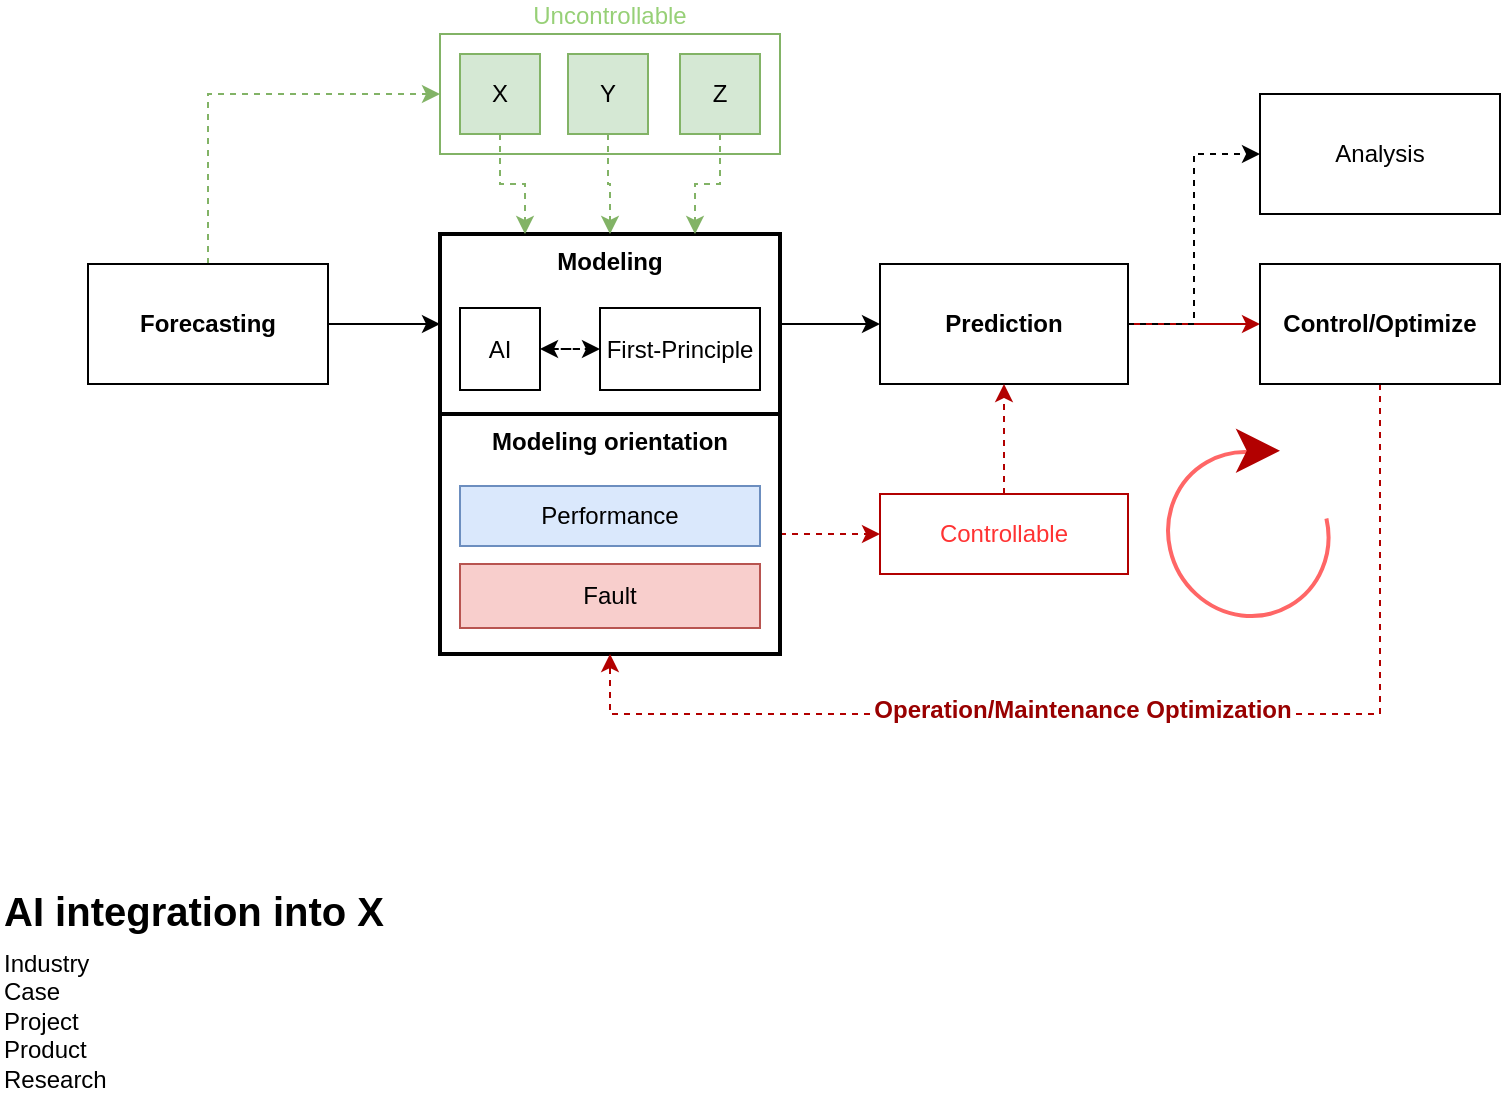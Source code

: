 <mxfile version="20.2.0" type="github" pages="9">
  <diagram id="-ImNXB6FkEREr2_MA-cf" name="AIX">
    <mxGraphModel dx="946" dy="646" grid="1" gridSize="10" guides="1" tooltips="1" connect="1" arrows="1" fold="1" page="1" pageScale="1" pageWidth="827" pageHeight="1169" math="0" shadow="0">
      <root>
        <mxCell id="0" />
        <mxCell id="1" parent="0" />
        <mxCell id="tzyLl9AS8DkLdDs7E704-1" style="edgeStyle=orthogonalEdgeStyle;rounded=0;orthogonalLoop=1;jettySize=auto;html=1;entryX=0;entryY=0.5;entryDx=0;entryDy=0;dashed=1;fontSize=12;fontColor=#0000FF;startArrow=none;startFill=0;strokeWidth=1;fillColor=#e51400;strokeColor=#B20000;" edge="1" parent="1" source="tzyLl9AS8DkLdDs7E704-2" target="tzyLl9AS8DkLdDs7E704-24">
          <mxGeometry relative="1" as="geometry" />
        </mxCell>
        <mxCell id="tzyLl9AS8DkLdDs7E704-2" value="Modeling orientation" style="whiteSpace=wrap;html=1;fontStyle=1;verticalAlign=top;strokeWidth=2;" vertex="1" parent="1">
          <mxGeometry x="230" y="420" width="170" height="120" as="geometry" />
        </mxCell>
        <mxCell id="tzyLl9AS8DkLdDs7E704-3" value="&lt;font color=&quot;#97d077&quot;&gt;Uncontrollable&lt;/font&gt;" style="rounded=0;whiteSpace=wrap;html=1;fontSize=12;fillColor=none;labelPosition=center;verticalLabelPosition=top;align=center;verticalAlign=bottom;strokeColor=#82b366;" vertex="1" parent="1">
          <mxGeometry x="230" y="230" width="170" height="60" as="geometry" />
        </mxCell>
        <mxCell id="tzyLl9AS8DkLdDs7E704-4" value="" style="edgeStyle=orthogonalEdgeStyle;rounded=0;orthogonalLoop=1;jettySize=auto;html=1;" edge="1" parent="1" source="tzyLl9AS8DkLdDs7E704-6" target="tzyLl9AS8DkLdDs7E704-8">
          <mxGeometry relative="1" as="geometry" />
        </mxCell>
        <mxCell id="tzyLl9AS8DkLdDs7E704-5" value="" style="edgeStyle=orthogonalEdgeStyle;rounded=0;orthogonalLoop=1;jettySize=auto;html=1;dashed=1;entryX=0;entryY=0.5;entryDx=0;entryDy=0;fontColor=#66B2FF;fillColor=#d5e8d4;strokeColor=#82b366;" edge="1" parent="1" source="tzyLl9AS8DkLdDs7E704-6" target="tzyLl9AS8DkLdDs7E704-3">
          <mxGeometry relative="1" as="geometry">
            <Array as="points">
              <mxPoint x="114" y="260" />
            </Array>
          </mxGeometry>
        </mxCell>
        <mxCell id="tzyLl9AS8DkLdDs7E704-6" value="Forecasting" style="whiteSpace=wrap;html=1;fontStyle=1" vertex="1" parent="1">
          <mxGeometry x="54" y="345" width="120" height="60" as="geometry" />
        </mxCell>
        <mxCell id="tzyLl9AS8DkLdDs7E704-7" value="" style="edgeStyle=orthogonalEdgeStyle;rounded=0;orthogonalLoop=1;jettySize=auto;html=1;" edge="1" parent="1" source="tzyLl9AS8DkLdDs7E704-8" target="tzyLl9AS8DkLdDs7E704-11">
          <mxGeometry relative="1" as="geometry" />
        </mxCell>
        <mxCell id="tzyLl9AS8DkLdDs7E704-8" value="Modeling" style="whiteSpace=wrap;html=1;fontStyle=1;verticalAlign=top;strokeWidth=2;" vertex="1" parent="1">
          <mxGeometry x="230" y="330" width="170" height="90" as="geometry" />
        </mxCell>
        <mxCell id="tzyLl9AS8DkLdDs7E704-9" value="" style="edgeStyle=orthogonalEdgeStyle;rounded=0;orthogonalLoop=1;jettySize=auto;html=1;fillColor=#e51400;strokeColor=#B20000;" edge="1" parent="1" source="tzyLl9AS8DkLdDs7E704-11" target="tzyLl9AS8DkLdDs7E704-14">
          <mxGeometry relative="1" as="geometry" />
        </mxCell>
        <mxCell id="tzyLl9AS8DkLdDs7E704-10" style="edgeStyle=orthogonalEdgeStyle;rounded=0;orthogonalLoop=1;jettySize=auto;html=1;entryX=0;entryY=0.5;entryDx=0;entryDy=0;dashed=1;fontSize=12;" edge="1" parent="1" source="tzyLl9AS8DkLdDs7E704-11" target="tzyLl9AS8DkLdDs7E704-25">
          <mxGeometry relative="1" as="geometry" />
        </mxCell>
        <mxCell id="tzyLl9AS8DkLdDs7E704-11" value="Prediction" style="whiteSpace=wrap;html=1;fontStyle=1" vertex="1" parent="1">
          <mxGeometry x="450" y="345" width="124" height="60" as="geometry" />
        </mxCell>
        <mxCell id="tzyLl9AS8DkLdDs7E704-12" style="edgeStyle=orthogonalEdgeStyle;rounded=0;orthogonalLoop=1;jettySize=auto;html=1;entryX=0.5;entryY=1;entryDx=0;entryDy=0;dashed=1;fillColor=#e51400;strokeColor=#B20000;strokeWidth=1;" edge="1" parent="1" source="tzyLl9AS8DkLdDs7E704-14" target="tzyLl9AS8DkLdDs7E704-2">
          <mxGeometry relative="1" as="geometry">
            <Array as="points">
              <mxPoint x="700" y="570" />
              <mxPoint x="315" y="570" />
            </Array>
          </mxGeometry>
        </mxCell>
        <mxCell id="tzyLl9AS8DkLdDs7E704-13" value="&lt;font&gt;&lt;b&gt;Operation/Maintenance Optimization&lt;/b&gt;&lt;/font&gt;" style="edgeLabel;html=1;align=center;verticalAlign=middle;resizable=0;points=[];fontSize=12;fontColor=#990000;" vertex="1" connectable="0" parent="tzyLl9AS8DkLdDs7E704-12">
          <mxGeometry x="-0.015" y="-1" relative="1" as="geometry">
            <mxPoint x="-29" y="-1" as="offset" />
          </mxGeometry>
        </mxCell>
        <mxCell id="tzyLl9AS8DkLdDs7E704-14" value="Control/Optimize" style="whiteSpace=wrap;html=1;fontStyle=1" vertex="1" parent="1">
          <mxGeometry x="640" y="345" width="120" height="60" as="geometry" />
        </mxCell>
        <mxCell id="tzyLl9AS8DkLdDs7E704-15" value="Performance" style="whiteSpace=wrap;html=1;fillColor=#dae8fc;strokeColor=#6c8ebf;" vertex="1" parent="1">
          <mxGeometry x="240" y="456" width="150" height="30" as="geometry" />
        </mxCell>
        <mxCell id="tzyLl9AS8DkLdDs7E704-16" value="Fault" style="whiteSpace=wrap;html=1;fillColor=#f8cecc;strokeColor=#b85450;" vertex="1" parent="1">
          <mxGeometry x="240" y="495" width="150" height="32" as="geometry" />
        </mxCell>
        <mxCell id="tzyLl9AS8DkLdDs7E704-17" style="edgeStyle=orthogonalEdgeStyle;rounded=0;orthogonalLoop=1;jettySize=auto;html=1;entryX=0.25;entryY=0;entryDx=0;entryDy=0;dashed=1;fillColor=#d5e8d4;strokeColor=#82b366;" edge="1" parent="1" source="tzyLl9AS8DkLdDs7E704-18" target="tzyLl9AS8DkLdDs7E704-8">
          <mxGeometry relative="1" as="geometry" />
        </mxCell>
        <mxCell id="tzyLl9AS8DkLdDs7E704-18" value="X" style="whiteSpace=wrap;html=1;fillColor=#d5e8d4;strokeColor=#82b366;" vertex="1" parent="1">
          <mxGeometry x="240" y="240" width="40" height="40" as="geometry" />
        </mxCell>
        <mxCell id="tzyLl9AS8DkLdDs7E704-19" style="edgeStyle=orthogonalEdgeStyle;rounded=0;orthogonalLoop=1;jettySize=auto;html=1;entryX=0.5;entryY=0;entryDx=0;entryDy=0;dashed=1;fillColor=#d5e8d4;strokeColor=#82b366;" edge="1" parent="1" source="tzyLl9AS8DkLdDs7E704-20" target="tzyLl9AS8DkLdDs7E704-8">
          <mxGeometry relative="1" as="geometry" />
        </mxCell>
        <mxCell id="tzyLl9AS8DkLdDs7E704-20" value="Y" style="whiteSpace=wrap;html=1;fillColor=#d5e8d4;strokeColor=#82b366;" vertex="1" parent="1">
          <mxGeometry x="294" y="240" width="40" height="40" as="geometry" />
        </mxCell>
        <mxCell id="tzyLl9AS8DkLdDs7E704-21" style="edgeStyle=orthogonalEdgeStyle;rounded=0;orthogonalLoop=1;jettySize=auto;html=1;entryX=0.75;entryY=0;entryDx=0;entryDy=0;dashed=1;fillColor=#d5e8d4;strokeColor=#82b366;" edge="1" parent="1" source="tzyLl9AS8DkLdDs7E704-22" target="tzyLl9AS8DkLdDs7E704-8">
          <mxGeometry relative="1" as="geometry" />
        </mxCell>
        <mxCell id="tzyLl9AS8DkLdDs7E704-22" value="Z" style="whiteSpace=wrap;html=1;fillColor=#d5e8d4;strokeColor=#82b366;" vertex="1" parent="1">
          <mxGeometry x="350" y="240" width="40" height="40" as="geometry" />
        </mxCell>
        <mxCell id="tzyLl9AS8DkLdDs7E704-23" value="" style="edgeStyle=orthogonalEdgeStyle;rounded=0;orthogonalLoop=1;jettySize=auto;html=1;dashed=1;fontSize=12;fontColor=#0000FF;startArrow=none;startFill=0;strokeWidth=1;fillColor=#e51400;strokeColor=#B20000;" edge="1" parent="1" source="tzyLl9AS8DkLdDs7E704-24" target="tzyLl9AS8DkLdDs7E704-11">
          <mxGeometry relative="1" as="geometry" />
        </mxCell>
        <mxCell id="tzyLl9AS8DkLdDs7E704-24" value="&lt;font color=&quot;#ff3333&quot;&gt;Controllable&lt;/font&gt;" style="whiteSpace=wrap;html=1;fillColor=none;strokeColor=#B20000;fontColor=#ffffff;" vertex="1" parent="1">
          <mxGeometry x="450" y="460" width="124" height="40" as="geometry" />
        </mxCell>
        <mxCell id="tzyLl9AS8DkLdDs7E704-25" value="Analysis" style="whiteSpace=wrap;html=1;" vertex="1" parent="1">
          <mxGeometry x="640" y="260" width="120" height="60" as="geometry" />
        </mxCell>
        <mxCell id="tzyLl9AS8DkLdDs7E704-26" value="" style="edgeStyle=orthogonalEdgeStyle;rounded=0;orthogonalLoop=1;jettySize=auto;html=1;dashed=1;fontSize=12;fontColor=#66B2FF;startArrow=classic;startFill=1;" edge="1" parent="1" source="tzyLl9AS8DkLdDs7E704-27" target="tzyLl9AS8DkLdDs7E704-28">
          <mxGeometry relative="1" as="geometry" />
        </mxCell>
        <mxCell id="tzyLl9AS8DkLdDs7E704-27" value="AI" style="whiteSpace=wrap;html=1;" vertex="1" parent="1">
          <mxGeometry x="240" y="367" width="40" height="41" as="geometry" />
        </mxCell>
        <mxCell id="tzyLl9AS8DkLdDs7E704-28" value="First-Principle" style="whiteSpace=wrap;html=1;" vertex="1" parent="1">
          <mxGeometry x="310" y="367" width="80" height="41" as="geometry" />
        </mxCell>
        <mxCell id="tzyLl9AS8DkLdDs7E704-29" value="" style="group" vertex="1" connectable="0" parent="1">
          <mxGeometry x="580" y="423.35" width="108.3" height="113.3" as="geometry" />
        </mxCell>
        <mxCell id="tzyLl9AS8DkLdDs7E704-30" value="" style="verticalLabelPosition=bottom;verticalAlign=top;html=1;shape=mxgraph.basic.arc;startAngle=0.3;endAngle=0.1;fontSize=12;fontColor=#0000FF;strokeWidth=2;fillColor=none;rotation=-30;strokeColor=#FF6666;" vertex="1" parent="tzyLl9AS8DkLdDs7E704-29">
          <mxGeometry x="14.509" y="15.179" width="79.281" height="82.941" as="geometry" />
        </mxCell>
        <mxCell id="tzyLl9AS8DkLdDs7E704-31" value="" style="endArrow=classic;html=1;dashed=1;fontSize=12;fontColor=#0000FF;strokeWidth=5;fillColor=#e51400;strokeColor=#B20000;" edge="1" parent="tzyLl9AS8DkLdDs7E704-29">
          <mxGeometry width="50" height="50" relative="1" as="geometry">
            <mxPoint x="62.078" y="15.022" as="sourcePoint" />
            <mxPoint x="70.006" y="15.022" as="targetPoint" />
          </mxGeometry>
        </mxCell>
        <mxCell id="kj6bRCmpnUv3WgM_7v0z-1" value="AI integration into X&lt;br&gt;" style="text;html=1;strokeColor=none;fillColor=none;align=left;verticalAlign=top;whiteSpace=wrap;rounded=0;fontStyle=1;fontSize=20;" vertex="1" parent="1">
          <mxGeometry x="10" y="650" width="276" height="30" as="geometry" />
        </mxCell>
        <mxCell id="kj6bRCmpnUv3WgM_7v0z-2" value="Industry&lt;br&gt;Case&lt;br&gt;Project&lt;br&gt;Product&lt;br&gt;Research" style="text;html=1;strokeColor=none;fillColor=none;align=left;verticalAlign=top;whiteSpace=wrap;rounded=0;fontSize=12;" vertex="1" parent="1">
          <mxGeometry x="10" y="681" width="120" height="30" as="geometry" />
        </mxCell>
      </root>
    </mxGraphModel>
  </diagram>
  <diagram id="WX_kT3aoNidh6nuhI1xW" name="AISim">
    <mxGraphModel dx="1577" dy="1382" grid="1" gridSize="10" guides="1" tooltips="1" connect="1" arrows="1" fold="1" page="0" pageScale="1" pageWidth="827" pageHeight="1169" math="1" shadow="0">
      <root>
        <mxCell id="0" />
        <mxCell id="1" parent="0" />
        <mxCell id="wcZV9fzcy_JCORuPqOIP-28" value="APP" style="rounded=0;whiteSpace=wrap;html=1;fontSize=12;verticalAlign=top;fillColor=#f5f5f5;fontColor=#333333;strokeColor=#666666;" parent="1" vertex="1">
          <mxGeometry x="1306" y="159" width="298" height="452" as="geometry" />
        </mxCell>
        <mxCell id="wcZV9fzcy_JCORuPqOIP-3" value="" style="edgeStyle=orthogonalEdgeStyle;rounded=0;orthogonalLoop=1;jettySize=auto;html=1;" parent="1" source="wcZV9fzcy_JCORuPqOIP-1" edge="1">
          <mxGeometry relative="1" as="geometry">
            <mxPoint x="300" y="275" as="targetPoint" />
          </mxGeometry>
        </mxCell>
        <mxCell id="wcZV9fzcy_JCORuPqOIP-1" value="Problem&lt;br&gt;process&lt;br&gt;device" style="rounded=0;whiteSpace=wrap;html=1;fillColor=#f5f5f5;fontColor=#333333;strokeColor=#666666;" parent="1" vertex="1">
          <mxGeometry x="80" y="245" width="153" height="60" as="geometry" />
        </mxCell>
        <mxCell id="wcZV9fzcy_JCORuPqOIP-89" value="" style="edgeStyle=orthogonalEdgeStyle;curved=1;rounded=0;orthogonalLoop=1;jettySize=auto;html=1;fontSize=12;fontColor=#000000;elbow=vertical;" parent="1" source="wcZV9fzcy_JCORuPqOIP-2" target="wcZV9fzcy_JCORuPqOIP-87" edge="1">
          <mxGeometry relative="1" as="geometry" />
        </mxCell>
        <mxCell id="wcZV9fzcy_JCORuPqOIP-2" value="Model Structure&lt;br&gt;with&lt;br&gt;&lt;b&gt;predefined/trained&lt;/b&gt; parameters&lt;br&gt;while-box/black-box&lt;br&gt;first-principle/data-driven" style="rounded=0;whiteSpace=wrap;html=1;fillColor=#f5f5f5;fontColor=#333333;strokeColor=#666666;" parent="1" vertex="1">
          <mxGeometry x="510" y="227" width="206" height="96" as="geometry" />
        </mxCell>
        <mxCell id="wcZV9fzcy_JCORuPqOIP-6" value="&lt;font style=&quot;font-size: 14px;&quot;&gt;`f([\theta_0, \theta_d], \text{input}, \text{output}, \text{state}, x, t) = 0`&lt;/font&gt;" style="text;html=1;align=center;verticalAlign=middle;resizable=0;points=[];autosize=1;strokeColor=none;fillColor=none;fontSize=20;" parent="1" vertex="1">
          <mxGeometry x="393" y="326" width="440" height="30" as="geometry" />
        </mxCell>
        <mxCell id="wcZV9fzcy_JCORuPqOIP-8" value="state&lt;br&gt;transition" style="text;html=1;align=center;verticalAlign=middle;resizable=0;points=[];autosize=1;strokeColor=none;fillColor=none;fontSize=12;" parent="1" vertex="1">
          <mxGeometry x="127" y="312.5" width="59" height="32" as="geometry" />
        </mxCell>
        <mxCell id="wcZV9fzcy_JCORuPqOIP-18" style="edgeStyle=orthogonalEdgeStyle;rounded=0;orthogonalLoop=1;jettySize=auto;html=1;fontSize=12;entryX=0.5;entryY=0;entryDx=0;entryDy=0;" parent="1" source="wcZV9fzcy_JCORuPqOIP-17" target="wcZV9fzcy_JCORuPqOIP-62" edge="1">
          <mxGeometry relative="1" as="geometry">
            <mxPoint x="369" y="259.143" as="targetPoint" />
          </mxGeometry>
        </mxCell>
        <mxCell id="wcZV9fzcy_JCORuPqOIP-37" style="edgeStyle=orthogonalEdgeStyle;rounded=0;orthogonalLoop=1;jettySize=auto;html=1;entryX=0;entryY=0.75;entryDx=0;entryDy=0;fontSize=12;" parent="1" source="wcZV9fzcy_JCORuPqOIP-17" target="wcZV9fzcy_JCORuPqOIP-35" edge="1">
          <mxGeometry relative="1" as="geometry">
            <Array as="points">
              <mxPoint x="360" y="185" />
              <mxPoint x="360" y="110" />
            </Array>
          </mxGeometry>
        </mxCell>
        <mxCell id="wcZV9fzcy_JCORuPqOIP-17" value="Prior Knowledge&lt;br&gt;library/model/parameters" style="rounded=0;whiteSpace=wrap;html=1;fillColor=#f5f5f5;fontColor=#333333;strokeColor=#666666;" parent="1" vertex="1">
          <mxGeometry x="80" y="155" width="153" height="60" as="geometry" />
        </mxCell>
        <mxCell id="wcZV9fzcy_JCORuPqOIP-19" value="Accuracy" style="rounded=0;whiteSpace=wrap;html=1;" parent="1" vertex="1">
          <mxGeometry x="1334" y="193.5" width="120" height="60" as="geometry" />
        </mxCell>
        <mxCell id="wcZV9fzcy_JCORuPqOIP-22" value="Efficiency" style="rounded=0;whiteSpace=wrap;html=1;" parent="1" vertex="1">
          <mxGeometry x="1334" y="298.5" width="120" height="60" as="geometry" />
        </mxCell>
        <mxCell id="wcZV9fzcy_JCORuPqOIP-29" value="Digital twin" style="rounded=0;whiteSpace=wrap;html=1;" parent="1" vertex="1">
          <mxGeometry x="1454" y="193.5" width="120" height="60" as="geometry" />
        </mxCell>
        <mxCell id="wcZV9fzcy_JCORuPqOIP-30" value="Control/Optimization&lt;br&gt;Edge deploy" style="rounded=0;whiteSpace=wrap;html=1;" parent="1" vertex="1">
          <mxGeometry x="1454" y="298.5" width="120" height="60" as="geometry" />
        </mxCell>
        <mxCell id="wcZV9fzcy_JCORuPqOIP-32" value="Accuracy&lt;br&gt;- model&lt;br&gt;- solver&lt;br&gt;- parameter" style="text;html=1;align=center;verticalAlign=middle;resizable=0;points=[];autosize=1;strokeColor=none;fillColor=none;fontSize=12;" parent="1" vertex="1">
          <mxGeometry x="1610" y="193.5" width="72" height="60" as="geometry" />
        </mxCell>
        <mxCell id="wcZV9fzcy_JCORuPqOIP-36" value="" style="edgeStyle=orthogonalEdgeStyle;rounded=0;orthogonalLoop=1;jettySize=auto;html=1;fontSize=12;" parent="1" source="wcZV9fzcy_JCORuPqOIP-34" target="wcZV9fzcy_JCORuPqOIP-35" edge="1">
          <mxGeometry relative="1" as="geometry" />
        </mxCell>
        <mxCell id="wcZV9fzcy_JCORuPqOIP-34" value="data&lt;br&gt;process data" style="rounded=0;whiteSpace=wrap;html=1;fillColor=#f5f5f5;fontColor=#333333;strokeColor=#666666;" parent="1" vertex="1">
          <mxGeometry x="80" y="65" width="153" height="60" as="geometry" />
        </mxCell>
        <mxCell id="wcZV9fzcy_JCORuPqOIP-79" value="" style="edgeStyle=orthogonalEdgeStyle;curved=1;rounded=0;orthogonalLoop=1;jettySize=auto;html=1;fontSize=12;fontColor=#000000;elbow=vertical;" parent="1" source="wcZV9fzcy_JCORuPqOIP-35" target="wcZV9fzcy_JCORuPqOIP-68" edge="1">
          <mxGeometry relative="1" as="geometry" />
        </mxCell>
        <mxCell id="wcZV9fzcy_JCORuPqOIP-35" value="objective" style="rounded=0;whiteSpace=wrap;html=1;fillColor=#f5f5f5;fontColor=#333333;strokeColor=#666666;" parent="1" vertex="1">
          <mxGeometry x="1140" y="66" width="120" height="60" as="geometry" />
        </mxCell>
        <mxCell id="wcZV9fzcy_JCORuPqOIP-51" value="Preliminary analysis" style="rounded=0;whiteSpace=wrap;html=1;" parent="1" vertex="1">
          <mxGeometry x="1334" y="521" width="236" height="60" as="geometry" />
        </mxCell>
        <mxCell id="wcZV9fzcy_JCORuPqOIP-56" value="AD" style="edgeLabel;html=1;align=center;verticalAlign=middle;resizable=0;points=[];fontSize=12;fontStyle=1" parent="1" vertex="1" connectable="0">
          <mxGeometry x="1195.995" y="260.999" as="geometry">
            <mxPoint x="3" y="2" as="offset" />
          </mxGeometry>
        </mxCell>
        <mxCell id="wcZV9fzcy_JCORuPqOIP-57" value="should be able to show all state variables&lt;br&gt;system modeling&lt;br&gt;process system of nn?&lt;br&gt;Modules&lt;br&gt;SoS" style="text;html=1;align=center;verticalAlign=top;resizable=0;points=[];autosize=1;strokeColor=none;fillColor=none;fontSize=14;fontColor=#000000;" parent="1" vertex="1">
          <mxGeometry x="478" y="360" width="270" height="90" as="geometry" />
        </mxCell>
        <mxCell id="wcZV9fzcy_JCORuPqOIP-58" value="JIT/vmap/pmap" style="edgeLabel;html=1;align=center;verticalAlign=middle;resizable=0;points=[];fontSize=12;fontStyle=1" parent="1" vertex="1" connectable="0">
          <mxGeometry x="1002.995" y="322.999" as="geometry">
            <mxPoint x="-6" y="-2" as="offset" />
          </mxGeometry>
        </mxCell>
        <mxCell id="wcZV9fzcy_JCORuPqOIP-59" value="Special cases&lt;br&gt;- intermediate result in learning&lt;br&gt;- system of learnable models: how to learn?" style="text;html=1;align=left;verticalAlign=top;resizable=0;points=[];autosize=1;strokeColor=none;fillColor=none;fontSize=14;fontColor=#000000;" parent="1" vertex="1">
          <mxGeometry x="123" y="540" width="290" height="60" as="geometry" />
        </mxCell>
        <mxCell id="wcZV9fzcy_JCORuPqOIP-60" value="A new Modeling&amp;amp;Simulation framework" style="text;html=1;align=center;verticalAlign=middle;resizable=0;points=[];autosize=1;strokeColor=none;fillColor=none;fontSize=25;fontColor=#000000;fontStyle=1" parent="1" vertex="1">
          <mxGeometry x="75" y="-30" width="480" height="40" as="geometry" />
        </mxCell>
        <mxCell id="wcZV9fzcy_JCORuPqOIP-61" value="standardization&lt;br&gt;simple&lt;br&gt;intuitive&lt;br&gt;open" style="edgeLabel;html=1;align=center;verticalAlign=top;resizable=0;points=[];fontSize=12;fontStyle=1" parent="1" vertex="1" connectable="0">
          <mxGeometry x="355.995" y="306.999" as="geometry">
            <mxPoint x="3" y="2" as="offset" />
          </mxGeometry>
        </mxCell>
        <mxCell id="wcZV9fzcy_JCORuPqOIP-63" value="" style="edgeStyle=orthogonalEdgeStyle;curved=1;rounded=0;orthogonalLoop=1;jettySize=auto;html=1;fontSize=25;fontColor=#000000;elbow=vertical;" parent="1" source="wcZV9fzcy_JCORuPqOIP-62" target="wcZV9fzcy_JCORuPqOIP-2" edge="1">
          <mxGeometry relative="1" as="geometry" />
        </mxCell>
        <mxCell id="wcZV9fzcy_JCORuPqOIP-62" value="modeling" style="shape=process;whiteSpace=wrap;html=1;backgroundOutline=1;labelBackgroundColor=#FFFFFF;fontSize=12;fontColor=#000000;" parent="1" vertex="1">
          <mxGeometry x="300" y="245" width="120" height="60" as="geometry" />
        </mxCell>
        <mxCell id="wcZV9fzcy_JCORuPqOIP-74" style="edgeStyle=orthogonalEdgeStyle;curved=1;rounded=0;orthogonalLoop=1;jettySize=auto;html=1;entryX=0;entryY=0.5;entryDx=0;entryDy=0;fontSize=12;fontColor=#000000;elbow=vertical;" parent="1" source="wcZV9fzcy_JCORuPqOIP-64" target="wcZV9fzcy_JCORuPqOIP-68" edge="1">
          <mxGeometry relative="1" as="geometry" />
        </mxCell>
        <mxCell id="wcZV9fzcy_JCORuPqOIP-75" style="edgeStyle=orthogonalEdgeStyle;curved=1;rounded=0;orthogonalLoop=1;jettySize=auto;html=1;entryX=0;entryY=0.5;entryDx=0;entryDy=0;fontSize=12;fontColor=#000000;elbow=vertical;" parent="1" source="wcZV9fzcy_JCORuPqOIP-64" target="wcZV9fzcy_JCORuPqOIP-71" edge="1">
          <mxGeometry relative="1" as="geometry">
            <Array as="points">
              <mxPoint x="1110" y="276" />
              <mxPoint x="1110" y="328" />
            </Array>
          </mxGeometry>
        </mxCell>
        <mxCell id="wcZV9fzcy_JCORuPqOIP-76" style="edgeStyle=orthogonalEdgeStyle;curved=1;rounded=0;orthogonalLoop=1;jettySize=auto;html=1;entryX=0;entryY=0.5;entryDx=0;entryDy=0;fontSize=12;fontColor=#000000;elbow=vertical;" parent="1" source="wcZV9fzcy_JCORuPqOIP-64" target="wcZV9fzcy_JCORuPqOIP-51" edge="1">
          <mxGeometry relative="1" as="geometry">
            <Array as="points">
              <mxPoint x="1090" y="276" />
              <mxPoint x="1090" y="551" />
            </Array>
          </mxGeometry>
        </mxCell>
        <mxCell id="wcZV9fzcy_JCORuPqOIP-85" style="edgeStyle=orthogonalEdgeStyle;curved=1;rounded=0;orthogonalLoop=1;jettySize=auto;html=1;entryX=0;entryY=0.5;entryDx=0;entryDy=0;dashed=1;fontSize=12;fontColor=#000000;elbow=vertical;" parent="1" source="wcZV9fzcy_JCORuPqOIP-64" target="wcZV9fzcy_JCORuPqOIP-84" edge="1">
          <mxGeometry relative="1" as="geometry">
            <Array as="points">
              <mxPoint x="1100" y="276" />
              <mxPoint x="1100" y="441" />
            </Array>
          </mxGeometry>
        </mxCell>
        <mxCell id="wcZV9fzcy_JCORuPqOIP-64" value="&lt;span style=&quot;font-size: 12px;&quot;&gt;computation framework&lt;br&gt;solver&lt;br&gt;&lt;/span&gt;" style="shape=process;whiteSpace=wrap;html=1;backgroundOutline=1;labelBackgroundColor=#FFFFFF;fontSize=12;fontColor=#000000;" parent="1" vertex="1">
          <mxGeometry x="940" y="246" width="120" height="60" as="geometry" />
        </mxCell>
        <mxCell id="wcZV9fzcy_JCORuPqOIP-70" value="" style="edgeStyle=orthogonalEdgeStyle;curved=1;rounded=0;orthogonalLoop=1;jettySize=auto;html=1;fontSize=12;fontColor=#000000;elbow=vertical;" parent="1" source="wcZV9fzcy_JCORuPqOIP-68" target="wcZV9fzcy_JCORuPqOIP-19" edge="1">
          <mxGeometry relative="1" as="geometry" />
        </mxCell>
        <mxCell id="wcZV9fzcy_JCORuPqOIP-68" value="&lt;span style=&quot;font-size: 12px;&quot;&gt;learn&lt;br&gt;Optimization&lt;br&gt;&lt;/span&gt;" style="shape=process;whiteSpace=wrap;html=1;backgroundOutline=1;labelBackgroundColor=#FFFFFF;fontSize=12;fontColor=#000000;" parent="1" vertex="1">
          <mxGeometry x="1140" y="193.5" width="120" height="60" as="geometry" />
        </mxCell>
        <mxCell id="wcZV9fzcy_JCORuPqOIP-77" value="" style="edgeStyle=orthogonalEdgeStyle;curved=1;rounded=0;orthogonalLoop=1;jettySize=auto;html=1;fontSize=12;fontColor=#000000;elbow=vertical;" parent="1" source="wcZV9fzcy_JCORuPqOIP-71" target="wcZV9fzcy_JCORuPqOIP-22" edge="1">
          <mxGeometry relative="1" as="geometry" />
        </mxCell>
        <mxCell id="wcZV9fzcy_JCORuPqOIP-94" style="edgeStyle=orthogonalEdgeStyle;curved=1;rounded=0;orthogonalLoop=1;jettySize=auto;html=1;entryX=0.5;entryY=0;entryDx=0;entryDy=0;fontSize=12;fontColor=#000000;elbow=vertical;" parent="1" source="wcZV9fzcy_JCORuPqOIP-71" target="wcZV9fzcy_JCORuPqOIP-84" edge="1">
          <mxGeometry relative="1" as="geometry" />
        </mxCell>
        <mxCell id="wcZV9fzcy_JCORuPqOIP-71" value="&lt;span style=&quot;font-size: 12px;&quot;&gt;reduce&lt;br&gt;&lt;/span&gt;" style="shape=process;whiteSpace=wrap;html=1;backgroundOutline=1;labelBackgroundColor=#FFFFFF;fontSize=12;fontColor=#000000;" parent="1" vertex="1">
          <mxGeometry x="1140" y="298.5" width="120" height="60" as="geometry" />
        </mxCell>
        <mxCell id="wcZV9fzcy_JCORuPqOIP-80" value="edge deploy" style="rounded=0;whiteSpace=wrap;html=1;" parent="1" vertex="1">
          <mxGeometry x="1334" y="411" width="236" height="60" as="geometry" />
        </mxCell>
        <mxCell id="wcZV9fzcy_JCORuPqOIP-82" value="Cases&lt;br&gt;- PDE model&lt;br&gt;- system model&lt;br&gt;- NN model&lt;br&gt;- system of nn model&lt;br&gt;- hybrid model&lt;br&gt;- model calibration&lt;br&gt;- control and optimization" style="text;html=1;align=left;verticalAlign=top;resizable=0;points=[];autosize=1;strokeColor=none;fillColor=none;fontSize=14;fontColor=#000000;" parent="1" vertex="1">
          <mxGeometry x="123" y="630" width="170" height="140" as="geometry" />
        </mxCell>
        <mxCell id="wcZV9fzcy_JCORuPqOIP-86" value="" style="edgeStyle=orthogonalEdgeStyle;curved=1;rounded=0;orthogonalLoop=1;jettySize=auto;html=1;fontSize=12;fontColor=#000000;elbow=vertical;" parent="1" source="wcZV9fzcy_JCORuPqOIP-84" target="wcZV9fzcy_JCORuPqOIP-80" edge="1">
          <mxGeometry relative="1" as="geometry" />
        </mxCell>
        <mxCell id="wcZV9fzcy_JCORuPqOIP-84" value="&lt;span style=&quot;font-size: 12px;&quot;&gt;code generation&lt;br&gt;&lt;/span&gt;" style="shape=process;whiteSpace=wrap;html=1;backgroundOutline=1;labelBackgroundColor=#FFFFFF;fontSize=12;fontColor=#000000;" parent="1" vertex="1">
          <mxGeometry x="1140" y="411" width="120" height="60" as="geometry" />
        </mxCell>
        <mxCell id="wcZV9fzcy_JCORuPqOIP-90" value="" style="edgeStyle=orthogonalEdgeStyle;curved=1;rounded=0;orthogonalLoop=1;jettySize=auto;html=1;fontSize=12;fontColor=#000000;elbow=vertical;" parent="1" source="wcZV9fzcy_JCORuPqOIP-87" target="wcZV9fzcy_JCORuPqOIP-64" edge="1">
          <mxGeometry relative="1" as="geometry" />
        </mxCell>
        <mxCell id="wcZV9fzcy_JCORuPqOIP-87" value="model&lt;br&gt;optimization" style="shape=process;whiteSpace=wrap;html=1;backgroundOutline=1;labelBackgroundColor=#FFFFFF;fontSize=12;fontColor=#000000;" parent="1" vertex="1">
          <mxGeometry x="770" y="246" width="120" height="60" as="geometry" />
        </mxCell>
        <mxCell id="wcZV9fzcy_JCORuPqOIP-92" value="preconditioner&lt;br&gt;reordering&lt;br&gt;graph optimization&lt;br&gt;XLA?" style="edgeLabel;html=1;align=left;verticalAlign=top;resizable=0;points=[];fontSize=12;fontStyle=1" parent="1" vertex="1" connectable="0">
          <mxGeometry x="789.995" y="311.999" as="geometry">
            <mxPoint x="-6" y="-2" as="offset" />
          </mxGeometry>
        </mxCell>
        <mxCell id="wcZV9fzcy_JCORuPqOIP-95" value="data via MSE" style="text;html=1;align=center;verticalAlign=middle;resizable=0;points=[];autosize=1;strokeColor=none;fillColor=none;fontSize=12;fontColor=#000000;fontStyle=0" parent="1" vertex="1">
          <mxGeometry x="626" y="77" width="90" height="20" as="geometry" />
        </mxCell>
        <mxCell id="wcZV9fzcy_JCORuPqOIP-96" value="prior knowledge via equations/rules" style="text;html=1;align=center;verticalAlign=middle;resizable=0;points=[];autosize=1;strokeColor=none;fillColor=none;fontSize=12;fontColor=#000000;fontStyle=0" parent="1" vertex="1">
          <mxGeometry x="455" y="109" width="200" height="20" as="geometry" />
        </mxCell>
        <mxCell id="7wWd19cFdKjKdwOESvnb-1" value="&lt;ul style=&quot;margin: 0px; padding: 0px; user-select: text; -webkit-user-drag: none; -webkit-tap-highlight-color: transparent; overflow: visible; cursor: text; font-family: verdana; font-size: 13.333px; text-align: left;&quot; role=&quot;list&quot; class=&quot;BulletListStyle1 SCXO261579842 BCX0&quot;&gt;&lt;li style=&quot;margin: 0px 0px 0px 24px; padding: 0px; user-select: text; -webkit-user-drag: none; -webkit-tap-highlight-color: transparent; overflow: visible; cursor: text; clear: both; position: relative; direction: ltr; display: block; font-size: 10pt; font-family: Calibri, sans-serif; vertical-align: baseline;&quot; class=&quot;OutlineElement Ltr  BCX0 SCXO261579842&quot; data-aria-level=&quot;3&quot; role=&quot;listitem&quot; data-aria-posinset=&quot;2&quot;&gt;&lt;p style=&quot;margin: 0px; padding: 0px; user-select: text; -webkit-user-drag: none; -webkit-tap-highlight-color: transparent; overflow-wrap: break-word; vertical-align: baseline; font-kerning: none; background-color: transparent; color: windowtext;&quot; lang=&quot;EN-US&quot; class=&quot;Paragraph SCXO261579842 BCX0&quot;&gt;&lt;span style=&quot;margin: 0px; padding: 0px; user-select: text; -webkit-user-drag: none; -webkit-tap-highlight-color: transparent; -webkit-font-smoothing: antialiased; font-variant-ligatures: none !important; color: windowtext; font-weight: bold; font-size: 10pt; font-family: Calibri, Calibri_MSFontService, sans-serif; line-height: 19px;&quot; lang=&quot;EN-US&quot; class=&quot;TextRun MacChromeBold SCXO261579842 BCX0&quot; data-contrast=&quot;auto&quot;&gt;How to represent a problem, prior knowledge and data in a general way?&lt;/span&gt;&lt;span style=&quot;margin: 0px; padding: 0px; user-select: text; -webkit-user-drag: none; -webkit-tap-highlight-color: transparent; font-size: 10pt; line-height: 19px; font-family: Calibri, Calibri_MSFontService, sans-serif; color: windowtext;&quot; class=&quot;EOP SCXO261579842 BCX0&quot;&gt;&amp;nbsp;&lt;/span&gt;&lt;/p&gt;&lt;/li&gt;&lt;li style=&quot;margin: 0px 0px 0px 24px; padding: 0px; user-select: text; -webkit-user-drag: none; -webkit-tap-highlight-color: transparent; overflow: visible; cursor: text; clear: both; position: relative; direction: ltr; display: block; font-size: 10pt; font-family: Calibri, sans-serif; vertical-align: baseline;&quot; class=&quot;OutlineElement Ltr SCXO261579842 BCX0&quot; data-aria-level=&quot;3&quot; role=&quot;listitem&quot; data-aria-posinset=&quot;3&quot;&gt;&lt;p style=&quot;margin: 0px; padding: 0px; user-select: text; -webkit-user-drag: none; -webkit-tap-highlight-color: transparent; overflow-wrap: break-word; vertical-align: baseline; font-kerning: none; background-color: transparent; color: windowtext;&quot; lang=&quot;EN-US&quot; class=&quot;Paragraph SCXO261579842 BCX0&quot;&gt;&lt;span style=&quot;margin: 0px; padding: 0px; user-select: text; -webkit-user-drag: none; -webkit-tap-highlight-color: transparent; -webkit-font-smoothing: antialiased; font-variant-ligatures: none !important; color: windowtext; font-weight: bold; font-size: 10pt; font-family: Calibri, Calibri_MSFontService, sans-serif; line-height: 19px;&quot; lang=&quot;EN-US&quot; class=&quot;TextRun MacChromeBold SCXO261579842 BCX0&quot; data-contrast=&quot;auto&quot;&gt;How to model a problem efficiently in a standard way?&lt;/span&gt;&lt;span style=&quot;margin: 0px; padding: 0px; user-select: text; -webkit-user-drag: none; -webkit-tap-highlight-color: transparent; font-size: 10pt; line-height: 19px; font-family: Calibri, Calibri_MSFontService, sans-serif; color: windowtext;&quot; class=&quot;EOP SCXO261579842 BCX0&quot;&gt;&amp;nbsp;&lt;/span&gt;&lt;/p&gt;&lt;/li&gt;&lt;li style=&quot;margin: 0px 0px 0px 24px; padding: 0px; user-select: text; -webkit-user-drag: none; -webkit-tap-highlight-color: transparent; overflow: visible; cursor: text; clear: both; position: relative; direction: ltr; display: block; font-size: 10pt; font-family: Calibri, sans-serif; vertical-align: baseline;&quot; class=&quot;OutlineElement Ltr SCXO261579842 BCX0&quot; data-aria-level=&quot;3&quot; role=&quot;listitem&quot; data-aria-posinset=&quot;4&quot;&gt;&lt;p style=&quot;margin: 0px; padding: 0px; user-select: text; -webkit-user-drag: none; -webkit-tap-highlight-color: transparent; overflow-wrap: break-word; vertical-align: baseline; font-kerning: none; background-color: transparent; color: windowtext;&quot; lang=&quot;EN-US&quot; class=&quot;Paragraph SCXO261579842 BCX0&quot;&gt;&lt;span style=&quot;margin: 0px; padding: 0px; user-select: text; -webkit-user-drag: none; -webkit-tap-highlight-color: transparent; -webkit-font-smoothing: antialiased; font-variant-ligatures: none !important; color: windowtext; font-weight: bold; font-size: 10pt; font-family: Calibri, Calibri_MSFontService, sans-serif; line-height: 19px;&quot; lang=&quot;EN-US&quot; class=&quot;TextRun MacChromeBold SCXO261579842 BCX0&quot; data-contrast=&quot;auto&quot;&gt;General model optimization method&lt;/span&gt;&lt;span style=&quot;margin: 0px; padding: 0px; user-select: text; -webkit-user-drag: none; -webkit-tap-highlight-color: transparent; font-size: 10pt; line-height: 19px; font-family: Calibri, Calibri_MSFontService, sans-serif; color: windowtext;&quot; class=&quot;EOP SCXO261579842 BCX0&quot;&gt;&amp;nbsp;&lt;/span&gt;&lt;/p&gt;&lt;/li&gt;&lt;li style=&quot;margin: 0px 0px 0px 24px; padding: 0px; user-select: text; -webkit-user-drag: none; -webkit-tap-highlight-color: transparent; overflow: visible; cursor: text; clear: both; position: relative; direction: ltr; display: block; font-size: 10pt; font-family: Calibri, sans-serif; vertical-align: baseline;&quot; class=&quot;OutlineElement Ltr SCXO261579842 BCX0&quot; data-aria-level=&quot;3&quot; role=&quot;listitem&quot; data-aria-posinset=&quot;5&quot;&gt;&lt;p style=&quot;margin: 0px; padding: 0px; user-select: text; -webkit-user-drag: none; -webkit-tap-highlight-color: transparent; overflow-wrap: break-word; vertical-align: baseline; font-kerning: none; background-color: transparent; color: windowtext;&quot; lang=&quot;EN-US&quot; class=&quot;Paragraph SCXO261579842 BCX0&quot;&gt;&lt;span style=&quot;margin: 0px; padding: 0px; user-select: text; -webkit-user-drag: none; -webkit-tap-highlight-color: transparent; -webkit-font-smoothing: antialiased; font-variant-ligatures: none !important; color: windowtext; font-weight: bold; font-size: 10pt; font-family: Calibri, Calibri_MSFontService, sans-serif; line-height: 19px;&quot; lang=&quot;EN-US&quot; class=&quot;TextRun MacChromeBold SCXO261579842 BCX0&quot; data-contrast=&quot;auto&quot;&gt;High-performance computing: general method&lt;/span&gt;&lt;span style=&quot;margin: 0px; padding: 0px; user-select: text; -webkit-user-drag: none; -webkit-tap-highlight-color: transparent; font-size: 10pt; line-height: 19px; font-family: Calibri, Calibri_MSFontService, sans-serif; color: windowtext;&quot; class=&quot;EOP SCXO261579842 BCX0&quot;&gt;&amp;nbsp;&lt;/span&gt;&lt;/p&gt;&lt;/li&gt;&lt;/ul&gt;" style="text;html=1;align=center;verticalAlign=middle;resizable=0;points=[];autosize=1;strokeColor=none;fillColor=none;fontSize=12;fontColor=#000000;" parent="1" vertex="1">
          <mxGeometry x="127" y="810" width="510" height="80" as="geometry" />
        </mxCell>
      </root>
    </mxGraphModel>
  </diagram>
  <diagram id="1_-pRr0ppsCuJBgAmXV3" name="yingzi-reducer">
    <mxGraphModel dx="1346" dy="989" grid="1" gridSize="10" guides="1" tooltips="1" connect="1" arrows="1" fold="1" page="0" pageScale="1" pageWidth="827" pageHeight="1169" math="1" shadow="0">
      <root>
        <mxCell id="0" />
        <mxCell id="1" parent="0" />
        <mxCell id="SvA6rQcaN-VjJ_lVK_Wi-6" value="" style="edgeStyle=orthogonalEdgeStyle;rounded=0;orthogonalLoop=1;jettySize=auto;html=1;fontSize=12;fontColor=#000000;elbow=vertical;" parent="1" source="SvA6rQcaN-VjJ_lVK_Wi-1" target="SvA6rQcaN-VjJ_lVK_Wi-5" edge="1">
          <mxGeometry relative="1" as="geometry" />
        </mxCell>
        <mxCell id="SvA6rQcaN-VjJ_lVK_Wi-1" value="model A" style="rounded=0;whiteSpace=wrap;html=1;labelBackgroundColor=#FFFFFF;fontSize=12;fontColor=#000000;" parent="1" vertex="1">
          <mxGeometry x="-280" y="160" width="120" height="60" as="geometry" />
        </mxCell>
        <mxCell id="8bocCZIXOjOLphvC2Dg9-7" style="edgeStyle=orthogonalEdgeStyle;rounded=0;orthogonalLoop=1;jettySize=auto;html=1;entryX=0;entryY=0.5;entryDx=0;entryDy=0;fontSize=12;fontColor=#000000;elbow=vertical;" parent="1" source="SvA6rQcaN-VjJ_lVK_Wi-2" target="SvA6rQcaN-VjJ_lVK_Wi-8" edge="1">
          <mxGeometry relative="1" as="geometry" />
        </mxCell>
        <mxCell id="SvA6rQcaN-VjJ_lVK_Wi-2" value="data" style="rounded=0;whiteSpace=wrap;html=1;labelBackgroundColor=#FFFFFF;fontSize=12;fontColor=#000000;" parent="1" vertex="1">
          <mxGeometry x="110" y="160" width="120" height="60" as="geometry" />
        </mxCell>
        <mxCell id="SvA6rQcaN-VjJ_lVK_Wi-4" value="FMU: Dynamic model&lt;br&gt;General function: static model&lt;br&gt;NN model" style="text;html=1;align=left;verticalAlign=top;resizable=0;points=[];autosize=1;strokeColor=none;fillColor=none;fontSize=12;fontColor=#000000;" parent="1" vertex="1">
          <mxGeometry x="-283" y="230" width="170" height="50" as="geometry" />
        </mxCell>
        <mxCell id="SvA6rQcaN-VjJ_lVK_Wi-7" value="" style="edgeStyle=orthogonalEdgeStyle;rounded=0;orthogonalLoop=1;jettySize=auto;html=1;fontSize=12;fontColor=#000000;elbow=vertical;" parent="1" source="SvA6rQcaN-VjJ_lVK_Wi-5" target="SvA6rQcaN-VjJ_lVK_Wi-2" edge="1">
          <mxGeometry relative="1" as="geometry" />
        </mxCell>
        <mxCell id="SvA6rQcaN-VjJ_lVK_Wi-5" value="sampling" style="shape=process;whiteSpace=wrap;html=1;backgroundOutline=1;labelBackgroundColor=#FFFFFF;fontSize=12;fontColor=#000000;" parent="1" vertex="1">
          <mxGeometry x="-80" y="170" width="120" height="40" as="geometry" />
        </mxCell>
        <mxCell id="8bocCZIXOjOLphvC2Dg9-6" value="" style="edgeStyle=orthogonalEdgeStyle;rounded=0;orthogonalLoop=1;jettySize=auto;html=1;fontSize=12;fontColor=#000000;elbow=vertical;" parent="1" source="SvA6rQcaN-VjJ_lVK_Wi-8" target="8bocCZIXOjOLphvC2Dg9-5" edge="1">
          <mxGeometry relative="1" as="geometry" />
        </mxCell>
        <mxCell id="SvA6rQcaN-VjJ_lVK_Wi-8" value="loss function" style="shape=process;whiteSpace=wrap;html=1;backgroundOutline=1;labelBackgroundColor=#FFFFFF;fontSize=12;fontColor=#000000;" parent="1" vertex="1">
          <mxGeometry x="300" y="170" width="120" height="40" as="geometry" />
        </mxCell>
        <mxCell id="SvA6rQcaN-VjJ_lVK_Wi-10" value="model B" style="whiteSpace=wrap;html=1;fontColor=#000000;labelBackgroundColor=#FFFFFF;" parent="1" vertex="1">
          <mxGeometry x="590" y="160" width="120" height="60" as="geometry" />
        </mxCell>
        <mxCell id="8bocCZIXOjOLphvC2Dg9-3" value="" style="edgeStyle=orthogonalEdgeStyle;rounded=0;orthogonalLoop=1;jettySize=auto;html=1;fontSize=12;fontColor=#000000;elbow=vertical;" parent="1" source="8bocCZIXOjOLphvC2Dg9-1" target="SvA6rQcaN-VjJ_lVK_Wi-8" edge="1">
          <mxGeometry relative="1" as="geometry" />
        </mxCell>
        <mxCell id="8bocCZIXOjOLphvC2Dg9-1" value="model B: init" style="whiteSpace=wrap;html=1;fontColor=#000000;labelBackgroundColor=#FFFFFF;" parent="1" vertex="1">
          <mxGeometry x="300" y="60" width="120" height="60" as="geometry" />
        </mxCell>
        <mxCell id="8bocCZIXOjOLphvC2Dg9-4" style="edgeStyle=orthogonalEdgeStyle;rounded=0;orthogonalLoop=1;jettySize=auto;html=1;fontSize=12;fontColor=#000000;elbow=vertical;" parent="1" source="8bocCZIXOjOLphvC2Dg9-2" target="SvA6rQcaN-VjJ_lVK_Wi-8" edge="1">
          <mxGeometry relative="1" as="geometry">
            <Array as="points">
              <mxPoint x="270" y="90" />
              <mxPoint x="270" y="190" />
            </Array>
          </mxGeometry>
        </mxCell>
        <mxCell id="8bocCZIXOjOLphvC2Dg9-2" value="prior knowledge" style="whiteSpace=wrap;html=1;fontColor=#000000;labelBackgroundColor=#FFFFFF;" parent="1" vertex="1">
          <mxGeometry x="110" y="60" width="120" height="60" as="geometry" />
        </mxCell>
        <mxCell id="8bocCZIXOjOLphvC2Dg9-8" style="edgeStyle=orthogonalEdgeStyle;rounded=0;orthogonalLoop=1;jettySize=auto;html=1;entryX=0;entryY=0.5;entryDx=0;entryDy=0;fontSize=12;fontColor=#000000;elbow=vertical;" parent="1" source="8bocCZIXOjOLphvC2Dg9-5" target="SvA6rQcaN-VjJ_lVK_Wi-10" edge="1">
          <mxGeometry relative="1" as="geometry" />
        </mxCell>
        <mxCell id="8bocCZIXOjOLphvC2Dg9-5" value="optimizer" style="shape=process;whiteSpace=wrap;html=1;backgroundOutline=1;labelBackgroundColor=#FFFFFF;fontSize=12;fontColor=#000000;" parent="1" vertex="1">
          <mxGeometry x="300" y="250" width="120" height="40" as="geometry" />
        </mxCell>
        <mxCell id="8bocCZIXOjOLphvC2Dg9-9" value="pytorch sampler&lt;br&gt;active learning" style="text;html=1;align=left;verticalAlign=top;resizable=0;points=[];autosize=1;strokeColor=none;fillColor=none;fontSize=12;fontColor=#000000;" parent="1" vertex="1">
          <mxGeometry x="-81" y="231" width="100" height="30" as="geometry" />
        </mxCell>
        <mxCell id="HtJzVP0Q8CgcdRQBe9Nq-1" value="PINN: JAX" style="text;html=1;align=center;verticalAlign=middle;resizable=0;points=[];autosize=1;strokeColor=none;fillColor=none;fontSize=12;fontColor=#000000;" parent="1" vertex="1">
          <mxGeometry x="-280" y="370" width="70" height="20" as="geometry" />
        </mxCell>
        <mxCell id="HtJzVP0Q8CgcdRQBe9Nq-2" value="Performance&lt;br&gt;Flexibility" style="text;html=1;align=center;verticalAlign=middle;resizable=0;points=[];autosize=1;strokeColor=none;fillColor=none;fontSize=12;fontColor=#000000;" parent="1" vertex="1">
          <mxGeometry x="-300" y="-85" width="80" height="30" as="geometry" />
        </mxCell>
      </root>
    </mxGraphModel>
  </diagram>
  <diagram name="Overview" id="Wfx00_glhF21tus-7lWE">
    <mxGraphModel dx="1773" dy="646" grid="1" gridSize="10" guides="1" tooltips="1" connect="1" arrows="1" fold="1" page="1" pageScale="1" pageWidth="827" pageHeight="1169" math="0" shadow="0">
      <root>
        <mxCell id="0" />
        <mxCell id="1" parent="0" />
        <mxCell id="nlX_qr6j7oxyu8D3ePAu-19" value="" style="rounded=0;whiteSpace=wrap;html=1;horizontal=0;textDirection=rtl;fontSize=20;fillColor=#dae8fc;strokeColor=#6c8ebf;" parent="1" vertex="1">
          <mxGeometry x="2510" y="1270" width="630" height="620" as="geometry" />
        </mxCell>
        <mxCell id="EpV1ZGoQx5U1jiBcK8BG-2" value="" style="rounded=0;whiteSpace=wrap;html=1;horizontal=0;textDirection=rtl;fontSize=20;fillColor=#f5f5f5;strokeColor=#666666;fontColor=#333333;" parent="1" vertex="1">
          <mxGeometry x="-146.5" y="2100" width="251" height="270" as="geometry" />
        </mxCell>
        <mxCell id="EpV1ZGoQx5U1jiBcK8BG-3" value="" style="rounded=0;whiteSpace=wrap;html=1;horizontal=0;textDirection=rtl;fontSize=20;fillColor=#ffe6cc;strokeColor=#d79b00;" parent="1" vertex="1">
          <mxGeometry x="125" y="2100" width="3015" height="270" as="geometry" />
        </mxCell>
        <mxCell id="EpV1ZGoQx5U1jiBcK8BG-4" value="BLAS" style="rounded=0;whiteSpace=wrap;html=1;horizontal=1;textDirection=ltr;fontSize=20;align=center;" parent="1" vertex="1">
          <mxGeometry x="-240" y="2410" width="3380" height="80" as="geometry" />
        </mxCell>
        <mxCell id="AavGOv7m-2OKxuNNGzHS-2" style="edgeStyle=orthogonalEdgeStyle;rounded=0;orthogonalLoop=1;jettySize=auto;html=1;entryX=1;entryY=0.5;entryDx=0;entryDy=0;" parent="1" target="EpV1ZGoQx5U1jiBcK8BG-57" edge="1">
          <mxGeometry relative="1" as="geometry">
            <mxPoint x="2150" y="1082" as="sourcePoint" />
            <Array as="points">
              <mxPoint x="2150" y="995" />
            </Array>
          </mxGeometry>
        </mxCell>
        <mxCell id="AavGOv7m-2OKxuNNGzHS-9" style="edgeStyle=orthogonalEdgeStyle;rounded=0;orthogonalLoop=1;jettySize=auto;html=1;exitX=0;exitY=0.5;exitDx=0;exitDy=0;entryX=1;entryY=0.5;entryDx=0;entryDy=0;fontSize=30;fontColor=#990000;startArrow=none;endArrow=classic;endFill=1;strokeWidth=1;startFill=0;" parent="1" source="EpV1ZGoQx5U1jiBcK8BG-7" target="R0ikhRdMkQgVjbjCOA0w-1" edge="1">
          <mxGeometry relative="1" as="geometry" />
        </mxCell>
        <mxCell id="EpV1ZGoQx5U1jiBcK8BG-7" value="" style="rounded=0;whiteSpace=wrap;html=1;horizontal=0;textDirection=rtl;fontSize=20;fillColor=#dae8fc;strokeColor=#6c8ebf;" parent="1" vertex="1">
          <mxGeometry x="1770" y="1270" width="710" height="621" as="geometry" />
        </mxCell>
        <mxCell id="EpV1ZGoQx5U1jiBcK8BG-8" value="" style="rounded=0;whiteSpace=wrap;html=1;horizontal=0;textDirection=rtl;fontSize=20;fillColor=#ffe6cc;strokeColor=#d79b00;" parent="1" vertex="1">
          <mxGeometry x="124" y="883" width="3016" height="188" as="geometry" />
        </mxCell>
        <mxCell id="EpV1ZGoQx5U1jiBcK8BG-9" value="" style="rounded=0;whiteSpace=wrap;html=1;horizontal=0;textDirection=rtl;fontSize=20;fillColor=#f5f5f5;strokeColor=#666666;fontColor=#333333;" parent="1" vertex="1">
          <mxGeometry x="125" y="1917" width="1485" height="163" as="geometry" />
        </mxCell>
        <mxCell id="EpV1ZGoQx5U1jiBcK8BG-10" value="" style="rounded=0;whiteSpace=wrap;html=1;horizontal=0;textDirection=rtl;fontSize=20;fillColor=#dae8fc;strokeColor=#6c8ebf;" parent="1" vertex="1">
          <mxGeometry x="124" y="1269" width="1491" height="623" as="geometry" />
        </mxCell>
        <mxCell id="EpV1ZGoQx5U1jiBcK8BG-11" value="" style="rounded=0;whiteSpace=wrap;html=1;horizontal=0;textDirection=rtl;fontSize=20;fillColor=#d5e8d4;strokeColor=#82b366;" parent="1" vertex="1">
          <mxGeometry x="125" y="659" width="3015" height="198" as="geometry" />
        </mxCell>
        <mxCell id="EpV1ZGoQx5U1jiBcK8BG-12" value="工业APP&lt;br style=&quot;font-size: 20px;&quot;&gt;开物云市场" style="rounded=0;whiteSpace=wrap;html=1;horizontal=1;textDirection=rtl;fontSize=20;fillColor=#d5e8d4;strokeColor=#82b366;fontStyle=1" parent="1" vertex="1">
          <mxGeometry x="-360" y="659" width="186" height="198" as="geometry" />
        </mxCell>
        <mxCell id="EpV1ZGoQx5U1jiBcK8BG-13" value="建模" style="rounded=0;whiteSpace=wrap;html=1;horizontal=0;textDirection=rtl;fontSize=20;fillColor=#dae8fc;strokeColor=#6c8ebf;fontStyle=1" parent="1" vertex="1">
          <mxGeometry x="-236" y="1180" width="62" height="716" as="geometry" />
        </mxCell>
        <mxCell id="EpV1ZGoQx5U1jiBcK8BG-14" value="" style="rounded=0;whiteSpace=wrap;html=1;horizontal=0;textDirection=rtl;fontSize=20;fillColor=#d5e8d4;strokeColor=#82b366;" parent="1" vertex="1">
          <mxGeometry x="-144" y="659" width="251" height="198" as="geometry" />
        </mxCell>
        <mxCell id="EpV1ZGoQx5U1jiBcK8BG-15" value="APP 标准化" style="whiteSpace=wrap;html=1;fontSize=20;" parent="1" vertex="1">
          <mxGeometry x="-119" y="693" width="202" height="60" as="geometry" />
        </mxCell>
        <mxCell id="EpV1ZGoQx5U1jiBcK8BG-16" value="持续积累/更新" style="whiteSpace=wrap;html=1;fontSize=20;" parent="1" vertex="1">
          <mxGeometry x="-120" y="780" width="202" height="60" as="geometry" />
        </mxCell>
        <mxCell id="EpV1ZGoQx5U1jiBcK8BG-17" value="" style="rounded=0;whiteSpace=wrap;html=1;horizontal=0;textDirection=rtl;fontSize=20;fillColor=#dae8fc;strokeColor=#6c8ebf;" parent="1" vertex="1">
          <mxGeometry x="-144.5" y="1270" width="251" height="624" as="geometry" />
        </mxCell>
        <mxCell id="EpV1ZGoQx5U1jiBcK8BG-18" value="模型标准化" style="whiteSpace=wrap;html=1;fontSize=20;flipV=1;fontStyle=1;fontColor=#990000;" parent="1" vertex="1">
          <mxGeometry x="-119.5" y="1278" width="202" height="60" as="geometry" />
        </mxCell>
        <mxCell id="EpV1ZGoQx5U1jiBcK8BG-19" value="统一生态标准" style="whiteSpace=wrap;html=1;fontSize=20;flipV=1;" parent="1" vertex="1">
          <mxGeometry x="-120.5" y="1356" width="202" height="60" as="geometry" />
        </mxCell>
        <mxCell id="EpV1ZGoQx5U1jiBcK8BG-20" value="组件化" style="whiteSpace=wrap;html=1;fontSize=20;flipV=1;" parent="1" vertex="1">
          <mxGeometry x="-119.5" y="1433" width="202" height="60" as="geometry" />
        </mxCell>
        <mxCell id="EpV1ZGoQx5U1jiBcK8BG-21" value="高可复用性" style="whiteSpace=wrap;html=1;fontSize=20;flipV=1;" parent="1" vertex="1">
          <mxGeometry x="-120.5" y="1511" width="202" height="60" as="geometry" />
        </mxCell>
        <mxCell id="EpV1ZGoQx5U1jiBcK8BG-22" value="行业模型库" style="whiteSpace=wrap;html=1;fontSize=20;flipV=1;" parent="1" vertex="1">
          <mxGeometry x="-122" y="1588" width="202" height="60" as="geometry" />
        </mxCell>
        <mxCell id="EpV1ZGoQx5U1jiBcK8BG-23" value="零代码工具化" style="whiteSpace=wrap;html=1;fontSize=20;flipV=1;" parent="1" vertex="1">
          <mxGeometry x="-120" y="1666" width="202" height="60" as="geometry" />
        </mxCell>
        <mxCell id="EpV1ZGoQx5U1jiBcK8BG-24" value="建模&amp;amp;求解解耦" style="whiteSpace=wrap;html=1;fontSize=20;flipV=1;" parent="1" vertex="1">
          <mxGeometry x="-121" y="1743" width="202" height="60" as="geometry" />
        </mxCell>
        <mxCell id="EpV1ZGoQx5U1jiBcK8BG-25" value="自动化" style="whiteSpace=wrap;html=1;fontSize=20;flipV=1;" parent="1" vertex="1">
          <mxGeometry x="-122" y="1821" width="202" height="60" as="geometry" />
        </mxCell>
        <mxCell id="EpV1ZGoQx5U1jiBcK8BG-26" value="" style="edgeStyle=orthogonalEdgeStyle;rounded=0;orthogonalLoop=1;jettySize=auto;html=1;fontSize=20;endArrow=classic;endFill=1;" parent="1" source="EpV1ZGoQx5U1jiBcK8BG-28" target="EpV1ZGoQx5U1jiBcK8BG-30" edge="1">
          <mxGeometry relative="1" as="geometry" />
        </mxCell>
        <mxCell id="EpV1ZGoQx5U1jiBcK8BG-27" style="edgeStyle=orthogonalEdgeStyle;rounded=0;orthogonalLoop=1;jettySize=auto;html=1;fontSize=20;endArrow=classic;endFill=1;entryX=0;entryY=0.5;entryDx=0;entryDy=0;" parent="1" source="EpV1ZGoQx5U1jiBcK8BG-28" target="EpV1ZGoQx5U1jiBcK8BG-36" edge="1">
          <mxGeometry relative="1" as="geometry">
            <Array as="points">
              <mxPoint x="291" y="1736" />
              <mxPoint x="291" y="1832" />
            </Array>
          </mxGeometry>
        </mxCell>
        <mxCell id="EpV1ZGoQx5U1jiBcK8BG-28" value="工艺设备&lt;br&gt;图纸" style="whiteSpace=wrap;html=1;fontSize=20;fillColor=#f5f5f5;fontColor=#333333;strokeColor=#666666;" parent="1" vertex="1">
          <mxGeometry x="140" y="1706" width="120" height="60" as="geometry" />
        </mxCell>
        <mxCell id="EpV1ZGoQx5U1jiBcK8BG-29" value="" style="edgeStyle=orthogonalEdgeStyle;rounded=0;orthogonalLoop=1;jettySize=auto;html=1;fontSize=20;endArrow=classic;endFill=1;" parent="1" source="EpV1ZGoQx5U1jiBcK8BG-30" target="EpV1ZGoQx5U1jiBcK8BG-32" edge="1">
          <mxGeometry relative="1" as="geometry" />
        </mxCell>
        <mxCell id="EpV1ZGoQx5U1jiBcK8BG-30" value="图纸解析" style="whiteSpace=wrap;html=1;fontSize=20;" parent="1" vertex="1">
          <mxGeometry x="315" y="1706" width="120" height="60" as="geometry" />
        </mxCell>
        <mxCell id="EpV1ZGoQx5U1jiBcK8BG-31" style="edgeStyle=orthogonalEdgeStyle;rounded=0;orthogonalLoop=1;jettySize=auto;html=1;entryX=0.5;entryY=1;entryDx=0;entryDy=0;fontSize=20;endArrow=classic;endFill=1;" parent="1" source="EpV1ZGoQx5U1jiBcK8BG-32" target="EpV1ZGoQx5U1jiBcK8BG-38" edge="1">
          <mxGeometry relative="1" as="geometry" />
        </mxCell>
        <mxCell id="EpV1ZGoQx5U1jiBcK8BG-32" value="自动建模" style="whiteSpace=wrap;html=1;fontSize=20;fillColor=#f8cecc;strokeColor=#b85450;" parent="1" vertex="1">
          <mxGeometry x="486" y="1706" width="120" height="60" as="geometry" />
        </mxCell>
        <mxCell id="EpV1ZGoQx5U1jiBcK8BG-33" style="edgeStyle=orthogonalEdgeStyle;rounded=0;orthogonalLoop=1;jettySize=auto;html=1;entryX=0.5;entryY=1;entryDx=0;entryDy=0;fontSize=20;endArrow=classic;endFill=1;" parent="1" source="EpV1ZGoQx5U1jiBcK8BG-36" target="EpV1ZGoQx5U1jiBcK8BG-38" edge="1">
          <mxGeometry relative="1" as="geometry" />
        </mxCell>
        <mxCell id="EpV1ZGoQx5U1jiBcK8BG-34" style="edgeStyle=orthogonalEdgeStyle;rounded=0;orthogonalLoop=1;jettySize=auto;html=1;exitX=0.75;exitY=1;exitDx=0;exitDy=0;entryX=0.25;entryY=0;entryDx=0;entryDy=0;fontSize=20;endArrow=classic;endFill=1;" parent="1" source="EpV1ZGoQx5U1jiBcK8BG-36" target="EpV1ZGoQx5U1jiBcK8BG-73" edge="1">
          <mxGeometry relative="1" as="geometry">
            <Array as="points">
              <mxPoint x="576" y="1905" />
              <mxPoint x="725" y="1905" />
            </Array>
          </mxGeometry>
        </mxCell>
        <mxCell id="EpV1ZGoQx5U1jiBcK8BG-35" style="edgeStyle=orthogonalEdgeStyle;rounded=0;orthogonalLoop=1;jettySize=auto;html=1;entryX=0.5;entryY=0;entryDx=0;entryDy=0;fontSize=20;endArrow=classic;endFill=1;" parent="1" source="EpV1ZGoQx5U1jiBcK8BG-36" target="EpV1ZGoQx5U1jiBcK8BG-41" edge="1">
          <mxGeometry relative="1" as="geometry" />
        </mxCell>
        <mxCell id="EpV1ZGoQx5U1jiBcK8BG-36" value="建模平台" style="whiteSpace=wrap;html=1;fontSize=20;strokeWidth=2;fontStyle=1;fillColor=#f8cecc;strokeColor=#b85450;" parent="1" vertex="1">
          <mxGeometry x="486" y="1802" width="120" height="60" as="geometry" />
        </mxCell>
        <mxCell id="EpV1ZGoQx5U1jiBcK8BG-37" style="edgeStyle=orthogonalEdgeStyle;rounded=0;orthogonalLoop=1;jettySize=auto;html=1;entryX=0;entryY=0.5;entryDx=0;entryDy=0;fontSize=20;endArrow=classic;endFill=1;" parent="1" source="EpV1ZGoQx5U1jiBcK8BG-38" target="EpV1ZGoQx5U1jiBcK8BG-43" edge="1">
          <mxGeometry relative="1" as="geometry" />
        </mxCell>
        <mxCell id="EpV1ZGoQx5U1jiBcK8BG-38" value="系统模型" style="whiteSpace=wrap;html=1;fontSize=20;" parent="1" vertex="1">
          <mxGeometry x="695" y="1448" width="120" height="60" as="geometry" />
        </mxCell>
        <mxCell id="EpV1ZGoQx5U1jiBcK8BG-39" style="edgeStyle=orthogonalEdgeStyle;rounded=0;orthogonalLoop=1;jettySize=auto;html=1;exitX=0.25;exitY=0;exitDx=0;exitDy=0;entryX=0.25;entryY=1;entryDx=0;entryDy=0;fontSize=20;endArrow=classic;endFill=1;" parent="1" source="EpV1ZGoQx5U1jiBcK8BG-41" target="EpV1ZGoQx5U1jiBcK8BG-36" edge="1">
          <mxGeometry relative="1" as="geometry" />
        </mxCell>
        <mxCell id="EpV1ZGoQx5U1jiBcK8BG-40" style="edgeStyle=orthogonalEdgeStyle;rounded=0;orthogonalLoop=1;jettySize=auto;html=1;entryX=0.179;entryY=-0.003;entryDx=0;entryDy=0;entryPerimeter=0;fontSize=20;startArrow=classic;startFill=1;" parent="1" source="EpV1ZGoQx5U1jiBcK8BG-41" target="EpV1ZGoQx5U1jiBcK8BG-3" edge="1">
          <mxGeometry relative="1" as="geometry" />
        </mxCell>
        <mxCell id="EpV1ZGoQx5U1jiBcK8BG-41" value="模型编译" style="whiteSpace=wrap;html=1;fontSize=20;fillColor=#f8cecc;strokeColor=#b85450;" parent="1" vertex="1">
          <mxGeometry x="486" y="1969" width="120" height="60" as="geometry" />
        </mxCell>
        <mxCell id="EpV1ZGoQx5U1jiBcK8BG-42" style="edgeStyle=orthogonalEdgeStyle;rounded=0;orthogonalLoop=1;jettySize=auto;html=1;entryX=0.5;entryY=1;entryDx=0;entryDy=0;fontSize=20;endArrow=classic;endFill=1;" parent="1" source="EpV1ZGoQx5U1jiBcK8BG-43" target="EpV1ZGoQx5U1jiBcK8BG-51" edge="1">
          <mxGeometry relative="1" as="geometry" />
        </mxCell>
        <mxCell id="EpV1ZGoQx5U1jiBcK8BG-43" value="模型学习" style="whiteSpace=wrap;html=1;fontSize=20;fillColor=#f8cecc;strokeColor=#b85450;" parent="1" vertex="1">
          <mxGeometry x="935" y="1706" width="120" height="60" as="geometry" />
        </mxCell>
        <mxCell id="EpV1ZGoQx5U1jiBcK8BG-44" value="" style="edgeStyle=orthogonalEdgeStyle;rounded=0;orthogonalLoop=1;jettySize=auto;html=1;fontSize=20;endArrow=classic;endFill=1;" parent="1" source="EpV1ZGoQx5U1jiBcK8BG-45" target="EpV1ZGoQx5U1jiBcK8BG-43" edge="1">
          <mxGeometry relative="1" as="geometry" />
        </mxCell>
        <mxCell id="EpV1ZGoQx5U1jiBcK8BG-45" value="工艺数据" style="whiteSpace=wrap;html=1;fontSize=20;fillColor=#f5f5f5;fontColor=#333333;strokeColor=#666666;" parent="1" vertex="1">
          <mxGeometry x="935" y="1821" width="120" height="60" as="geometry" />
        </mxCell>
        <mxCell id="EpV1ZGoQx5U1jiBcK8BG-46" style="edgeStyle=orthogonalEdgeStyle;rounded=0;orthogonalLoop=1;jettySize=auto;html=1;fontSize=20;endArrow=classic;endFill=1;" parent="1" source="EpV1ZGoQx5U1jiBcK8BG-82" target="EpV1ZGoQx5U1jiBcK8BG-38" edge="1">
          <mxGeometry relative="1" as="geometry" />
        </mxCell>
        <mxCell id="EpV1ZGoQx5U1jiBcK8BG-47" style="edgeStyle=orthogonalEdgeStyle;rounded=0;orthogonalLoop=1;jettySize=auto;html=1;entryX=0;entryY=0.5;entryDx=0;entryDy=0;fontSize=20;endArrow=classic;endFill=1;" parent="1" source="EpV1ZGoQx5U1jiBcK8BG-51" target="EpV1ZGoQx5U1jiBcK8BG-53" edge="1">
          <mxGeometry relative="1" as="geometry" />
        </mxCell>
        <mxCell id="EpV1ZGoQx5U1jiBcK8BG-48" style="edgeStyle=orthogonalEdgeStyle;rounded=0;orthogonalLoop=1;jettySize=auto;html=1;entryX=1;entryY=0.5;entryDx=0;entryDy=0;fontSize=20;endArrow=classic;endFill=1;dashed=1;" parent="1" source="EpV1ZGoQx5U1jiBcK8BG-51" target="EpV1ZGoQx5U1jiBcK8BG-81" edge="1">
          <mxGeometry relative="1" as="geometry">
            <Array as="points">
              <mxPoint x="995" y="1348" />
            </Array>
          </mxGeometry>
        </mxCell>
        <mxCell id="EpV1ZGoQx5U1jiBcK8BG-49" value="模型积累" style="edgeLabel;html=1;align=center;verticalAlign=middle;resizable=0;points=[];fontSize=20;" parent="EpV1ZGoQx5U1jiBcK8BG-48" vertex="1" connectable="0">
          <mxGeometry x="-0.021" y="-2" relative="1" as="geometry">
            <mxPoint x="-1" y="-1" as="offset" />
          </mxGeometry>
        </mxCell>
        <mxCell id="EpV1ZGoQx5U1jiBcK8BG-50" style="edgeStyle=orthogonalEdgeStyle;rounded=0;orthogonalLoop=1;jettySize=auto;html=1;entryX=0;entryY=0.5;entryDx=0;entryDy=0;fontSize=20;endArrow=classic;endFill=1;" parent="1" source="EpV1ZGoQx5U1jiBcK8BG-51" target="EpV1ZGoQx5U1jiBcK8BG-68" edge="1">
          <mxGeometry relative="1" as="geometry" />
        </mxCell>
        <mxCell id="EpV1ZGoQx5U1jiBcK8BG-51" value="工艺数字孪生" style="whiteSpace=wrap;html=1;fontSize=20;" parent="1" vertex="1">
          <mxGeometry x="935" y="1448" width="120" height="60" as="geometry" />
        </mxCell>
        <mxCell id="EpV1ZGoQx5U1jiBcK8BG-52" style="edgeStyle=orthogonalEdgeStyle;rounded=0;orthogonalLoop=1;jettySize=auto;html=1;entryX=0.5;entryY=1;entryDx=0;entryDy=0;fontSize=20;endArrow=classic;endFill=1;" parent="1" source="EpV1ZGoQx5U1jiBcK8BG-53" target="EpV1ZGoQx5U1jiBcK8BG-55" edge="1">
          <mxGeometry relative="1" as="geometry" />
        </mxCell>
        <mxCell id="EpV1ZGoQx5U1jiBcK8BG-53" value="系统辨识" style="whiteSpace=wrap;html=1;fontSize=20;fillColor=#f8cecc;strokeColor=#b85450;" parent="1" vertex="1">
          <mxGeometry x="1171" y="1706" width="120" height="60" as="geometry" />
        </mxCell>
        <mxCell id="EpV1ZGoQx5U1jiBcK8BG-54" style="edgeStyle=orthogonalEdgeStyle;rounded=0;orthogonalLoop=1;jettySize=auto;html=1;entryX=0;entryY=0.5;entryDx=0;entryDy=0;fontSize=20;endArrow=classic;endFill=1;" parent="1" source="EpV1ZGoQx5U1jiBcK8BG-55" target="EpV1ZGoQx5U1jiBcK8BG-78" edge="1">
          <mxGeometry relative="1" as="geometry" />
        </mxCell>
        <mxCell id="EpV1ZGoQx5U1jiBcK8BG-55" value="代理模型" style="whiteSpace=wrap;html=1;fontSize=20;" parent="1" vertex="1">
          <mxGeometry x="1171" y="1448" width="120" height="60" as="geometry" />
        </mxCell>
        <mxCell id="EpV1ZGoQx5U1jiBcK8BG-56" style="edgeStyle=orthogonalEdgeStyle;rounded=0;orthogonalLoop=1;jettySize=auto;html=1;entryX=0.5;entryY=1;entryDx=0;entryDy=0;fontSize=20;endArrow=classic;endFill=1;" parent="1" source="EpV1ZGoQx5U1jiBcK8BG-57" target="EpV1ZGoQx5U1jiBcK8BG-65" edge="1">
          <mxGeometry relative="1" as="geometry" />
        </mxCell>
        <mxCell id="EpV1ZGoQx5U1jiBcK8BG-57" value="智能优化平台" style="whiteSpace=wrap;html=1;fontSize=20;" parent="1" vertex="1">
          <mxGeometry x="1349" y="977" width="650" height="60" as="geometry" />
        </mxCell>
        <mxCell id="EpV1ZGoQx5U1jiBcK8BG-58" style="edgeStyle=orthogonalEdgeStyle;rounded=0;orthogonalLoop=1;jettySize=auto;html=1;entryX=1;entryY=0.5;entryDx=0;entryDy=0;fontSize=20;endArrow=classic;endFill=1;" parent="1" source="EpV1ZGoQx5U1jiBcK8BG-59" target="EpV1ZGoQx5U1jiBcK8BG-67" edge="1">
          <mxGeometry relative="1" as="geometry">
            <Array as="points">
              <mxPoint x="1305" y="727" />
              <mxPoint x="1305" y="807" />
            </Array>
          </mxGeometry>
        </mxCell>
        <mxCell id="EpV1ZGoQx5U1jiBcK8BG-59" value="API" style="whiteSpace=wrap;html=1;fontSize=20;" parent="1" vertex="1">
          <mxGeometry x="1575" y="686" width="198" height="60" as="geometry" />
        </mxCell>
        <mxCell id="EpV1ZGoQx5U1jiBcK8BG-60" value="" style="edgeStyle=orthogonalEdgeStyle;rounded=0;orthogonalLoop=1;jettySize=auto;html=1;fontSize=20;endArrow=classic;endFill=1;entryX=0;entryY=0.5;entryDx=0;entryDy=0;" parent="1" source="EpV1ZGoQx5U1jiBcK8BG-61" target="EpV1ZGoQx5U1jiBcK8BG-63" edge="1">
          <mxGeometry relative="1" as="geometry">
            <Array as="points">
              <mxPoint x="450" y="717" />
              <mxPoint x="450" y="717" />
            </Array>
          </mxGeometry>
        </mxCell>
        <mxCell id="EpV1ZGoQx5U1jiBcK8BG-61" value="DCS/SCADA" style="whiteSpace=wrap;html=1;fontSize=20;" parent="1" vertex="1">
          <mxGeometry x="137" y="687" width="183" height="150" as="geometry" />
        </mxCell>
        <mxCell id="EpV1ZGoQx5U1jiBcK8BG-62" style="edgeStyle=orthogonalEdgeStyle;rounded=0;orthogonalLoop=1;jettySize=auto;html=1;entryX=0;entryY=0.5;entryDx=0;entryDy=0;fontSize=20;endArrow=classic;endFill=1;" parent="1" source="EpV1ZGoQx5U1jiBcK8BG-63" target="EpV1ZGoQx5U1jiBcK8BG-59" edge="1">
          <mxGeometry relative="1" as="geometry" />
        </mxCell>
        <mxCell id="EpV1ZGoQx5U1jiBcK8BG-63" value="传感器数据" style="whiteSpace=wrap;html=1;fontSize=20;" parent="1" vertex="1">
          <mxGeometry x="576" y="687" width="120" height="60" as="geometry" />
        </mxCell>
        <mxCell id="EpV1ZGoQx5U1jiBcK8BG-64" value="" style="edgeStyle=orthogonalEdgeStyle;rounded=0;orthogonalLoop=1;jettySize=auto;html=1;fontSize=20;endArrow=classic;endFill=1;" parent="1" source="EpV1ZGoQx5U1jiBcK8BG-65" target="EpV1ZGoQx5U1jiBcK8BG-59" edge="1">
          <mxGeometry relative="1" as="geometry" />
        </mxCell>
        <mxCell id="EpV1ZGoQx5U1jiBcK8BG-65" value="SDK" style="whiteSpace=wrap;html=1;fontSize=20;" parent="1" vertex="1">
          <mxGeometry x="1575" y="772" width="198" height="60" as="geometry" />
        </mxCell>
        <mxCell id="EpV1ZGoQx5U1jiBcK8BG-66" style="edgeStyle=orthogonalEdgeStyle;rounded=0;orthogonalLoop=1;jettySize=auto;html=1;fontSize=20;endArrow=classic;endFill=1;entryX=1.011;entryY=0.804;entryDx=0;entryDy=0;entryPerimeter=0;" parent="1" source="EpV1ZGoQx5U1jiBcK8BG-67" target="EpV1ZGoQx5U1jiBcK8BG-61" edge="1">
          <mxGeometry relative="1" as="geometry">
            <mxPoint x="255" y="807" as="targetPoint" />
          </mxGeometry>
        </mxCell>
        <mxCell id="EpV1ZGoQx5U1jiBcK8BG-67" value="执行器" style="whiteSpace=wrap;html=1;fontSize=20;" parent="1" vertex="1">
          <mxGeometry x="576" y="777" width="120" height="60" as="geometry" />
        </mxCell>
        <mxCell id="EpV1ZGoQx5U1jiBcK8BG-68" value="敏感性分析" style="whiteSpace=wrap;html=1;fontSize=20;" parent="1" vertex="1">
          <mxGeometry x="1171" y="1821" width="120" height="60" as="geometry" />
        </mxCell>
        <mxCell id="EpV1ZGoQx5U1jiBcK8BG-69" value="虚拟测试" style="whiteSpace=wrap;html=1;fontSize=20;" parent="1" vertex="1">
          <mxGeometry x="1355" y="1821" width="120" height="60" as="geometry" />
        </mxCell>
        <mxCell id="EpV1ZGoQx5U1jiBcK8BG-70" value="编译/预处理" style="rounded=0;whiteSpace=wrap;html=1;horizontal=0;textDirection=rtl;fontSize=20;fillColor=#f5f5f5;strokeColor=#666666;fontColor=#333333;fontStyle=1" parent="1" vertex="1">
          <mxGeometry x="-236" y="1917" width="62" height="163" as="geometry" />
        </mxCell>
        <mxCell id="EpV1ZGoQx5U1jiBcK8BG-71" value="PDE" style="whiteSpace=wrap;html=1;fontSize=20;fillColor=#f8cecc;strokeColor=#b85450;" parent="1" vertex="1">
          <mxGeometry x="2050" y="2130" width="1040" height="60" as="geometry" />
        </mxCell>
        <mxCell id="EpV1ZGoQx5U1jiBcK8BG-72" style="edgeStyle=orthogonalEdgeStyle;rounded=0;orthogonalLoop=1;jettySize=auto;html=1;exitX=0.75;exitY=0;exitDx=0;exitDy=0;entryX=1;entryY=1;entryDx=0;entryDy=0;fontSize=20;endArrow=classic;endFill=1;" parent="1" source="EpV1ZGoQx5U1jiBcK8BG-73" target="EpV1ZGoQx5U1jiBcK8BG-36" edge="1">
          <mxGeometry relative="1" as="geometry">
            <Array as="points">
              <mxPoint x="785" y="1882" />
              <mxPoint x="606" y="1882" />
            </Array>
          </mxGeometry>
        </mxCell>
        <mxCell id="EpV1ZGoQx5U1jiBcK8BG-73" value="模型检查" style="whiteSpace=wrap;html=1;fontSize=20;" parent="1" vertex="1">
          <mxGeometry x="695" y="1969" width="120" height="60" as="geometry" />
        </mxCell>
        <mxCell id="EpV1ZGoQx5U1jiBcK8BG-74" value="智能优化平台" style="rounded=0;whiteSpace=wrap;html=1;horizontal=1;textDirection=rtl;fontSize=20;fillColor=#ffe6cc;strokeColor=#d79b00;fontStyle=1" parent="1" vertex="1">
          <mxGeometry x="-360" y="884" width="186" height="187" as="geometry" />
        </mxCell>
        <mxCell id="EpV1ZGoQx5U1jiBcK8BG-75" style="edgeStyle=orthogonalEdgeStyle;rounded=0;orthogonalLoop=1;jettySize=auto;html=1;entryX=0;entryY=0.5;entryDx=0;entryDy=0;fontSize=20;endArrow=classic;endFill=1;" parent="1" source="EpV1ZGoQx5U1jiBcK8BG-76" target="EpV1ZGoQx5U1jiBcK8BG-57" edge="1">
          <mxGeometry relative="1" as="geometry" />
        </mxCell>
        <mxCell id="EpV1ZGoQx5U1jiBcK8BG-76" value="优化建模编辑器" style="whiteSpace=wrap;html=1;fontSize=20;" parent="1" vertex="1">
          <mxGeometry x="348" y="977" width="302" height="60" as="geometry" />
        </mxCell>
        <mxCell id="EpV1ZGoQx5U1jiBcK8BG-78" value="模型发布" style="whiteSpace=wrap;html=1;fontSize=20;" parent="1" vertex="1">
          <mxGeometry x="1354" y="1706" width="120" height="60" as="geometry" />
        </mxCell>
        <mxCell id="EpV1ZGoQx5U1jiBcK8BG-79" value="" style="group;fontSize=20;fillColor=#f8cecc;strokeColor=#b85450;" parent="1" vertex="1" connectable="0">
          <mxGeometry x="142" y="1283" width="377" height="260" as="geometry" />
        </mxCell>
        <mxCell id="EpV1ZGoQx5U1jiBcK8BG-80" value="工艺/物性模型库" style="whiteSpace=wrap;html=1;strokeWidth=2;fontSize=20;fontStyle=1;verticalAlign=top;fillColor=#f8cecc;strokeColor=#b85450;" parent="EpV1ZGoQx5U1jiBcK8BG-79" vertex="1">
          <mxGeometry width="276.171" height="260.0" as="geometry" />
        </mxCell>
        <mxCell id="EpV1ZGoQx5U1jiBcK8BG-81" value="型号模型" style="rounded=0;whiteSpace=wrap;html=1;fontSize=20;strokeWidth=2;verticalAlign=middle;" parent="EpV1ZGoQx5U1jiBcK8BG-79" vertex="1">
          <mxGeometry x="276.17" width="100.83" height="130" as="geometry" />
        </mxCell>
        <mxCell id="EpV1ZGoQx5U1jiBcK8BG-82" value="通用模型" style="rounded=0;whiteSpace=wrap;html=1;fontSize=20;strokeWidth=2;verticalAlign=middle;" parent="EpV1ZGoQx5U1jiBcK8BG-79" vertex="1">
          <mxGeometry x="276.17" y="130" width="100.83" height="130" as="geometry" />
        </mxCell>
        <mxCell id="EpV1ZGoQx5U1jiBcK8BG-83" value="发电" style="whiteSpace=wrap;html=1;fontSize=20;verticalAlign=top;fillColor=#f5f5f5;fontColor=#333333;strokeColor=#666666;" parent="EpV1ZGoQx5U1jiBcK8BG-79" vertex="1">
          <mxGeometry x="12" y="51" width="250" height="98" as="geometry" />
        </mxCell>
        <mxCell id="EpV1ZGoQx5U1jiBcK8BG-84" value="电网" style="whiteSpace=wrap;html=1;fontSize=20;verticalAlign=middle;" parent="EpV1ZGoQx5U1jiBcK8BG-79" vertex="1">
          <mxGeometry x="12" y="156" width="78" height="40" as="geometry" />
        </mxCell>
        <mxCell id="EpV1ZGoQx5U1jiBcK8BG-85" value="钢铁" style="whiteSpace=wrap;html=1;fontSize=20;verticalAlign=middle;" parent="EpV1ZGoQx5U1jiBcK8BG-79" vertex="1">
          <mxGeometry x="101" y="156" width="76" height="40" as="geometry" />
        </mxCell>
        <mxCell id="EpV1ZGoQx5U1jiBcK8BG-86" value="汽车" style="whiteSpace=wrap;html=1;fontSize=20;verticalAlign=middle;" parent="EpV1ZGoQx5U1jiBcK8BG-79" vertex="1">
          <mxGeometry x="186" y="156" width="76" height="40" as="geometry" />
        </mxCell>
        <mxCell id="EpV1ZGoQx5U1jiBcK8BG-87" value="综合能源等" style="whiteSpace=wrap;html=1;fontSize=20;verticalAlign=middle;" parent="EpV1ZGoQx5U1jiBcK8BG-79" vertex="1">
          <mxGeometry x="13" y="203" width="248" height="40" as="geometry" />
        </mxCell>
        <mxCell id="EpV1ZGoQx5U1jiBcK8BG-88" value="空冷岛" style="whiteSpace=wrap;html=1;fontSize=20;verticalAlign=middle;" parent="EpV1ZGoQx5U1jiBcK8BG-79" vertex="1">
          <mxGeometry x="21" y="95" width="68" height="40" as="geometry" />
        </mxCell>
        <mxCell id="EpV1ZGoQx5U1jiBcK8BG-89" value="锅炉" style="whiteSpace=wrap;html=1;fontSize=20;verticalAlign=middle;" parent="EpV1ZGoQx5U1jiBcK8BG-79" vertex="1">
          <mxGeometry x="101" y="95" width="68" height="40" as="geometry" />
        </mxCell>
        <mxCell id="EpV1ZGoQx5U1jiBcK8BG-90" value="水泵" style="whiteSpace=wrap;html=1;fontSize=20;verticalAlign=middle;" parent="EpV1ZGoQx5U1jiBcK8BG-79" vertex="1">
          <mxGeometry x="182" y="95" width="68" height="40" as="geometry" />
        </mxCell>
        <mxCell id="EpV1ZGoQx5U1jiBcK8BG-91" value="" style="rounded=0;whiteSpace=wrap;html=1;horizontal=0;textDirection=rtl;fontSize=20;fillColor=#f5f5f5;strokeColor=#666666;fontColor=#333333;" parent="1" vertex="1">
          <mxGeometry x="-146.5" y="1917" width="251" height="163" as="geometry" />
        </mxCell>
        <mxCell id="EpV1ZGoQx5U1jiBcK8BG-92" value="编译/求解解耦" style="whiteSpace=wrap;html=1;fontSize=20;flipV=0;fontStyle=1;fontColor=#990000;" parent="1" vertex="1">
          <mxGeometry x="-119" y="1930" width="202" height="60" as="geometry" />
        </mxCell>
        <mxCell id="EpV1ZGoQx5U1jiBcK8BG-93" value="自动并行" style="whiteSpace=wrap;html=1;fontSize=20;flipV=0;" parent="1" vertex="1">
          <mxGeometry x="-119" y="2003" width="202" height="60" as="geometry" />
        </mxCell>
        <mxCell id="EpV1ZGoQx5U1jiBcK8BG-94" value="效率" style="whiteSpace=wrap;html=1;fontSize=20;flipV=0;fontStyle=1;fontColor=#990000;" parent="1" vertex="1">
          <mxGeometry x="-120.5" y="2120" width="202" height="60" as="geometry" />
        </mxCell>
        <mxCell id="EpV1ZGoQx5U1jiBcK8BG-95" value="数据智能平台" style="rounded=0;whiteSpace=wrap;html=1;horizontal=0;textDirection=rtl;fontSize=20;fillColor=#e1d5e7;strokeColor=#9673a6;" parent="1" vertex="1">
          <mxGeometry x="-360" y="1180" width="100" height="1190" as="geometry" />
        </mxCell>
        <mxCell id="EpV1ZGoQx5U1jiBcK8BG-96" value="" style="rounded=0;whiteSpace=wrap;html=1;horizontal=0;textDirection=rtl;fontSize=20;fillColor=#ffe6cc;strokeColor=#d79b00;" parent="1" vertex="1">
          <mxGeometry x="-144" y="884" width="254" height="187" as="geometry" />
        </mxCell>
        <mxCell id="EpV1ZGoQx5U1jiBcK8BG-97" value="零代码化" style="whiteSpace=wrap;html=1;fontSize=20;" parent="1" vertex="1">
          <mxGeometry x="-122" y="900" width="202" height="60" as="geometry" />
        </mxCell>
        <mxCell id="EpV1ZGoQx5U1jiBcK8BG-98" value="算法标准化" style="whiteSpace=wrap;html=1;fontSize=20;" parent="1" vertex="1">
          <mxGeometry x="-122" y="988" width="202" height="60" as="geometry" />
        </mxCell>
        <mxCell id="EpV1ZGoQx5U1jiBcK8BG-99" value="模型存储" style="whiteSpace=wrap;html=1;fontSize=20;" parent="1" vertex="1">
          <mxGeometry x="142" y="1588" width="120" height="60" as="geometry" />
        </mxCell>
        <mxCell id="EpV1ZGoQx5U1jiBcK8BG-100" value="版本管理" style="whiteSpace=wrap;html=1;fontSize=20;" parent="1" vertex="1">
          <mxGeometry x="272" y="1588" width="120" height="60" as="geometry" />
        </mxCell>
        <mxCell id="EpV1ZGoQx5U1jiBcK8BG-101" value="代码管理" style="whiteSpace=wrap;html=1;fontSize=20;" parent="1" vertex="1">
          <mxGeometry x="401" y="1588" width="120" height="60" as="geometry" />
        </mxCell>
        <mxCell id="EpV1ZGoQx5U1jiBcK8BG-102" style="edgeStyle=orthogonalEdgeStyle;rounded=0;orthogonalLoop=1;jettySize=auto;html=1;entryX=0;entryY=0.25;entryDx=0;entryDy=0;fontSize=20;endArrow=classic;endFill=1;" parent="1" source="EpV1ZGoQx5U1jiBcK8BG-103" target="EpV1ZGoQx5U1jiBcK8BG-57" edge="1">
          <mxGeometry relative="1" as="geometry" />
        </mxCell>
        <mxCell id="EpV1ZGoQx5U1jiBcK8BG-103" value="求解器" style="whiteSpace=wrap;html=1;fontSize=20;" parent="1" vertex="1">
          <mxGeometry x="348" y="896" width="299" height="60" as="geometry" />
        </mxCell>
        <mxCell id="EpV1ZGoQx5U1jiBcK8BG-108" value="" style="rounded=0;whiteSpace=wrap;html=1;horizontal=0;textDirection=rtl;fontSize=20;fillColor=#f5f5f5;strokeColor=#666666;fontColor=#333333;" parent="1" vertex="1">
          <mxGeometry x="1770" y="1917" width="710" height="163" as="geometry" />
        </mxCell>
        <mxCell id="EpV1ZGoQx5U1jiBcK8BG-111" value="几何离散" style="rounded=0;whiteSpace=wrap;html=1;fontSize=20;verticalAlign=top;fillColor=#f8cecc;strokeColor=#b85450;" parent="1" vertex="1">
          <mxGeometry x="2182" y="1930" width="280" height="110" as="geometry" />
        </mxCell>
        <mxCell id="EpV1ZGoQx5U1jiBcK8BG-112" value="支持稀疏" style="whiteSpace=wrap;html=1;fontSize=20;flipV=0;" parent="1" vertex="1">
          <mxGeometry x="-122" y="2205" width="202" height="60" as="geometry" />
        </mxCell>
        <mxCell id="EpV1ZGoQx5U1jiBcK8BG-113" value="并行优化" style="whiteSpace=wrap;html=1;fontSize=20;flipV=0;" parent="1" vertex="1">
          <mxGeometry x="-122" y="2290" width="202" height="60" as="geometry" />
        </mxCell>
        <mxCell id="EpV1ZGoQx5U1jiBcK8BG-114" value="求解" style="rounded=0;whiteSpace=wrap;html=1;horizontal=0;textDirection=rtl;fontSize=20;fillColor=#f5f5f5;strokeColor=#666666;fontColor=#333333;fontStyle=1" parent="1" vertex="1">
          <mxGeometry x="-236" y="2103" width="62" height="267" as="geometry" />
        </mxCell>
        <mxCell id="EpV1ZGoQx5U1jiBcK8BG-115" value="非线性&lt;br&gt;" style="whiteSpace=wrap;html=1;fontSize=20;fillColor=#f8cecc;strokeColor=#b85450;" parent="1" vertex="1">
          <mxGeometry x="150" y="2207" width="2400" height="60" as="geometry" />
        </mxCell>
        <mxCell id="EpV1ZGoQx5U1jiBcK8BG-116" value="线性&lt;br&gt;" style="whiteSpace=wrap;html=1;fontSize=20;fillColor=#f8cecc;strokeColor=#b85450;" parent="1" vertex="1">
          <mxGeometry x="150" y="2290" width="2400" height="60" as="geometry" />
        </mxCell>
        <mxCell id="EpV1ZGoQx5U1jiBcK8BG-118" value="Neural Solver" style="rounded=0;whiteSpace=wrap;html=1;fontSize=20;fillColor=#f8cecc;strokeColor=#b85450;" parent="1" vertex="1">
          <mxGeometry x="2590" y="2205.5" width="500" height="63" as="geometry" />
        </mxCell>
        <mxCell id="EpV1ZGoQx5U1jiBcK8BG-119" value="" style="edgeStyle=orthogonalEdgeStyle;rounded=0;orthogonalLoop=1;jettySize=auto;html=1;fontSize=24;startArrow=none;startFill=0;" parent="1" source="EpV1ZGoQx5U1jiBcK8BG-120" target="EpV1ZGoQx5U1jiBcK8BG-122" edge="1">
          <mxGeometry relative="1" as="geometry" />
        </mxCell>
        <mxCell id="EpV1ZGoQx5U1jiBcK8BG-120" value="几何参数" style="whiteSpace=wrap;html=1;fontSize=20;" parent="1" vertex="1">
          <mxGeometry x="1803" y="1296" width="120" height="60" as="geometry" />
        </mxCell>
        <mxCell id="EpV1ZGoQx5U1jiBcK8BG-121" value="" style="edgeStyle=orthogonalEdgeStyle;rounded=0;orthogonalLoop=1;jettySize=auto;html=1;fontSize=24;startArrow=none;startFill=0;" parent="1" source="EpV1ZGoQx5U1jiBcK8BG-122" target="EpV1ZGoQx5U1jiBcK8BG-124" edge="1">
          <mxGeometry relative="1" as="geometry" />
        </mxCell>
        <mxCell id="EpV1ZGoQx5U1jiBcK8BG-122" value="几何引擎" style="whiteSpace=wrap;html=1;fontSize=20;fillColor=#f8cecc;strokeColor=#b85450;" parent="1" vertex="1">
          <mxGeometry x="1963" y="1296" width="120" height="60" as="geometry" />
        </mxCell>
        <mxCell id="EpV1ZGoQx5U1jiBcK8BG-123" value="" style="edgeStyle=orthogonalEdgeStyle;rounded=0;orthogonalLoop=1;jettySize=auto;html=1;fontSize=24;startArrow=none;startFill=0;" parent="1" source="EpV1ZGoQx5U1jiBcK8BG-124" target="EpV1ZGoQx5U1jiBcK8BG-126" edge="1">
          <mxGeometry relative="1" as="geometry" />
        </mxCell>
        <mxCell id="EpV1ZGoQx5U1jiBcK8BG-124" value="约束引擎" style="whiteSpace=wrap;html=1;fontSize=20;fillColor=#f8cecc;strokeColor=#b85450;" parent="1" vertex="1">
          <mxGeometry x="2113" y="1296" width="120" height="60" as="geometry" />
        </mxCell>
        <mxCell id="EpV1ZGoQx5U1jiBcK8BG-125" value="" style="edgeStyle=orthogonalEdgeStyle;rounded=0;orthogonalLoop=1;jettySize=auto;html=1;fontSize=24;startArrow=none;startFill=0;" parent="1" source="EpV1ZGoQx5U1jiBcK8BG-126" target="EpV1ZGoQx5U1jiBcK8BG-131" edge="1">
          <mxGeometry relative="1" as="geometry" />
        </mxCell>
        <mxCell id="EpV1ZGoQx5U1jiBcK8BG-126" value="几何" style="whiteSpace=wrap;html=1;fontSize=20;" parent="1" vertex="1">
          <mxGeometry x="2113" y="1436" width="120" height="60" as="geometry" />
        </mxCell>
        <mxCell id="EpV1ZGoQx5U1jiBcK8BG-127" style="edgeStyle=orthogonalEdgeStyle;rounded=0;orthogonalLoop=1;jettySize=auto;html=1;entryX=-0.021;entryY=0.923;entryDx=0;entryDy=0;entryPerimeter=0;fontSize=24;startArrow=none;startFill=0;dashed=1;" parent="1" source="EpV1ZGoQx5U1jiBcK8BG-131" target="EpV1ZGoQx5U1jiBcK8BG-140" edge="1">
          <mxGeometry relative="1" as="geometry" />
        </mxCell>
        <mxCell id="aBUcYDKQ-3dJ0CHztbKm-20" style="edgeStyle=orthogonalEdgeStyle;rounded=0;orthogonalLoop=1;jettySize=auto;html=1;" parent="1" source="EpV1ZGoQx5U1jiBcK8BG-131" target="EpV1ZGoQx5U1jiBcK8BG-142" edge="1">
          <mxGeometry relative="1" as="geometry" />
        </mxCell>
        <mxCell id="aBUcYDKQ-3dJ0CHztbKm-21" style="edgeStyle=orthogonalEdgeStyle;rounded=0;orthogonalLoop=1;jettySize=auto;html=1;entryX=0.5;entryY=0;entryDx=0;entryDy=0;" parent="1" source="EpV1ZGoQx5U1jiBcK8BG-131" target="EpV1ZGoQx5U1jiBcK8BG-111" edge="1">
          <mxGeometry relative="1" as="geometry" />
        </mxCell>
        <mxCell id="EpV1ZGoQx5U1jiBcK8BG-131" value="问题定义" style="whiteSpace=wrap;html=1;fontSize=20;fontStyle=1" parent="1" vertex="1">
          <mxGeometry x="2113" y="1616" width="120" height="60" as="geometry" />
        </mxCell>
        <mxCell id="EpV1ZGoQx5U1jiBcK8BG-132" style="edgeStyle=orthogonalEdgeStyle;rounded=0;orthogonalLoop=1;jettySize=auto;html=1;entryX=0;entryY=0.5;entryDx=0;entryDy=0;fontSize=24;startArrow=none;startFill=0;" parent="1" source="EpV1ZGoQx5U1jiBcK8BG-133" target="EpV1ZGoQx5U1jiBcK8BG-131" edge="1">
          <mxGeometry relative="1" as="geometry" />
        </mxCell>
        <mxCell id="EpV1ZGoQx5U1jiBcK8BG-133" value="控制方程" style="whiteSpace=wrap;html=1;fontSize=20;" parent="1" vertex="1">
          <mxGeometry x="1803" y="1436" width="120" height="60" as="geometry" />
        </mxCell>
        <mxCell id="EpV1ZGoQx5U1jiBcK8BG-134" style="edgeStyle=orthogonalEdgeStyle;rounded=0;orthogonalLoop=1;jettySize=auto;html=1;entryX=0;entryY=0.5;entryDx=0;entryDy=0;fontSize=24;startArrow=none;startFill=0;" parent="1" source="EpV1ZGoQx5U1jiBcK8BG-135" target="EpV1ZGoQx5U1jiBcK8BG-131" edge="1">
          <mxGeometry relative="1" as="geometry" />
        </mxCell>
        <mxCell id="EpV1ZGoQx5U1jiBcK8BG-135" value="IC/BC" style="whiteSpace=wrap;html=1;fontSize=20;" parent="1" vertex="1">
          <mxGeometry x="1803" y="1496" width="120" height="60" as="geometry" />
        </mxCell>
        <mxCell id="EpV1ZGoQx5U1jiBcK8BG-136" style="edgeStyle=orthogonalEdgeStyle;rounded=0;orthogonalLoop=1;jettySize=auto;html=1;fontSize=24;startArrow=none;startFill=0;" parent="1" source="EpV1ZGoQx5U1jiBcK8BG-137" target="EpV1ZGoQx5U1jiBcK8BG-131" edge="1">
          <mxGeometry relative="1" as="geometry" />
        </mxCell>
        <mxCell id="EpV1ZGoQx5U1jiBcK8BG-137" value="物性" style="whiteSpace=wrap;html=1;fontSize=20;" parent="1" vertex="1">
          <mxGeometry x="1803" y="1556" width="120" height="60" as="geometry" />
        </mxCell>
        <mxCell id="EpV1ZGoQx5U1jiBcK8BG-138" style="edgeStyle=orthogonalEdgeStyle;rounded=0;orthogonalLoop=1;jettySize=auto;html=1;entryX=0;entryY=0.5;entryDx=0;entryDy=0;fontSize=24;startArrow=none;startFill=0;" parent="1" source="EpV1ZGoQx5U1jiBcK8BG-139" target="EpV1ZGoQx5U1jiBcK8BG-131" edge="1">
          <mxGeometry relative="1" as="geometry" />
        </mxCell>
        <mxCell id="EpV1ZGoQx5U1jiBcK8BG-139" value="物理模型" style="whiteSpace=wrap;html=1;fontSize=20;" parent="1" vertex="1">
          <mxGeometry x="1803" y="1616" width="120" height="60" as="geometry" />
        </mxCell>
        <mxCell id="EpV1ZGoQx5U1jiBcK8BG-140" value="模型库" style="whiteSpace=wrap;html=1;fontSize=20;fillColor=#f8cecc;strokeColor=#b85450;" parent="1" vertex="1">
          <mxGeometry x="2300" y="1300" width="120" height="376" as="geometry" />
        </mxCell>
        <mxCell id="EpV1ZGoQx5U1jiBcK8BG-142" value="方程离散" style="rounded=0;whiteSpace=wrap;html=1;fontSize=20;verticalAlign=top;fillColor=#f8cecc;strokeColor=#b85450;" parent="1" vertex="1">
          <mxGeometry x="1782" y="1930" width="390" height="110" as="geometry" />
        </mxCell>
        <mxCell id="EpV1ZGoQx5U1jiBcK8BG-143" value="FV" style="whiteSpace=wrap;html=1;fontSize=20;fontStyle=0;fillColor=#ffe6cc;strokeColor=#d79b00;" parent="1" vertex="1">
          <mxGeometry x="1792" y="1968.5" width="60" height="60" as="geometry" />
        </mxCell>
        <mxCell id="EpV1ZGoQx5U1jiBcK8BG-144" value="FD" style="whiteSpace=wrap;html=1;fontSize=20;fontStyle=0" parent="1" vertex="1">
          <mxGeometry x="1863" y="1968.5" width="60" height="60" as="geometry" />
        </mxCell>
        <mxCell id="EpV1ZGoQx5U1jiBcK8BG-145" value="FE" style="whiteSpace=wrap;html=1;fontSize=20;fontStyle=0" parent="1" vertex="1">
          <mxGeometry x="1936" y="1969" width="60" height="60" as="geometry" />
        </mxCell>
        <mxCell id="EpV1ZGoQx5U1jiBcK8BG-146" value="Spectral" style="whiteSpace=wrap;html=1;fontSize=20;fontStyle=0" parent="1" vertex="1">
          <mxGeometry x="2072" y="1968.5" width="87" height="60" as="geometry" />
        </mxCell>
        <mxCell id="EpV1ZGoQx5U1jiBcK8BG-147" value="网格" style="whiteSpace=wrap;html=1;fontSize=20;fontStyle=0;fillColor=#ffe6cc;strokeColor=#d79b00;" parent="1" vertex="1">
          <mxGeometry x="2192" y="1969" width="60" height="60" as="geometry" />
        </mxCell>
        <mxCell id="EpV1ZGoQx5U1jiBcK8BG-148" value="采样" style="whiteSpace=wrap;html=1;fontSize=20;fontStyle=0" parent="1" vertex="1">
          <mxGeometry x="2292" y="1968.5" width="60" height="60" as="geometry" />
        </mxCell>
        <mxCell id="EpV1ZGoQx5U1jiBcK8BG-149" value="粒子" style="whiteSpace=wrap;html=1;fontSize=20;fontStyle=0" parent="1" vertex="1">
          <mxGeometry x="2392" y="1968.5" width="60" height="60" as="geometry" />
        </mxCell>
        <mxCell id="EpV1ZGoQx5U1jiBcK8BG-150" value="LBM" style="whiteSpace=wrap;html=1;fontSize=20;fontStyle=0" parent="1" vertex="1">
          <mxGeometry x="2008" y="1968.5" width="54" height="60" as="geometry" />
        </mxCell>
        <mxCell id="AavGOv7m-2OKxuNNGzHS-10" value="" style="edgeStyle=orthogonalEdgeStyle;rounded=0;orthogonalLoop=1;jettySize=auto;html=1;fontSize=30;fontColor=#990000;startArrow=none;startFill=0;endArrow=classic;endFill=1;strokeWidth=1;" parent="1" source="R0ikhRdMkQgVjbjCOA0w-1" target="EpV1ZGoQx5U1jiBcK8BG-10" edge="1">
          <mxGeometry relative="1" as="geometry" />
        </mxCell>
        <mxCell id="R0ikhRdMkQgVjbjCOA0w-1" value="&lt;span style=&quot;font-size: 25px&quot;&gt;代理&lt;/span&gt;&lt;br style=&quot;font-size: 25px&quot;&gt;&lt;span style=&quot;font-size: 25px&quot;&gt;模型&lt;/span&gt;" style="rounded=0;whiteSpace=wrap;html=1;fillColor=#f8cecc;strokeColor=#b85450;" parent="1" vertex="1">
          <mxGeometry x="1660" y="1508" width="66" height="147" as="geometry" />
        </mxCell>
        <mxCell id="ISfsxboXZbIGYFajygti-1" value="ODE/DAE" style="whiteSpace=wrap;html=1;fontSize=20;fillColor=#f8cecc;strokeColor=#b85450;" parent="1" vertex="1">
          <mxGeometry x="151" y="2130" width="1289" height="60" as="geometry" />
        </mxCell>
        <mxCell id="nlX_qr6j7oxyu8D3ePAu-1" value="PaddlePaddle" style="rounded=0;whiteSpace=wrap;html=1;fontSize=20;fillColor=#f8cecc;strokeColor=#b85450;" parent="1" vertex="1">
          <mxGeometry x="2590" y="2290" width="500" height="60" as="geometry" />
        </mxCell>
        <mxCell id="aBUcYDKQ-3dJ0CHztbKm-10" style="edgeStyle=orthogonalEdgeStyle;rounded=0;orthogonalLoop=1;jettySize=auto;html=1;entryX=0.5;entryY=0;entryDx=0;entryDy=0;" parent="1" source="nlX_qr6j7oxyu8D3ePAu-3" target="aBUcYDKQ-3dJ0CHztbKm-9" edge="1">
          <mxGeometry relative="1" as="geometry" />
        </mxCell>
        <mxCell id="nlX_qr6j7oxyu8D3ePAu-3" value="素材库" style="whiteSpace=wrap;html=1;fontSize=20;fillColor=#f8cecc;strokeColor=#b85450;" parent="1" vertex="1">
          <mxGeometry x="2570" y="1300" width="120" height="70" as="geometry" />
        </mxCell>
        <mxCell id="aBUcYDKQ-3dJ0CHztbKm-13" style="edgeStyle=orthogonalEdgeStyle;rounded=0;orthogonalLoop=1;jettySize=auto;html=1;entryX=0.5;entryY=1;entryDx=0;entryDy=0;" parent="1" source="nlX_qr6j7oxyu8D3ePAu-4" target="aBUcYDKQ-3dJ0CHztbKm-9" edge="1">
          <mxGeometry relative="1" as="geometry" />
        </mxCell>
        <mxCell id="aBUcYDKQ-3dJ0CHztbKm-19" style="edgeStyle=orthogonalEdgeStyle;rounded=0;orthogonalLoop=1;jettySize=auto;html=1;entryX=0.5;entryY=0;entryDx=0;entryDy=0;" parent="1" source="nlX_qr6j7oxyu8D3ePAu-4" target="nlX_qr6j7oxyu8D3ePAu-8" edge="1">
          <mxGeometry relative="1" as="geometry" />
        </mxCell>
        <mxCell id="nlX_qr6j7oxyu8D3ePAu-4" value="几何" style="whiteSpace=wrap;html=1;fontSize=20;" parent="1" vertex="1">
          <mxGeometry x="2570" y="1496" width="120" height="60" as="geometry" />
        </mxCell>
        <mxCell id="aBUcYDKQ-3dJ0CHztbKm-17" style="edgeStyle=orthogonalEdgeStyle;rounded=0;orthogonalLoop=1;jettySize=auto;html=1;entryX=0.5;entryY=0;entryDx=0;entryDy=0;" parent="1" source="nlX_qr6j7oxyu8D3ePAu-5" target="nlX_qr6j7oxyu8D3ePAu-8" edge="1">
          <mxGeometry relative="1" as="geometry" />
        </mxCell>
        <mxCell id="nlX_qr6j7oxyu8D3ePAu-5" value="材质" style="whiteSpace=wrap;html=1;fontSize=20;dashed=1;" parent="1" vertex="1">
          <mxGeometry x="2570" y="1616" width="120" height="60" as="geometry" />
        </mxCell>
        <mxCell id="aBUcYDKQ-3dJ0CHztbKm-14" style="edgeStyle=orthogonalEdgeStyle;rounded=0;orthogonalLoop=1;jettySize=auto;html=1;entryX=0.5;entryY=1;entryDx=0;entryDy=0;" parent="1" source="nlX_qr6j7oxyu8D3ePAu-6" target="aBUcYDKQ-3dJ0CHztbKm-9" edge="1">
          <mxGeometry relative="1" as="geometry" />
        </mxCell>
        <mxCell id="aBUcYDKQ-3dJ0CHztbKm-18" style="edgeStyle=orthogonalEdgeStyle;rounded=0;orthogonalLoop=1;jettySize=auto;html=1;entryX=0.5;entryY=0;entryDx=0;entryDy=0;" parent="1" source="nlX_qr6j7oxyu8D3ePAu-6" target="nlX_qr6j7oxyu8D3ePAu-8" edge="1">
          <mxGeometry relative="1" as="geometry" />
        </mxCell>
        <mxCell id="nlX_qr6j7oxyu8D3ePAu-6" value="行为" style="whiteSpace=wrap;html=1;fontSize=20;" parent="1" vertex="1">
          <mxGeometry x="2570" y="1556" width="120" height="60" as="geometry" />
        </mxCell>
        <mxCell id="nlX_qr6j7oxyu8D3ePAu-15" style="edgeStyle=orthogonalEdgeStyle;rounded=0;orthogonalLoop=1;jettySize=auto;html=1;entryX=0;entryY=0.5;entryDx=0;entryDy=0;" parent="1" source="nlX_qr6j7oxyu8D3ePAu-7" target="nlX_qr6j7oxyu8D3ePAu-8" edge="1">
          <mxGeometry relative="1" as="geometry" />
        </mxCell>
        <mxCell id="nlX_qr6j7oxyu8D3ePAu-7" value="环境" style="whiteSpace=wrap;html=1;fontSize=20;" parent="1" vertex="1">
          <mxGeometry x="2570" y="1676" width="120" height="60" as="geometry" />
        </mxCell>
        <mxCell id="nlX_qr6j7oxyu8D3ePAu-22" value="" style="edgeStyle=orthogonalEdgeStyle;rounded=0;orthogonalLoop=1;jettySize=auto;html=1;" parent="1" source="nlX_qr6j7oxyu8D3ePAu-8" target="nlX_qr6j7oxyu8D3ePAu-16" edge="1">
          <mxGeometry relative="1" as="geometry" />
        </mxCell>
        <mxCell id="nlX_qr6j7oxyu8D3ePAu-8" value="几何建模" style="whiteSpace=wrap;html=1;fontSize=20;fillColor=#f8cecc;strokeColor=#b85450;" parent="1" vertex="1">
          <mxGeometry x="2780" y="1676" width="120" height="60" as="geometry" />
        </mxCell>
        <mxCell id="nlX_qr6j7oxyu8D3ePAu-16" value="环境模拟" style="whiteSpace=wrap;html=1;fontSize=20;" parent="1" vertex="1">
          <mxGeometry x="2970" y="1676" width="120" height="60" as="geometry" />
        </mxCell>
        <mxCell id="nlX_qr6j7oxyu8D3ePAu-18" value="" style="rounded=0;whiteSpace=wrap;html=1;horizontal=0;textDirection=rtl;fontSize=20;fillColor=#f5f5f5;strokeColor=#666666;fontColor=#333333;" parent="1" vertex="1">
          <mxGeometry x="2510" y="1917.5" width="630" height="163" as="geometry" />
        </mxCell>
        <mxCell id="f1N8cCdkPRNRnuM_4diI-2" style="edgeStyle=orthogonalEdgeStyle;rounded=0;orthogonalLoop=1;jettySize=auto;html=1;exitX=0.5;exitY=0;exitDx=0;exitDy=0;" parent="1" source="nlX_qr6j7oxyu8D3ePAu-20" target="nlX_qr6j7oxyu8D3ePAu-16" edge="1">
          <mxGeometry relative="1" as="geometry" />
        </mxCell>
        <mxCell id="nlX_qr6j7oxyu8D3ePAu-20" value="物理引擎" style="whiteSpace=wrap;html=1;fontSize=20;fillColor=#f8cecc;strokeColor=#b85450;" parent="1" vertex="1">
          <mxGeometry x="2570" y="1968.5" width="240" height="60" as="geometry" />
        </mxCell>
        <mxCell id="aBUcYDKQ-3dJ0CHztbKm-7" style="edgeStyle=orthogonalEdgeStyle;rounded=0;orthogonalLoop=1;jettySize=auto;html=1;entryX=0.991;entryY=-0.053;entryDx=0;entryDy=0;entryPerimeter=0;" parent="1" source="nlX_qr6j7oxyu8D3ePAu-21" target="EpV1ZGoQx5U1jiBcK8BG-4" edge="1">
          <mxGeometry relative="1" as="geometry">
            <Array as="points">
              <mxPoint x="3110" y="1999" />
            </Array>
          </mxGeometry>
        </mxCell>
        <mxCell id="f1N8cCdkPRNRnuM_4diI-4" style="edgeStyle=orthogonalEdgeStyle;rounded=0;orthogonalLoop=1;jettySize=auto;html=1;entryX=0.5;entryY=1;entryDx=0;entryDy=0;" parent="1" source="nlX_qr6j7oxyu8D3ePAu-21" target="nlX_qr6j7oxyu8D3ePAu-16" edge="1">
          <mxGeometry relative="1" as="geometry" />
        </mxCell>
        <mxCell id="nlX_qr6j7oxyu8D3ePAu-21" value="渲染引擎" style="whiteSpace=wrap;html=1;fontSize=20;fillColor=#f8cecc;strokeColor=#b85450;" parent="1" vertex="1">
          <mxGeometry x="2880" y="1969" width="210" height="60" as="geometry" />
        </mxCell>
        <mxCell id="nlX_qr6j7oxyu8D3ePAu-28" value="Optimization" style="whiteSpace=wrap;html=1;fontSize=20;fillColor=#f8cecc;strokeColor=#b85450;" parent="1" vertex="1">
          <mxGeometry x="1474" y="2130" width="516" height="60" as="geometry" />
        </mxCell>
        <mxCell id="nlX_qr6j7oxyu8D3ePAu-32" value="基础运算" style="rounded=0;whiteSpace=wrap;html=1;horizontal=0;textDirection=rtl;fontSize=20;" parent="1" vertex="1">
          <mxGeometry x="-360" y="2410" width="100" height="80" as="geometry" />
        </mxCell>
        <mxCell id="nlX_qr6j7oxyu8D3ePAu-33" value="硬件调度" style="rounded=0;whiteSpace=wrap;html=1;horizontal=0;textDirection=rtl;fontSize=20;" parent="1" vertex="1">
          <mxGeometry x="-360" y="2520" width="100" height="200" as="geometry" />
        </mxCell>
        <mxCell id="nlX_qr6j7oxyu8D3ePAu-34" value="" style="rounded=0;whiteSpace=wrap;html=1;horizontal=1;textDirection=ltr;fontSize=20;align=center;" parent="1" vertex="1">
          <mxGeometry x="-240" y="2630" width="3380" height="90" as="geometry" />
        </mxCell>
        <mxCell id="nlX_qr6j7oxyu8D3ePAu-35" value="CPU" style="whiteSpace=wrap;html=1;fontSize=20;" parent="1" vertex="1">
          <mxGeometry x="-213" y="2644" width="1289" height="60" as="geometry" />
        </mxCell>
        <mxCell id="nlX_qr6j7oxyu8D3ePAu-36" value="GPU" style="whiteSpace=wrap;html=1;fontSize=20;" parent="1" vertex="1">
          <mxGeometry x="1103" y="2644" width="1289" height="60" as="geometry" />
        </mxCell>
        <mxCell id="nlX_qr6j7oxyu8D3ePAu-37" value="NPU" style="whiteSpace=wrap;html=1;fontSize=20;" parent="1" vertex="1">
          <mxGeometry x="2420" y="2644" width="700" height="60" as="geometry" />
        </mxCell>
        <mxCell id="f1N8cCdkPRNRnuM_4diI-1" style="edgeStyle=orthogonalEdgeStyle;rounded=0;orthogonalLoop=1;jettySize=auto;html=1;" parent="1" source="aBUcYDKQ-3dJ0CHztbKm-1" target="nlX_qr6j7oxyu8D3ePAu-8" edge="1">
          <mxGeometry relative="1" as="geometry" />
        </mxCell>
        <mxCell id="aBUcYDKQ-3dJ0CHztbKm-1" value="坐标系" style="whiteSpace=wrap;html=1;fontSize=20;" parent="1" vertex="1">
          <mxGeometry x="2570" y="1736" width="120" height="60" as="geometry" />
        </mxCell>
        <mxCell id="aBUcYDKQ-3dJ0CHztbKm-11" value="" style="edgeStyle=orthogonalEdgeStyle;rounded=0;orthogonalLoop=1;jettySize=auto;html=1;" parent="1" source="aBUcYDKQ-3dJ0CHztbKm-2" target="aBUcYDKQ-3dJ0CHztbKm-9" edge="1">
          <mxGeometry relative="1" as="geometry" />
        </mxCell>
        <mxCell id="aBUcYDKQ-3dJ0CHztbKm-2" value="GIS Data" style="whiteSpace=wrap;html=1;fontSize=20;" parent="1" vertex="1">
          <mxGeometry x="2570" y="1400" width="120" height="60" as="geometry" />
        </mxCell>
        <mxCell id="aBUcYDKQ-3dJ0CHztbKm-4" value="" style="rounded=0;whiteSpace=wrap;html=1;horizontal=1;textDirection=ltr;fontSize=20;align=center;" parent="1" vertex="1">
          <mxGeometry x="-240" y="2520" width="3380" height="90" as="geometry" />
        </mxCell>
        <mxCell id="aBUcYDKQ-3dJ0CHztbKm-5" value="任务调度" style="whiteSpace=wrap;html=1;fontSize=20;" parent="1" vertex="1">
          <mxGeometry x="-220" y="2535" width="1750" height="60" as="geometry" />
        </mxCell>
        <mxCell id="aBUcYDKQ-3dJ0CHztbKm-6" value="资源调度" style="whiteSpace=wrap;html=1;fontSize=20;" parent="1" vertex="1">
          <mxGeometry x="1547" y="2535" width="1573" height="60" as="geometry" />
        </mxCell>
        <mxCell id="aBUcYDKQ-3dJ0CHztbKm-12" style="edgeStyle=orthogonalEdgeStyle;rounded=0;orthogonalLoop=1;jettySize=auto;html=1;entryX=0.5;entryY=0;entryDx=0;entryDy=0;" parent="1" source="aBUcYDKQ-3dJ0CHztbKm-9" target="nlX_qr6j7oxyu8D3ePAu-16" edge="1">
          <mxGeometry relative="1" as="geometry" />
        </mxCell>
        <mxCell id="aBUcYDKQ-3dJ0CHztbKm-9" value="地图引擎" style="whiteSpace=wrap;html=1;fontSize=20;fillColor=#f8cecc;strokeColor=#b85450;" parent="1" vertex="1">
          <mxGeometry x="2767" y="1400" width="145" height="60" as="geometry" />
        </mxCell>
        <mxCell id="AavGOv7m-2OKxuNNGzHS-7" style="edgeStyle=orthogonalEdgeStyle;shape=flexArrow;rounded=0;orthogonalLoop=1;jettySize=auto;html=1;entryX=0.5;entryY=0;entryDx=0;entryDy=0;fontSize=30;fontColor=#990000;startArrow=block;endArrow=block;endFill=0;strokeWidth=1;fillColor=#0050ef;strokeColor=none;" parent="1" source="AavGOv7m-2OKxuNNGzHS-4" target="AavGOv7m-2OKxuNNGzHS-6" edge="1">
          <mxGeometry relative="1" as="geometry">
            <Array as="points">
              <mxPoint x="869" y="1130" />
              <mxPoint x="2827" y="1130" />
            </Array>
          </mxGeometry>
        </mxCell>
        <mxCell id="AavGOv7m-2OKxuNNGzHS-15" value="&lt;font color=&quot;#0000ff&quot;&gt;&lt;b&gt;系统环境交互&lt;/b&gt;&lt;/font&gt;" style="edgeLabel;html=1;align=center;verticalAlign=middle;resizable=0;points=[];fontSize=30;fontColor=#990000;" parent="AavGOv7m-2OKxuNNGzHS-7" vertex="1" connectable="0">
          <mxGeometry x="0.066" y="-3" relative="1" as="geometry">
            <mxPoint x="-1" y="-4" as="offset" />
          </mxGeometry>
        </mxCell>
        <mxCell id="AavGOv7m-2OKxuNNGzHS-4" value="&lt;font style=&quot;font-size: 30px;&quot;&gt;系统级&lt;/font&gt;" style="rounded=0;whiteSpace=wrap;html=1;horizontal=1;textDirection=rtl;fontSize=20;fillColor=#1ba1e2;strokeColor=#000000;fontColor=#ffffff;strokeWidth=2;fontStyle=1" parent="1" vertex="1">
          <mxGeometry x="123" y="1178.5" width="1491" height="73.5" as="geometry" />
        </mxCell>
        <mxCell id="AavGOv7m-2OKxuNNGzHS-11" style="edgeStyle=orthogonalEdgeStyle;rounded=0;orthogonalLoop=1;jettySize=auto;html=1;entryX=1;entryY=0.5;entryDx=0;entryDy=0;fontSize=30;fontColor=#990000;startArrow=block;startFill=0;endArrow=classic;endFill=1;strokeWidth=1;fillColor=#0050ef;strokeColor=#001DBC;shape=flexArrow;" parent="1" source="AavGOv7m-2OKxuNNGzHS-5" target="AavGOv7m-2OKxuNNGzHS-4" edge="1">
          <mxGeometry relative="1" as="geometry" />
        </mxCell>
        <mxCell id="AavGOv7m-2OKxuNNGzHS-17" value="系统&lt;br&gt;设备&lt;br&gt;交互" style="edgeLabel;html=1;align=center;verticalAlign=middle;resizable=0;points=[];fontSize=30;fontColor=#0000FF;fontStyle=1" parent="AavGOv7m-2OKxuNNGzHS-11" vertex="1" connectable="0">
          <mxGeometry x="-0.13" y="5" relative="1" as="geometry">
            <mxPoint x="-8" y="-2" as="offset" />
          </mxGeometry>
        </mxCell>
        <mxCell id="AavGOv7m-2OKxuNNGzHS-5" value="&lt;font style=&quot;font-size: 30px;&quot;&gt;设备&lt;/font&gt;" style="rounded=0;whiteSpace=wrap;html=1;horizontal=1;textDirection=rtl;fontSize=20;fillColor=#1ba1e2;strokeColor=#000000;fontColor=#ffffff;strokeWidth=2;fontStyle=1" parent="1" vertex="1">
          <mxGeometry x="1771" y="1178.5" width="709" height="73.5" as="geometry" />
        </mxCell>
        <mxCell id="AavGOv7m-2OKxuNNGzHS-6" value="&lt;font style=&quot;font-size: 30px;&quot;&gt;环境&lt;/font&gt;" style="rounded=0;whiteSpace=wrap;html=1;horizontal=1;textDirection=rtl;fontSize=20;fillColor=#1ba1e2;strokeColor=#000000;fontColor=#ffffff;strokeWidth=2;fontStyle=1" parent="1" vertex="1">
          <mxGeometry x="2514" y="1178.5" width="626" height="73.5" as="geometry" />
        </mxCell>
        <mxCell id="AavGOv7m-2OKxuNNGzHS-12" value="&lt;font style=&quot;font-size: 30px;&quot;&gt;联合仿真&lt;/font&gt;" style="rounded=0;whiteSpace=wrap;html=1;horizontal=1;textDirection=rtl;fontSize=20;fillColor=#1ba1e2;strokeColor=#000000;fontColor=#ffffff;strokeWidth=2;fontStyle=1" parent="1" vertex="1">
          <mxGeometry x="-144" y="1178.5" width="250" height="73.5" as="geometry" />
        </mxCell>
      </root>
    </mxGraphModel>
  </diagram>
  <diagram name="System modeling" id="uIfDUU2_89BtjYvI2aV3">
    <mxGraphModel dx="1346" dy="-154" grid="0" gridSize="10" guides="1" tooltips="1" connect="1" arrows="1" fold="1" page="0" pageScale="1" pageWidth="827" pageHeight="1169" math="0" shadow="0">
      <root>
        <mxCell id="KtLX50oVM1jXkbNg0kic-0" />
        <mxCell id="KtLX50oVM1jXkbNg0kic-1" parent="KtLX50oVM1jXkbNg0kic-0" />
        <mxCell id="rln4AaW5A9aPrdL0tR3E-0" value="" style="rounded=0;whiteSpace=wrap;html=1;horizontal=0;textDirection=rtl;fontSize=20;fillColor=#dae8fc;strokeColor=#6c8ebf;" parent="KtLX50oVM1jXkbNg0kic-1" vertex="1">
          <mxGeometry x="124" y="1265" width="1491" height="628" as="geometry" />
        </mxCell>
        <mxCell id="rln4AaW5A9aPrdL0tR3E-1" value="" style="rounded=0;whiteSpace=wrap;html=1;horizontal=0;textDirection=rtl;fontSize=20;fillColor=#dae8fc;strokeColor=#6c8ebf;" parent="KtLX50oVM1jXkbNg0kic-1" vertex="1">
          <mxGeometry x="-144.5" y="1265" width="251" height="629" as="geometry" />
        </mxCell>
        <mxCell id="rln4AaW5A9aPrdL0tR3E-2" value="模型标准化" style="whiteSpace=wrap;html=1;fontSize=20;flipV=1;fontStyle=1;fontColor=#990000;" parent="KtLX50oVM1jXkbNg0kic-1" vertex="1">
          <mxGeometry x="-119.5" y="1278" width="202" height="60" as="geometry" />
        </mxCell>
        <mxCell id="rln4AaW5A9aPrdL0tR3E-3" value="统一生态标准" style="whiteSpace=wrap;html=1;fontSize=20;flipV=1;" parent="KtLX50oVM1jXkbNg0kic-1" vertex="1">
          <mxGeometry x="-120.5" y="1356" width="202" height="60" as="geometry" />
        </mxCell>
        <mxCell id="rln4AaW5A9aPrdL0tR3E-4" value="组件化" style="whiteSpace=wrap;html=1;fontSize=20;flipV=1;" parent="KtLX50oVM1jXkbNg0kic-1" vertex="1">
          <mxGeometry x="-119.5" y="1433" width="202" height="60" as="geometry" />
        </mxCell>
        <mxCell id="rln4AaW5A9aPrdL0tR3E-5" value="高可复用性" style="whiteSpace=wrap;html=1;fontSize=20;flipV=1;" parent="KtLX50oVM1jXkbNg0kic-1" vertex="1">
          <mxGeometry x="-120.5" y="1511" width="202" height="60" as="geometry" />
        </mxCell>
        <mxCell id="rln4AaW5A9aPrdL0tR3E-6" value="行业模型库" style="whiteSpace=wrap;html=1;fontSize=20;flipV=1;" parent="KtLX50oVM1jXkbNg0kic-1" vertex="1">
          <mxGeometry x="-122" y="1588" width="202" height="60" as="geometry" />
        </mxCell>
        <mxCell id="rln4AaW5A9aPrdL0tR3E-7" value="零代码工具化" style="whiteSpace=wrap;html=1;fontSize=20;flipV=1;" parent="KtLX50oVM1jXkbNg0kic-1" vertex="1">
          <mxGeometry x="-120" y="1666" width="202" height="60" as="geometry" />
        </mxCell>
        <mxCell id="rln4AaW5A9aPrdL0tR3E-8" value="建模&amp;amp;求解解耦" style="whiteSpace=wrap;html=1;fontSize=20;flipV=1;" parent="KtLX50oVM1jXkbNg0kic-1" vertex="1">
          <mxGeometry x="-121" y="1743" width="202" height="60" as="geometry" />
        </mxCell>
        <mxCell id="rln4AaW5A9aPrdL0tR3E-9" value="自动化" style="whiteSpace=wrap;html=1;fontSize=20;flipV=1;" parent="KtLX50oVM1jXkbNg0kic-1" vertex="1">
          <mxGeometry x="-122" y="1821" width="202" height="60" as="geometry" />
        </mxCell>
        <mxCell id="rln4AaW5A9aPrdL0tR3E-10" value="" style="edgeStyle=orthogonalEdgeStyle;rounded=0;orthogonalLoop=1;jettySize=auto;html=1;fontSize=20;endArrow=classic;endFill=1;" parent="KtLX50oVM1jXkbNg0kic-1" source="rln4AaW5A9aPrdL0tR3E-12" target="rln4AaW5A9aPrdL0tR3E-14" edge="1">
          <mxGeometry relative="1" as="geometry" />
        </mxCell>
        <mxCell id="rln4AaW5A9aPrdL0tR3E-11" style="edgeStyle=orthogonalEdgeStyle;rounded=0;orthogonalLoop=1;jettySize=auto;html=1;fontSize=20;endArrow=classic;endFill=1;entryX=0;entryY=0.5;entryDx=0;entryDy=0;" parent="KtLX50oVM1jXkbNg0kic-1" source="rln4AaW5A9aPrdL0tR3E-12" target="rln4AaW5A9aPrdL0tR3E-18" edge="1">
          <mxGeometry relative="1" as="geometry">
            <Array as="points">
              <mxPoint x="291" y="1736" />
              <mxPoint x="291" y="1832" />
            </Array>
          </mxGeometry>
        </mxCell>
        <mxCell id="rln4AaW5A9aPrdL0tR3E-12" value="工艺设备&lt;br&gt;图纸" style="whiteSpace=wrap;html=1;fontSize=20;fillColor=#f5f5f5;fontColor=#333333;strokeColor=#666666;" parent="KtLX50oVM1jXkbNg0kic-1" vertex="1">
          <mxGeometry x="140" y="1706" width="120" height="60" as="geometry" />
        </mxCell>
        <mxCell id="rln4AaW5A9aPrdL0tR3E-13" value="" style="edgeStyle=orthogonalEdgeStyle;rounded=0;orthogonalLoop=1;jettySize=auto;html=1;fontSize=20;endArrow=classic;endFill=1;" parent="KtLX50oVM1jXkbNg0kic-1" source="rln4AaW5A9aPrdL0tR3E-14" target="rln4AaW5A9aPrdL0tR3E-16" edge="1">
          <mxGeometry relative="1" as="geometry" />
        </mxCell>
        <mxCell id="rln4AaW5A9aPrdL0tR3E-14" value="图纸解析" style="whiteSpace=wrap;html=1;fontSize=20;" parent="KtLX50oVM1jXkbNg0kic-1" vertex="1">
          <mxGeometry x="315" y="1706" width="120" height="60" as="geometry" />
        </mxCell>
        <mxCell id="rln4AaW5A9aPrdL0tR3E-15" style="edgeStyle=orthogonalEdgeStyle;rounded=0;orthogonalLoop=1;jettySize=auto;html=1;entryX=0.5;entryY=1;entryDx=0;entryDy=0;fontSize=20;endArrow=classic;endFill=1;" parent="KtLX50oVM1jXkbNg0kic-1" source="rln4AaW5A9aPrdL0tR3E-16" target="rln4AaW5A9aPrdL0tR3E-20" edge="1">
          <mxGeometry relative="1" as="geometry" />
        </mxCell>
        <mxCell id="rln4AaW5A9aPrdL0tR3E-16" value="自动建模" style="whiteSpace=wrap;html=1;fontSize=20;fillColor=#fff2cc;strokeColor=#d6b656;" parent="KtLX50oVM1jXkbNg0kic-1" vertex="1">
          <mxGeometry x="486" y="1706" width="120" height="60" as="geometry" />
        </mxCell>
        <mxCell id="rln4AaW5A9aPrdL0tR3E-17" style="edgeStyle=orthogonalEdgeStyle;rounded=0;orthogonalLoop=1;jettySize=auto;html=1;entryX=0.5;entryY=1;entryDx=0;entryDy=0;fontSize=20;endArrow=classic;endFill=1;" parent="KtLX50oVM1jXkbNg0kic-1" source="rln4AaW5A9aPrdL0tR3E-18" target="rln4AaW5A9aPrdL0tR3E-20" edge="1">
          <mxGeometry relative="1" as="geometry" />
        </mxCell>
        <mxCell id="rln4AaW5A9aPrdL0tR3E-18" value="建模平台" style="whiteSpace=wrap;html=1;fontSize=20;strokeWidth=2;fontStyle=1;fillColor=#f8cecc;strokeColor=#b85450;" parent="KtLX50oVM1jXkbNg0kic-1" vertex="1">
          <mxGeometry x="486" y="1802" width="120" height="60" as="geometry" />
        </mxCell>
        <mxCell id="rln4AaW5A9aPrdL0tR3E-19" style="edgeStyle=orthogonalEdgeStyle;rounded=0;orthogonalLoop=1;jettySize=auto;html=1;entryX=0;entryY=0.5;entryDx=0;entryDy=0;fontSize=20;endArrow=classic;endFill=1;" parent="KtLX50oVM1jXkbNg0kic-1" source="rln4AaW5A9aPrdL0tR3E-20" target="rln4AaW5A9aPrdL0tR3E-22" edge="1">
          <mxGeometry relative="1" as="geometry" />
        </mxCell>
        <mxCell id="rln4AaW5A9aPrdL0tR3E-20" value="系统模型" style="whiteSpace=wrap;html=1;fontSize=20;" parent="KtLX50oVM1jXkbNg0kic-1" vertex="1">
          <mxGeometry x="695" y="1448" width="120" height="60" as="geometry" />
        </mxCell>
        <mxCell id="rln4AaW5A9aPrdL0tR3E-21" style="edgeStyle=orthogonalEdgeStyle;rounded=0;orthogonalLoop=1;jettySize=auto;html=1;entryX=0.5;entryY=1;entryDx=0;entryDy=0;fontSize=20;endArrow=classic;endFill=1;" parent="KtLX50oVM1jXkbNg0kic-1" source="rln4AaW5A9aPrdL0tR3E-22" target="rln4AaW5A9aPrdL0tR3E-30" edge="1">
          <mxGeometry relative="1" as="geometry" />
        </mxCell>
        <mxCell id="rln4AaW5A9aPrdL0tR3E-22" value="模型学习" style="whiteSpace=wrap;html=1;fontSize=20;fillColor=#f8cecc;strokeColor=#b85450;" parent="KtLX50oVM1jXkbNg0kic-1" vertex="1">
          <mxGeometry x="935" y="1706" width="120" height="60" as="geometry" />
        </mxCell>
        <mxCell id="rln4AaW5A9aPrdL0tR3E-24" value="工艺数据" style="whiteSpace=wrap;html=1;fontSize=20;fillColor=#f5f5f5;fontColor=#333333;strokeColor=#666666;" parent="KtLX50oVM1jXkbNg0kic-1" vertex="1">
          <mxGeometry x="935" y="1821" width="120" height="60" as="geometry" />
        </mxCell>
        <mxCell id="rln4AaW5A9aPrdL0tR3E-25" style="edgeStyle=orthogonalEdgeStyle;rounded=0;orthogonalLoop=1;jettySize=auto;html=1;fontSize=20;endArrow=classic;endFill=1;" parent="KtLX50oVM1jXkbNg0kic-1" source="rln4AaW5A9aPrdL0tR3E-41" target="rln4AaW5A9aPrdL0tR3E-20" edge="1">
          <mxGeometry relative="1" as="geometry" />
        </mxCell>
        <mxCell id="rln4AaW5A9aPrdL0tR3E-26" style="edgeStyle=orthogonalEdgeStyle;rounded=0;orthogonalLoop=1;jettySize=auto;html=1;entryX=0;entryY=0.5;entryDx=0;entryDy=0;fontSize=20;endArrow=classic;endFill=1;" parent="KtLX50oVM1jXkbNg0kic-1" source="rln4AaW5A9aPrdL0tR3E-30" target="rln4AaW5A9aPrdL0tR3E-32" edge="1">
          <mxGeometry relative="1" as="geometry" />
        </mxCell>
        <mxCell id="rln4AaW5A9aPrdL0tR3E-27" style="edgeStyle=orthogonalEdgeStyle;rounded=0;orthogonalLoop=1;jettySize=auto;html=1;entryX=1;entryY=0.5;entryDx=0;entryDy=0;fontSize=20;endArrow=classic;endFill=1;dashed=1;" parent="KtLX50oVM1jXkbNg0kic-1" source="rln4AaW5A9aPrdL0tR3E-30" target="rln4AaW5A9aPrdL0tR3E-40" edge="1">
          <mxGeometry relative="1" as="geometry">
            <Array as="points">
              <mxPoint x="995" y="1348" />
            </Array>
          </mxGeometry>
        </mxCell>
        <mxCell id="rln4AaW5A9aPrdL0tR3E-28" value="模型积累" style="edgeLabel;html=1;align=center;verticalAlign=middle;resizable=0;points=[];fontSize=20;" parent="rln4AaW5A9aPrdL0tR3E-27" vertex="1" connectable="0">
          <mxGeometry x="-0.021" y="-2" relative="1" as="geometry">
            <mxPoint x="-1" y="-1" as="offset" />
          </mxGeometry>
        </mxCell>
        <mxCell id="rln4AaW5A9aPrdL0tR3E-29" style="edgeStyle=orthogonalEdgeStyle;rounded=0;orthogonalLoop=1;jettySize=auto;html=1;entryX=0;entryY=0.5;entryDx=0;entryDy=0;fontSize=20;endArrow=classic;endFill=1;" parent="KtLX50oVM1jXkbNg0kic-1" source="rln4AaW5A9aPrdL0tR3E-30" target="rln4AaW5A9aPrdL0tR3E-35" edge="1">
          <mxGeometry relative="1" as="geometry" />
        </mxCell>
        <mxCell id="rln4AaW5A9aPrdL0tR3E-30" value="工艺数字孪生" style="whiteSpace=wrap;html=1;fontSize=20;" parent="KtLX50oVM1jXkbNg0kic-1" vertex="1">
          <mxGeometry x="935" y="1448" width="120" height="60" as="geometry" />
        </mxCell>
        <mxCell id="rln4AaW5A9aPrdL0tR3E-31" style="edgeStyle=orthogonalEdgeStyle;rounded=0;orthogonalLoop=1;jettySize=auto;html=1;entryX=0.5;entryY=1;entryDx=0;entryDy=0;fontSize=20;endArrow=classic;endFill=1;" parent="KtLX50oVM1jXkbNg0kic-1" source="rln4AaW5A9aPrdL0tR3E-32" target="rln4AaW5A9aPrdL0tR3E-34" edge="1">
          <mxGeometry relative="1" as="geometry" />
        </mxCell>
        <mxCell id="rln4AaW5A9aPrdL0tR3E-32" value="系统辨识" style="whiteSpace=wrap;html=1;fontSize=20;fillColor=#f8cecc;strokeColor=#b85450;" parent="KtLX50oVM1jXkbNg0kic-1" vertex="1">
          <mxGeometry x="1171" y="1706" width="120" height="60" as="geometry" />
        </mxCell>
        <mxCell id="rln4AaW5A9aPrdL0tR3E-33" style="edgeStyle=orthogonalEdgeStyle;rounded=0;orthogonalLoop=1;jettySize=auto;html=1;entryX=0;entryY=0.5;entryDx=0;entryDy=0;fontSize=20;endArrow=classic;endFill=1;" parent="KtLX50oVM1jXkbNg0kic-1" source="rln4AaW5A9aPrdL0tR3E-34" target="rln4AaW5A9aPrdL0tR3E-37" edge="1">
          <mxGeometry relative="1" as="geometry" />
        </mxCell>
        <mxCell id="rln4AaW5A9aPrdL0tR3E-34" value="代理模型" style="whiteSpace=wrap;html=1;fontSize=20;" parent="KtLX50oVM1jXkbNg0kic-1" vertex="1">
          <mxGeometry x="1171" y="1448" width="120" height="60" as="geometry" />
        </mxCell>
        <mxCell id="rln4AaW5A9aPrdL0tR3E-35" value="敏感性分析" style="whiteSpace=wrap;html=1;fontSize=20;" parent="KtLX50oVM1jXkbNg0kic-1" vertex="1">
          <mxGeometry x="1171" y="1821" width="120" height="60" as="geometry" />
        </mxCell>
        <mxCell id="rln4AaW5A9aPrdL0tR3E-36" value="虚拟测试" style="whiteSpace=wrap;html=1;fontSize=20;" parent="KtLX50oVM1jXkbNg0kic-1" vertex="1">
          <mxGeometry x="1355" y="1821" width="120" height="60" as="geometry" />
        </mxCell>
        <mxCell id="rln4AaW5A9aPrdL0tR3E-37" value="模型发布" style="whiteSpace=wrap;html=1;fontSize=20;" parent="KtLX50oVM1jXkbNg0kic-1" vertex="1">
          <mxGeometry x="1354" y="1706" width="120" height="60" as="geometry" />
        </mxCell>
        <mxCell id="rln4AaW5A9aPrdL0tR3E-38" value="" style="group;fontSize=20;fillColor=#f8cecc;strokeColor=#b85450;" parent="KtLX50oVM1jXkbNg0kic-1" vertex="1" connectable="0">
          <mxGeometry x="142" y="1283" width="377" height="260" as="geometry" />
        </mxCell>
        <mxCell id="rln4AaW5A9aPrdL0tR3E-39" value="工艺模型库" style="whiteSpace=wrap;html=1;strokeWidth=2;fontSize=20;fontStyle=1;verticalAlign=top;fillColor=#f8cecc;strokeColor=#b85450;" parent="rln4AaW5A9aPrdL0tR3E-38" vertex="1">
          <mxGeometry width="276.171" height="260.0" as="geometry" />
        </mxCell>
        <mxCell id="rln4AaW5A9aPrdL0tR3E-40" value="型号模型" style="rounded=0;whiteSpace=wrap;html=1;fontSize=20;strokeWidth=2;verticalAlign=middle;" parent="rln4AaW5A9aPrdL0tR3E-38" vertex="1">
          <mxGeometry x="276.17" width="100.83" height="130" as="geometry" />
        </mxCell>
        <mxCell id="rln4AaW5A9aPrdL0tR3E-41" value="通用模型" style="rounded=0;whiteSpace=wrap;html=1;fontSize=20;strokeWidth=2;verticalAlign=middle;" parent="rln4AaW5A9aPrdL0tR3E-38" vertex="1">
          <mxGeometry x="276.17" y="130" width="100.83" height="130" as="geometry" />
        </mxCell>
        <mxCell id="rln4AaW5A9aPrdL0tR3E-42" value="发电" style="whiteSpace=wrap;html=1;fontSize=20;verticalAlign=top;fillColor=#f5f5f5;fontColor=#333333;strokeColor=#666666;" parent="rln4AaW5A9aPrdL0tR3E-38" vertex="1">
          <mxGeometry x="12" y="51" width="250" height="98" as="geometry" />
        </mxCell>
        <mxCell id="rln4AaW5A9aPrdL0tR3E-43" value="电网" style="whiteSpace=wrap;html=1;fontSize=20;verticalAlign=middle;" parent="rln4AaW5A9aPrdL0tR3E-38" vertex="1">
          <mxGeometry x="12" y="156" width="78" height="40" as="geometry" />
        </mxCell>
        <mxCell id="rln4AaW5A9aPrdL0tR3E-44" value="钢铁" style="whiteSpace=wrap;html=1;fontSize=20;verticalAlign=middle;" parent="rln4AaW5A9aPrdL0tR3E-38" vertex="1">
          <mxGeometry x="101" y="156" width="76" height="40" as="geometry" />
        </mxCell>
        <mxCell id="rln4AaW5A9aPrdL0tR3E-45" value="汽车" style="whiteSpace=wrap;html=1;fontSize=20;verticalAlign=middle;" parent="rln4AaW5A9aPrdL0tR3E-38" vertex="1">
          <mxGeometry x="186" y="156" width="76" height="40" as="geometry" />
        </mxCell>
        <mxCell id="rln4AaW5A9aPrdL0tR3E-46" value="综合能源等" style="whiteSpace=wrap;html=1;fontSize=20;verticalAlign=middle;" parent="rln4AaW5A9aPrdL0tR3E-38" vertex="1">
          <mxGeometry x="13" y="203" width="248" height="40" as="geometry" />
        </mxCell>
        <mxCell id="rln4AaW5A9aPrdL0tR3E-47" value="空冷岛" style="whiteSpace=wrap;html=1;fontSize=20;verticalAlign=middle;" parent="rln4AaW5A9aPrdL0tR3E-38" vertex="1">
          <mxGeometry x="21" y="95" width="68" height="40" as="geometry" />
        </mxCell>
        <mxCell id="rln4AaW5A9aPrdL0tR3E-48" value="锅炉" style="whiteSpace=wrap;html=1;fontSize=20;verticalAlign=middle;" parent="rln4AaW5A9aPrdL0tR3E-38" vertex="1">
          <mxGeometry x="101" y="95" width="68" height="40" as="geometry" />
        </mxCell>
        <mxCell id="rln4AaW5A9aPrdL0tR3E-49" value="水泵" style="whiteSpace=wrap;html=1;fontSize=20;verticalAlign=middle;" parent="rln4AaW5A9aPrdL0tR3E-38" vertex="1">
          <mxGeometry x="182" y="95" width="68" height="40" as="geometry" />
        </mxCell>
        <mxCell id="rln4AaW5A9aPrdL0tR3E-50" value="模型存储" style="whiteSpace=wrap;html=1;fontSize=20;" parent="KtLX50oVM1jXkbNg0kic-1" vertex="1">
          <mxGeometry x="142" y="1588" width="120" height="60" as="geometry" />
        </mxCell>
        <mxCell id="rln4AaW5A9aPrdL0tR3E-51" value="版本管理" style="whiteSpace=wrap;html=1;fontSize=20;" parent="KtLX50oVM1jXkbNg0kic-1" vertex="1">
          <mxGeometry x="272" y="1588" width="120" height="60" as="geometry" />
        </mxCell>
        <mxCell id="rln4AaW5A9aPrdL0tR3E-52" value="代码管理" style="whiteSpace=wrap;html=1;fontSize=20;" parent="KtLX50oVM1jXkbNg0kic-1" vertex="1">
          <mxGeometry x="401" y="1588" width="120" height="60" as="geometry" />
        </mxCell>
        <mxCell id="ijDaa7Pw8w9NN2-JBYub-0" value="自研：30 人年 / 行业&lt;br&gt;开源：5 人年 / 行业，Buildings, ThermoSysPro, Dywona, etc&lt;br&gt;外采：1 人年 / 行业，Modelon，Amesim，MWorks，Matlab, etc." style="rounded=0;whiteSpace=wrap;html=1;fillColor=#a20025;strokeColor=#6F0000;fontSize=20;verticalAlign=middle;spacing=10;align=left;fontColor=#ffffff;" parent="KtLX50oVM1jXkbNg0kic-1" vertex="1">
          <mxGeometry x="142" y="1085" width="624" height="110" as="geometry" />
        </mxCell>
        <mxCell id="F6PcHm3vZHGdGf6JHPVy-1" value="" style="html=1;shadow=0;dashed=0;align=center;verticalAlign=middle;shape=mxgraph.arrows2.arrow;dy=0.6;dx=40;direction=north;notch=0;fontSize=20;fillColor=#a20025;strokeColor=#6F0000;fontColor=#ffffff;" parent="KtLX50oVM1jXkbNg0kic-1" vertex="1">
          <mxGeometry x="331" y="1198" width="70" height="100" as="geometry" />
        </mxCell>
        <mxCell id="F6PcHm3vZHGdGf6JHPVy-2" value="" style="html=1;shadow=0;dashed=0;align=center;verticalAlign=middle;shape=mxgraph.arrows2.arrow;dy=0.6;dx=40;direction=north;notch=0;fontSize=20;fillColor=#a20025;strokeColor=#6F0000;fontColor=#ffffff;flipH=1;flipV=1;" parent="KtLX50oVM1jXkbNg0kic-1" vertex="1">
          <mxGeometry x="511" y="1855" width="70" height="100" as="geometry" />
        </mxCell>
        <mxCell id="F6PcHm3vZHGdGf6JHPVy-3" value="自研：20 人年&lt;br&gt;开源：10 人年，无，类似 Coco、OMEdit、 etc.&lt;br&gt;外采：2 人年，无，Dymola、Simulink、Aspen、etc." style="rounded=0;whiteSpace=wrap;html=1;fillColor=#a20025;strokeColor=#6F0000;fontSize=20;verticalAlign=middle;spacing=10;align=left;fontColor=#ffffff;" parent="KtLX50oVM1jXkbNg0kic-1" vertex="1">
          <mxGeometry x="140" y="1959" width="624" height="110" as="geometry" />
        </mxCell>
        <mxCell id="F6PcHm3vZHGdGf6JHPVy-4" value="自研：25&amp;nbsp;人年&lt;br&gt;开源：5 人年，无，OpenTurns, Scipy, etc.&lt;br&gt;外采：1 人年，Matlab，DMC" style="rounded=0;whiteSpace=wrap;html=1;fillColor=#a20025;strokeColor=#6F0000;fontSize=20;verticalAlign=middle;spacing=10;align=left;fontColor=#ffffff;" parent="KtLX50oVM1jXkbNg0kic-1" vertex="1">
          <mxGeometry x="860" y="1955" width="458" height="110" as="geometry" />
        </mxCell>
        <mxCell id="F6PcHm3vZHGdGf6JHPVy-5" value="" style="html=1;shadow=0;dashed=0;align=center;verticalAlign=middle;shape=mxgraph.arrows2.arrow;dy=0.6;dx=40;direction=north;notch=0;fontSize=20;fillColor=#a20025;strokeColor=#6F0000;fontColor=#ffffff;flipH=1;flipV=1;" parent="KtLX50oVM1jXkbNg0kic-1" vertex="1">
          <mxGeometry x="960" y="1754" width="70" height="198" as="geometry" />
        </mxCell>
        <mxCell id="F6PcHm3vZHGdGf6JHPVy-7" value="" style="html=1;shadow=0;dashed=0;align=center;verticalAlign=middle;shape=mxgraph.arrows2.arrow;dy=0.6;dx=40;direction=west;notch=0;fontSize=20;fillColor=#a20025;strokeColor=#6F0000;fontColor=#ffffff;flipH=1;flipV=1;" parent="KtLX50oVM1jXkbNg0kic-1" vertex="1">
          <mxGeometry x="1281" y="1701" width="386" height="70" as="geometry" />
        </mxCell>
        <mxCell id="F6PcHm3vZHGdGf6JHPVy-8" value="自研：10 人年&lt;br&gt;开源：5 人年，无，类似&amp;nbsp;&lt;span style=&quot;font-family: &amp;#34;arial&amp;#34; , sans-serif ; font-size: 16px&quot;&gt;SysIdentPy&lt;/span&gt;&lt;br&gt;外采：1 人年，无，Dymola、Simulink、Aspen、etc." style="rounded=0;whiteSpace=wrap;html=1;fillColor=#a20025;strokeColor=#6F0000;fontSize=20;verticalAlign=middle;spacing=10;align=left;fontColor=#FFFFFF;" parent="KtLX50oVM1jXkbNg0kic-1" vertex="1">
          <mxGeometry x="1674" y="1685" width="528" height="110" as="geometry" />
        </mxCell>
        <mxCell id="XQvMcXzRXxTJgJqIGZM_-0" value="" style="rounded=0;whiteSpace=wrap;html=1;horizontal=0;textDirection=rtl;fontSize=20;fillColor=#f5f5f5;strokeColor=#666666;fontColor=#333333;" parent="KtLX50oVM1jXkbNg0kic-1" vertex="1">
          <mxGeometry x="124" y="2125" width="1491" height="163" as="geometry" />
        </mxCell>
        <mxCell id="XQvMcXzRXxTJgJqIGZM_-1" value="模型编译" style="whiteSpace=wrap;html=1;fontSize=20;fillColor=#f8cecc;strokeColor=#b85450;" parent="KtLX50oVM1jXkbNg0kic-1" vertex="1">
          <mxGeometry x="485" y="2177" width="120" height="60" as="geometry" />
        </mxCell>
        <mxCell id="XQvMcXzRXxTJgJqIGZM_-2" value="模型检查" style="whiteSpace=wrap;html=1;fontSize=20;" parent="KtLX50oVM1jXkbNg0kic-1" vertex="1">
          <mxGeometry x="694" y="2177" width="120" height="60" as="geometry" />
        </mxCell>
        <mxCell id="XQvMcXzRXxTJgJqIGZM_-3" value="" style="html=1;shadow=0;dashed=0;align=center;verticalAlign=middle;shape=mxgraph.arrows2.arrow;dy=0.6;dx=40;direction=north;notch=0;fontSize=20;fillColor=#a20025;strokeColor=#6F0000;fontColor=#ffffff;flipH=1;flipV=1;" parent="KtLX50oVM1jXkbNg0kic-1" vertex="1">
          <mxGeometry x="510" y="2231" width="70" height="100" as="geometry" />
        </mxCell>
        <mxCell id="XQvMcXzRXxTJgJqIGZM_-4" value="自研：35人年&lt;br&gt;开源：10 人年，类似 OMC&lt;br&gt;外采：2 人年，Dymola、Amesim、MWorks、SimulationX" style="rounded=0;whiteSpace=wrap;html=1;fillColor=#a20025;strokeColor=#6F0000;fontSize=20;verticalAlign=middle;spacing=10;align=left;fontColor=#ffffff;" parent="KtLX50oVM1jXkbNg0kic-1" vertex="1">
          <mxGeometry x="130" y="2335" width="624" height="110" as="geometry" />
        </mxCell>
        <mxCell id="vM6XBC9bCP4xTU0rGXmj-1" value="" style="rounded=0;whiteSpace=wrap;html=1;horizontal=0;textDirection=rtl;fontSize=20;fillColor=#f5f5f5;strokeColor=#666666;fontColor=#333333;" parent="KtLX50oVM1jXkbNg0kic-1" vertex="1">
          <mxGeometry x="-144.5" y="2125" width="251" height="163" as="geometry" />
        </mxCell>
        <mxCell id="vM6XBC9bCP4xTU0rGXmj-2" value="编译/求解解耦" style="whiteSpace=wrap;html=1;fontSize=20;flipV=0;fontStyle=1;fontColor=#990000;" parent="KtLX50oVM1jXkbNg0kic-1" vertex="1">
          <mxGeometry x="-117" y="2138" width="202" height="60" as="geometry" />
        </mxCell>
        <mxCell id="vM6XBC9bCP4xTU0rGXmj-3" value="自动并行" style="whiteSpace=wrap;html=1;fontSize=20;flipV=0;" parent="KtLX50oVM1jXkbNg0kic-1" vertex="1">
          <mxGeometry x="-117" y="2211" width="202" height="60" as="geometry" />
        </mxCell>
      </root>
    </mxGraphModel>
  </diagram>
  <diagram name="CAD/Preprocessing" id="6RpNeaTYMCtnfPC1d1MK">
    <mxGraphModel dx="2990" dy="1575" grid="1" gridSize="10" guides="1" tooltips="1" connect="1" arrows="1" fold="1" page="1" pageScale="1" pageWidth="827" pageHeight="1169" math="0" shadow="0">
      <root>
        <mxCell id="tR19oyurwbdOkD4Lykt6-0" />
        <mxCell id="tR19oyurwbdOkD4Lykt6-1" parent="tR19oyurwbdOkD4Lykt6-0" />
        <mxCell id="boUY8DN0l54CRPY3E_PL-0" style="edgeStyle=orthogonalEdgeStyle;rounded=0;orthogonalLoop=1;jettySize=auto;html=1;exitX=0;exitY=0.25;exitDx=0;exitDy=0;entryX=1;entryY=0.25;entryDx=0;entryDy=0;" parent="tR19oyurwbdOkD4Lykt6-1" source="boUY8DN0l54CRPY3E_PL-2" edge="1">
          <mxGeometry relative="1" as="geometry">
            <mxPoint x="190" y="1421" as="targetPoint" />
          </mxGeometry>
        </mxCell>
        <mxCell id="boUY8DN0l54CRPY3E_PL-1" style="edgeStyle=orthogonalEdgeStyle;rounded=0;orthogonalLoop=1;jettySize=auto;html=1;exitX=0;exitY=0.75;exitDx=0;exitDy=0;entryX=1;entryY=0.75;entryDx=0;entryDy=0;" parent="tR19oyurwbdOkD4Lykt6-1" source="boUY8DN0l54CRPY3E_PL-2" edge="1">
          <mxGeometry relative="1" as="geometry">
            <mxPoint x="190" y="1735" as="targetPoint" />
          </mxGeometry>
        </mxCell>
        <mxCell id="boUY8DN0l54CRPY3E_PL-2" value="" style="rounded=0;whiteSpace=wrap;html=1;horizontal=0;textDirection=rtl;fontSize=20;fillColor=#dae8fc;strokeColor=#6c8ebf;" parent="tR19oyurwbdOkD4Lykt6-1" vertex="1">
          <mxGeometry x="345" y="1265" width="710" height="625" as="geometry" />
        </mxCell>
        <mxCell id="boUY8DN0l54CRPY3E_PL-5" value="建模" style="rounded=0;whiteSpace=wrap;html=1;horizontal=0;textDirection=rtl;fontSize=20;fillColor=#dae8fc;strokeColor=#6c8ebf;fontStyle=1" parent="tR19oyurwbdOkD4Lykt6-1" vertex="1">
          <mxGeometry x="-236" y="1268" width="62" height="628" as="geometry" />
        </mxCell>
        <mxCell id="boUY8DN0l54CRPY3E_PL-6" value="" style="rounded=0;whiteSpace=wrap;html=1;horizontal=0;textDirection=rtl;fontSize=20;fillColor=#dae8fc;strokeColor=#6c8ebf;" parent="tR19oyurwbdOkD4Lykt6-1" vertex="1">
          <mxGeometry x="-144.5" y="1265" width="251" height="629" as="geometry" />
        </mxCell>
        <mxCell id="boUY8DN0l54CRPY3E_PL-7" value="模型标准化" style="whiteSpace=wrap;html=1;fontSize=20;flipV=1;fontStyle=1;fontColor=#990000;" parent="tR19oyurwbdOkD4Lykt6-1" vertex="1">
          <mxGeometry x="-119.5" y="1278" width="202" height="60" as="geometry" />
        </mxCell>
        <mxCell id="boUY8DN0l54CRPY3E_PL-8" value="统一生态标准" style="whiteSpace=wrap;html=1;fontSize=20;flipV=1;" parent="tR19oyurwbdOkD4Lykt6-1" vertex="1">
          <mxGeometry x="-120.5" y="1356" width="202" height="60" as="geometry" />
        </mxCell>
        <mxCell id="boUY8DN0l54CRPY3E_PL-9" value="组件化" style="whiteSpace=wrap;html=1;fontSize=20;flipV=1;" parent="tR19oyurwbdOkD4Lykt6-1" vertex="1">
          <mxGeometry x="-119.5" y="1433" width="202" height="60" as="geometry" />
        </mxCell>
        <mxCell id="boUY8DN0l54CRPY3E_PL-10" value="高可复用性" style="whiteSpace=wrap;html=1;fontSize=20;flipV=1;" parent="tR19oyurwbdOkD4Lykt6-1" vertex="1">
          <mxGeometry x="-120.5" y="1511" width="202" height="60" as="geometry" />
        </mxCell>
        <mxCell id="boUY8DN0l54CRPY3E_PL-11" value="行业模型库" style="whiteSpace=wrap;html=1;fontSize=20;flipV=1;" parent="tR19oyurwbdOkD4Lykt6-1" vertex="1">
          <mxGeometry x="-122" y="1588" width="202" height="60" as="geometry" />
        </mxCell>
        <mxCell id="boUY8DN0l54CRPY3E_PL-12" value="零代码工具化" style="whiteSpace=wrap;html=1;fontSize=20;flipV=1;" parent="tR19oyurwbdOkD4Lykt6-1" vertex="1">
          <mxGeometry x="-120" y="1666" width="202" height="60" as="geometry" />
        </mxCell>
        <mxCell id="boUY8DN0l54CRPY3E_PL-13" value="建模&amp;amp;求解解耦" style="whiteSpace=wrap;html=1;fontSize=20;flipV=1;" parent="tR19oyurwbdOkD4Lykt6-1" vertex="1">
          <mxGeometry x="-121" y="1743" width="202" height="60" as="geometry" />
        </mxCell>
        <mxCell id="boUY8DN0l54CRPY3E_PL-14" value="自动化" style="whiteSpace=wrap;html=1;fontSize=20;flipV=1;" parent="tR19oyurwbdOkD4Lykt6-1" vertex="1">
          <mxGeometry x="-122" y="1821" width="202" height="60" as="geometry" />
        </mxCell>
        <mxCell id="boUY8DN0l54CRPY3E_PL-47" value="编译/预处理" style="rounded=0;whiteSpace=wrap;html=1;horizontal=0;textDirection=rtl;fontSize=20;fillColor=#f5f5f5;strokeColor=#666666;fontColor=#333333;fontStyle=1" parent="tR19oyurwbdOkD4Lykt6-1" vertex="1">
          <mxGeometry x="-236" y="1917" width="62" height="163" as="geometry" />
        </mxCell>
        <mxCell id="boUY8DN0l54CRPY3E_PL-63" value="" style="rounded=0;whiteSpace=wrap;html=1;horizontal=0;textDirection=rtl;fontSize=20;fillColor=#f5f5f5;strokeColor=#666666;fontColor=#333333;" parent="tR19oyurwbdOkD4Lykt6-1" vertex="1">
          <mxGeometry x="-146.5" y="1917" width="251" height="163" as="geometry" />
        </mxCell>
        <mxCell id="boUY8DN0l54CRPY3E_PL-64" value="编译/求解解耦" style="whiteSpace=wrap;html=1;fontSize=20;flipV=0;fontStyle=1;fontColor=#990000;" parent="tR19oyurwbdOkD4Lykt6-1" vertex="1">
          <mxGeometry x="-119" y="1930" width="202" height="60" as="geometry" />
        </mxCell>
        <mxCell id="boUY8DN0l54CRPY3E_PL-65" value="自动并行" style="whiteSpace=wrap;html=1;fontSize=20;flipV=0;" parent="tR19oyurwbdOkD4Lykt6-1" vertex="1">
          <mxGeometry x="-119" y="2003" width="202" height="60" as="geometry" />
        </mxCell>
        <mxCell id="boUY8DN0l54CRPY3E_PL-69" value="" style="rounded=0;whiteSpace=wrap;html=1;horizontal=0;textDirection=rtl;fontSize=20;fillColor=#f5f5f5;strokeColor=#666666;fontColor=#333333;" parent="tR19oyurwbdOkD4Lykt6-1" vertex="1">
          <mxGeometry x="345" y="1916" width="710" height="163" as="geometry" />
        </mxCell>
        <mxCell id="boUY8DN0l54CRPY3E_PL-70" value="几何离散" style="rounded=0;whiteSpace=wrap;html=1;fontSize=20;verticalAlign=top;fillColor=#f8cecc;strokeColor=#b85450;" parent="tR19oyurwbdOkD4Lykt6-1" vertex="1">
          <mxGeometry x="757" y="1929" width="280" height="110" as="geometry" />
        </mxCell>
        <mxCell id="boUY8DN0l54CRPY3E_PL-71" value="" style="edgeStyle=orthogonalEdgeStyle;rounded=0;orthogonalLoop=1;jettySize=auto;html=1;fontSize=24;startArrow=none;startFill=0;" parent="tR19oyurwbdOkD4Lykt6-1" source="boUY8DN0l54CRPY3E_PL-72" target="boUY8DN0l54CRPY3E_PL-74" edge="1">
          <mxGeometry relative="1" as="geometry" />
        </mxCell>
        <mxCell id="boUY8DN0l54CRPY3E_PL-72" value="几何参数" style="whiteSpace=wrap;html=1;fontSize=20;" parent="tR19oyurwbdOkD4Lykt6-1" vertex="1">
          <mxGeometry x="378" y="1295" width="120" height="60" as="geometry" />
        </mxCell>
        <mxCell id="boUY8DN0l54CRPY3E_PL-73" value="" style="edgeStyle=orthogonalEdgeStyle;rounded=0;orthogonalLoop=1;jettySize=auto;html=1;fontSize=24;startArrow=none;startFill=0;" parent="tR19oyurwbdOkD4Lykt6-1" source="boUY8DN0l54CRPY3E_PL-74" target="boUY8DN0l54CRPY3E_PL-76" edge="1">
          <mxGeometry relative="1" as="geometry" />
        </mxCell>
        <mxCell id="boUY8DN0l54CRPY3E_PL-74" value="几何引擎" style="whiteSpace=wrap;html=1;fontSize=20;fillColor=#f8cecc;strokeColor=#b85450;" parent="tR19oyurwbdOkD4Lykt6-1" vertex="1">
          <mxGeometry x="538" y="1295" width="120" height="60" as="geometry" />
        </mxCell>
        <mxCell id="boUY8DN0l54CRPY3E_PL-75" value="" style="edgeStyle=orthogonalEdgeStyle;rounded=0;orthogonalLoop=1;jettySize=auto;html=1;fontSize=24;startArrow=none;startFill=0;" parent="tR19oyurwbdOkD4Lykt6-1" source="boUY8DN0l54CRPY3E_PL-76" target="boUY8DN0l54CRPY3E_PL-78" edge="1">
          <mxGeometry relative="1" as="geometry" />
        </mxCell>
        <mxCell id="boUY8DN0l54CRPY3E_PL-76" value="约束引擎" style="whiteSpace=wrap;html=1;fontSize=20;fillColor=#f8cecc;strokeColor=#b85450;" parent="tR19oyurwbdOkD4Lykt6-1" vertex="1">
          <mxGeometry x="688" y="1295" width="120" height="60" as="geometry" />
        </mxCell>
        <mxCell id="boUY8DN0l54CRPY3E_PL-77" value="" style="edgeStyle=orthogonalEdgeStyle;rounded=0;orthogonalLoop=1;jettySize=auto;html=1;fontSize=24;startArrow=none;startFill=0;" parent="tR19oyurwbdOkD4Lykt6-1" source="boUY8DN0l54CRPY3E_PL-78" target="boUY8DN0l54CRPY3E_PL-82" edge="1">
          <mxGeometry relative="1" as="geometry" />
        </mxCell>
        <mxCell id="boUY8DN0l54CRPY3E_PL-78" value="几何建模" style="whiteSpace=wrap;html=1;fontSize=20;fillColor=#f8cecc;strokeColor=#b85450;" parent="tR19oyurwbdOkD4Lykt6-1" vertex="1">
          <mxGeometry x="688" y="1435" width="120" height="60" as="geometry" />
        </mxCell>
        <mxCell id="boUY8DN0l54CRPY3E_PL-79" style="edgeStyle=orthogonalEdgeStyle;rounded=0;orthogonalLoop=1;jettySize=auto;html=1;entryX=-0.021;entryY=0.923;entryDx=0;entryDy=0;entryPerimeter=0;fontSize=24;startArrow=none;startFill=0;dashed=1;" parent="tR19oyurwbdOkD4Lykt6-1" source="boUY8DN0l54CRPY3E_PL-82" target="boUY8DN0l54CRPY3E_PL-91" edge="1">
          <mxGeometry relative="1" as="geometry" />
        </mxCell>
        <mxCell id="boUY8DN0l54CRPY3E_PL-81" style="edgeStyle=orthogonalEdgeStyle;rounded=0;orthogonalLoop=1;jettySize=auto;html=1;entryX=0.5;entryY=0;entryDx=0;entryDy=0;fontSize=24;startArrow=none;startFill=0;" parent="tR19oyurwbdOkD4Lykt6-1" source="boUY8DN0l54CRPY3E_PL-82" target="boUY8DN0l54CRPY3E_PL-70" edge="1">
          <mxGeometry relative="1" as="geometry">
            <Array as="points">
              <mxPoint x="748" y="1849" />
              <mxPoint x="897" y="1849" />
            </Array>
          </mxGeometry>
        </mxCell>
        <mxCell id="xawuEkQSvHcXe7ulk4Ho-5" style="edgeStyle=orthogonalEdgeStyle;rounded=0;orthogonalLoop=1;jettySize=auto;html=1;entryX=0.25;entryY=0;entryDx=0;entryDy=0;fontSize=20;fontColor=#FFFFFF;" parent="tR19oyurwbdOkD4Lykt6-1" source="boUY8DN0l54CRPY3E_PL-82" target="boUY8DN0l54CRPY3E_PL-69" edge="1">
          <mxGeometry relative="1" as="geometry">
            <Array as="points">
              <mxPoint x="748" y="1850" />
              <mxPoint x="522" y="1850" />
            </Array>
          </mxGeometry>
        </mxCell>
        <mxCell id="boUY8DN0l54CRPY3E_PL-82" value="问题定义" style="whiteSpace=wrap;html=1;fontSize=20;fontStyle=1" parent="tR19oyurwbdOkD4Lykt6-1" vertex="1">
          <mxGeometry x="688" y="1615" width="120" height="60" as="geometry" />
        </mxCell>
        <mxCell id="boUY8DN0l54CRPY3E_PL-83" style="edgeStyle=orthogonalEdgeStyle;rounded=0;orthogonalLoop=1;jettySize=auto;html=1;entryX=0;entryY=0.5;entryDx=0;entryDy=0;fontSize=24;startArrow=none;startFill=0;" parent="tR19oyurwbdOkD4Lykt6-1" source="boUY8DN0l54CRPY3E_PL-84" target="boUY8DN0l54CRPY3E_PL-82" edge="1">
          <mxGeometry relative="1" as="geometry" />
        </mxCell>
        <mxCell id="boUY8DN0l54CRPY3E_PL-84" value="控制方程" style="whiteSpace=wrap;html=1;fontSize=20;fillColor=#f8cecc;strokeColor=#b85450;" parent="tR19oyurwbdOkD4Lykt6-1" vertex="1">
          <mxGeometry x="378" y="1435" width="120" height="60" as="geometry" />
        </mxCell>
        <mxCell id="boUY8DN0l54CRPY3E_PL-85" style="edgeStyle=orthogonalEdgeStyle;rounded=0;orthogonalLoop=1;jettySize=auto;html=1;entryX=0;entryY=0.5;entryDx=0;entryDy=0;fontSize=24;startArrow=none;startFill=0;" parent="tR19oyurwbdOkD4Lykt6-1" source="boUY8DN0l54CRPY3E_PL-86" target="boUY8DN0l54CRPY3E_PL-82" edge="1">
          <mxGeometry relative="1" as="geometry" />
        </mxCell>
        <mxCell id="boUY8DN0l54CRPY3E_PL-86" value="IC/BC" style="whiteSpace=wrap;html=1;fontSize=20;fillColor=#f8cecc;strokeColor=#b85450;" parent="tR19oyurwbdOkD4Lykt6-1" vertex="1">
          <mxGeometry x="378" y="1495" width="120" height="60" as="geometry" />
        </mxCell>
        <mxCell id="boUY8DN0l54CRPY3E_PL-87" style="edgeStyle=orthogonalEdgeStyle;rounded=0;orthogonalLoop=1;jettySize=auto;html=1;fontSize=24;startArrow=none;startFill=0;" parent="tR19oyurwbdOkD4Lykt6-1" source="boUY8DN0l54CRPY3E_PL-88" target="boUY8DN0l54CRPY3E_PL-82" edge="1">
          <mxGeometry relative="1" as="geometry" />
        </mxCell>
        <mxCell id="boUY8DN0l54CRPY3E_PL-88" value="物性" style="whiteSpace=wrap;html=1;fontSize=20;fillColor=#f8cecc;strokeColor=#b85450;" parent="tR19oyurwbdOkD4Lykt6-1" vertex="1">
          <mxGeometry x="378" y="1555" width="120" height="60" as="geometry" />
        </mxCell>
        <mxCell id="boUY8DN0l54CRPY3E_PL-89" style="edgeStyle=orthogonalEdgeStyle;rounded=0;orthogonalLoop=1;jettySize=auto;html=1;entryX=0;entryY=0.5;entryDx=0;entryDy=0;fontSize=24;startArrow=none;startFill=0;" parent="tR19oyurwbdOkD4Lykt6-1" source="boUY8DN0l54CRPY3E_PL-90" target="boUY8DN0l54CRPY3E_PL-82" edge="1">
          <mxGeometry relative="1" as="geometry" />
        </mxCell>
        <mxCell id="boUY8DN0l54CRPY3E_PL-90" value="物理模型" style="whiteSpace=wrap;html=1;fontSize=20;fillColor=#f8cecc;strokeColor=#b85450;" parent="tR19oyurwbdOkD4Lykt6-1" vertex="1">
          <mxGeometry x="378" y="1615" width="120" height="60" as="geometry" />
        </mxCell>
        <mxCell id="boUY8DN0l54CRPY3E_PL-91" value="模型库" style="whiteSpace=wrap;html=1;fontSize=20;fillColor=#f8cecc;strokeColor=#b85450;" parent="tR19oyurwbdOkD4Lykt6-1" vertex="1">
          <mxGeometry x="875" y="1299" width="120" height="376" as="geometry" />
        </mxCell>
        <mxCell id="boUY8DN0l54CRPY3E_PL-92" value="方程离散" style="rounded=0;whiteSpace=wrap;html=1;fontSize=20;verticalAlign=top;fillColor=#f8cecc;strokeColor=#b85450;" parent="tR19oyurwbdOkD4Lykt6-1" vertex="1">
          <mxGeometry x="357" y="1929" width="390" height="110" as="geometry" />
        </mxCell>
        <mxCell id="boUY8DN0l54CRPY3E_PL-93" value="FV" style="whiteSpace=wrap;html=1;fontSize=20;fontStyle=0;fillColor=#ffe6cc;strokeColor=#d79b00;" parent="tR19oyurwbdOkD4Lykt6-1" vertex="1">
          <mxGeometry x="367" y="1967.5" width="60" height="60" as="geometry" />
        </mxCell>
        <mxCell id="boUY8DN0l54CRPY3E_PL-94" value="FD" style="whiteSpace=wrap;html=1;fontSize=20;fontStyle=0" parent="tR19oyurwbdOkD4Lykt6-1" vertex="1">
          <mxGeometry x="438" y="1967.5" width="60" height="60" as="geometry" />
        </mxCell>
        <mxCell id="boUY8DN0l54CRPY3E_PL-95" value="FE" style="whiteSpace=wrap;html=1;fontSize=20;fontStyle=0" parent="tR19oyurwbdOkD4Lykt6-1" vertex="1">
          <mxGeometry x="511" y="1968" width="60" height="60" as="geometry" />
        </mxCell>
        <mxCell id="boUY8DN0l54CRPY3E_PL-96" value="Spectral" style="whiteSpace=wrap;html=1;fontSize=20;fontStyle=0" parent="tR19oyurwbdOkD4Lykt6-1" vertex="1">
          <mxGeometry x="647" y="1967.5" width="87" height="60" as="geometry" />
        </mxCell>
        <mxCell id="boUY8DN0l54CRPY3E_PL-97" value="网格" style="whiteSpace=wrap;html=1;fontSize=20;fontStyle=0;fillColor=#ffe6cc;strokeColor=#d79b00;" parent="tR19oyurwbdOkD4Lykt6-1" vertex="1">
          <mxGeometry x="767" y="1968" width="60" height="60" as="geometry" />
        </mxCell>
        <mxCell id="boUY8DN0l54CRPY3E_PL-98" value="采样" style="whiteSpace=wrap;html=1;fontSize=20;fontStyle=0" parent="tR19oyurwbdOkD4Lykt6-1" vertex="1">
          <mxGeometry x="867" y="1967.5" width="60" height="60" as="geometry" />
        </mxCell>
        <mxCell id="boUY8DN0l54CRPY3E_PL-99" value="粒子" style="whiteSpace=wrap;html=1;fontSize=20;fontStyle=0" parent="tR19oyurwbdOkD4Lykt6-1" vertex="1">
          <mxGeometry x="967" y="1967.5" width="60" height="60" as="geometry" />
        </mxCell>
        <mxCell id="boUY8DN0l54CRPY3E_PL-100" value="LBM" style="whiteSpace=wrap;html=1;fontSize=20;fontStyle=0" parent="tR19oyurwbdOkD4Lykt6-1" vertex="1">
          <mxGeometry x="583" y="1967.5" width="54" height="60" as="geometry" />
        </mxCell>
        <mxCell id="boUY8DN0l54CRPY3E_PL-102" value="&lt;span style=&quot;font-size: 25px&quot;&gt;代理&lt;/span&gt;&lt;br style=&quot;font-size: 25px&quot;&gt;&lt;span style=&quot;font-size: 25px&quot;&gt;模型&lt;/span&gt;" style="rounded=0;whiteSpace=wrap;html=1;fillColor=#f8cecc;strokeColor=#b85450;" parent="tR19oyurwbdOkD4Lykt6-1" vertex="1">
          <mxGeometry x="209" y="1492" width="120" height="147" as="geometry" />
        </mxCell>
        <mxCell id="xawuEkQSvHcXe7ulk4Ho-0" value="自研：800 人年&lt;br&gt;开源：100 人年，OpenCascade&lt;br&gt;外采：5 人年，达索/西门子/PTC/华云/中望" style="rounded=0;whiteSpace=wrap;html=1;fillColor=#a20025;strokeColor=#6F0000;fontSize=20;verticalAlign=middle;spacing=10;align=left;fontColor=#ffffff;" parent="tR19oyurwbdOkD4Lykt6-1" vertex="1">
          <mxGeometry x="495" y="1082" width="635" height="110" as="geometry" />
        </mxCell>
        <mxCell id="xawuEkQSvHcXe7ulk4Ho-1" value="" style="html=1;shadow=0;dashed=0;align=center;verticalAlign=middle;shape=mxgraph.arrows2.arrow;dy=0.6;dx=40;direction=north;notch=0;fontSize=20;fillColor=#a20025;strokeColor=#6F0000;fontColor=#ffffff;" parent="tR19oyurwbdOkD4Lykt6-1" vertex="1">
          <mxGeometry x="639" y="1195" width="70" height="100" as="geometry" />
        </mxCell>
        <mxCell id="xawuEkQSvHcXe7ulk4Ho-2" value="" style="html=1;shadow=0;dashed=0;align=center;verticalAlign=middle;shape=mxgraph.arrows2.arrow;dy=0.6;dx=40;direction=north;notch=0;fontSize=20;fillColor=#a20025;strokeColor=#6F0000;fontColor=#ffffff;" parent="tR19oyurwbdOkD4Lykt6-1" vertex="1">
          <mxGeometry x="234" y="1190" width="70" height="300" as="geometry" />
        </mxCell>
        <mxCell id="xawuEkQSvHcXe7ulk4Ho-4" value="自研：10 人年&lt;br&gt;开源：3 人年，ModelingToolKits&lt;br&gt;外采：1 人年，Matlab，etc." style="rounded=0;whiteSpace=wrap;html=1;fillColor=#a20025;strokeColor=#6F0000;fontSize=20;verticalAlign=middle;spacing=10;align=left;fontColor=#ffffff;" parent="tR19oyurwbdOkD4Lykt6-1" vertex="1">
          <mxGeometry x="100" y="1082" width="380" height="110" as="geometry" />
        </mxCell>
        <mxCell id="xawuEkQSvHcXe7ulk4Ho-7" value="自研：10 人年&lt;br&gt;开源：2 人年，salome, gmsh&lt;br&gt;外采：1 人年，达索、ANSYS、西门子" style="rounded=0;whiteSpace=wrap;html=1;fillColor=#a20025;strokeColor=#6F0000;fontSize=20;verticalAlign=middle;spacing=10;align=left;fontColor=#ffffff;" parent="tR19oyurwbdOkD4Lykt6-1" vertex="1">
          <mxGeometry x="757" y="2130" width="380" height="110" as="geometry" />
        </mxCell>
        <mxCell id="8Q9zJ36gzXJP7kuGWZ_t-0" value="" style="html=1;shadow=0;dashed=0;align=center;verticalAlign=middle;shape=mxgraph.arrows2.arrow;dy=0.6;dx=40;direction=north;notch=0;fontSize=20;fillColor=#a20025;strokeColor=#6F0000;fontColor=#ffffff;flipH=1;flipV=1;" parent="tR19oyurwbdOkD4Lykt6-1" vertex="1">
          <mxGeometry x="857" y="2028" width="70" height="110" as="geometry" />
        </mxCell>
        <mxCell id="8Q9zJ36gzXJP7kuGWZ_t-3" value="" style="html=1;shadow=0;dashed=0;align=center;verticalAlign=middle;shape=mxgraph.arrows2.arrow;dy=0.6;dx=40;direction=east;notch=0;fontSize=20;fillColor=#a20025;strokeColor=#6F0000;fontColor=#ffffff;flipV=1;" parent="tR19oyurwbdOkD4Lykt6-1" vertex="1">
          <mxGeometry x="498" y="1578" width="652" height="70" as="geometry" />
        </mxCell>
        <mxCell id="8Q9zJ36gzXJP7kuGWZ_t-4" value="自研：35 人年 / 领域&lt;br&gt;开源：5 人年，openfoam、openlbm、FEniCS、Deal&lt;br&gt;外采：2 人年，达索、西门子、天伏、大连英特" style="rounded=0;whiteSpace=wrap;html=1;fillColor=#a20025;strokeColor=#6F0000;fontSize=20;verticalAlign=middle;spacing=10;align=left;fontColor=#ffffff;" parent="tR19oyurwbdOkD4Lykt6-1" vertex="1">
          <mxGeometry x="1150" y="1556" width="530" height="110" as="geometry" />
        </mxCell>
        <mxCell id="gWVqb5ynjkpydA2a_Ll2-0" value="" style="html=1;shadow=0;dashed=0;align=center;verticalAlign=middle;shape=mxgraph.arrows2.arrow;dy=0.6;dx=40;direction=east;notch=0;fontSize=20;fillColor=#a20025;strokeColor=#6F0000;fontColor=#ffffff;flipV=1;" vertex="1" parent="tR19oyurwbdOkD4Lykt6-1">
          <mxGeometry x="800" y="1430" width="320" height="70" as="geometry" />
        </mxCell>
        <mxCell id="gWVqb5ynjkpydA2a_Ll2-1" value="自研：100 人年 / 领域&lt;br&gt;开源：20 人年，webGL&lt;br&gt;外采：5 人年，Simscale/数巧" style="rounded=0;whiteSpace=wrap;html=1;fillColor=#a20025;strokeColor=#6F0000;fontSize=20;verticalAlign=middle;spacing=10;align=left;fontColor=#ffffff;" vertex="1" parent="tR19oyurwbdOkD4Lykt6-1">
          <mxGeometry x="1124" y="1410" width="530" height="110" as="geometry" />
        </mxCell>
      </root>
    </mxGraphModel>
  </diagram>
  <diagram name="Solver" id="A6orCgXwPXru9WUYqgcy">
    <mxGraphModel dx="3645" dy="363" grid="0" gridSize="10" guides="1" tooltips="1" connect="1" arrows="1" fold="1" page="0" pageScale="1" pageWidth="827" pageHeight="1169" math="0" shadow="0">
      <root>
        <mxCell id="ALjl2kAAIpZJtOkSk1Uw-0" />
        <mxCell id="ALjl2kAAIpZJtOkSk1Uw-1" parent="ALjl2kAAIpZJtOkSk1Uw-0" />
        <mxCell id="LcOVZGGBX-TWsXOeUWBP-0" value="" style="rounded=0;whiteSpace=wrap;html=1;horizontal=0;textDirection=rtl;fontSize=20;fillColor=#f5f5f5;strokeColor=#666666;fontColor=#333333;" vertex="1" parent="ALjl2kAAIpZJtOkSk1Uw-1">
          <mxGeometry x="-70.5" y="2490" width="251" height="270" as="geometry" />
        </mxCell>
        <mxCell id="LcOVZGGBX-TWsXOeUWBP-1" value="" style="rounded=0;whiteSpace=wrap;html=1;horizontal=0;textDirection=rtl;fontSize=20;fillColor=#ffe6cc;strokeColor=#d79b00;" vertex="1" parent="ALjl2kAAIpZJtOkSk1Uw-1">
          <mxGeometry x="201" y="2490" width="3015" height="270" as="geometry" />
        </mxCell>
        <mxCell id="LcOVZGGBX-TWsXOeUWBP-2" value="PDE" style="whiteSpace=wrap;html=1;fontSize=20;fillColor=#f8cecc;strokeColor=#b85450;" vertex="1" parent="ALjl2kAAIpZJtOkSk1Uw-1">
          <mxGeometry x="2126" y="2520" width="1040" height="60" as="geometry" />
        </mxCell>
        <mxCell id="LcOVZGGBX-TWsXOeUWBP-3" value="效率" style="whiteSpace=wrap;html=1;fontSize=20;flipV=0;fontStyle=1;fontColor=#990000;" vertex="1" parent="ALjl2kAAIpZJtOkSk1Uw-1">
          <mxGeometry x="-44.5" y="2510" width="202" height="60" as="geometry" />
        </mxCell>
        <mxCell id="LcOVZGGBX-TWsXOeUWBP-4" value="支持稀疏" style="whiteSpace=wrap;html=1;fontSize=20;flipV=0;" vertex="1" parent="ALjl2kAAIpZJtOkSk1Uw-1">
          <mxGeometry x="-46" y="2595" width="202" height="60" as="geometry" />
        </mxCell>
        <mxCell id="LcOVZGGBX-TWsXOeUWBP-5" value="并行优化" style="whiteSpace=wrap;html=1;fontSize=20;flipV=0;" vertex="1" parent="ALjl2kAAIpZJtOkSk1Uw-1">
          <mxGeometry x="-46" y="2680" width="202" height="60" as="geometry" />
        </mxCell>
        <mxCell id="LcOVZGGBX-TWsXOeUWBP-6" value="求解" style="rounded=0;whiteSpace=wrap;html=1;horizontal=0;textDirection=rtl;fontSize=20;fillColor=#f5f5f5;strokeColor=#666666;fontColor=#333333;fontStyle=1" vertex="1" parent="ALjl2kAAIpZJtOkSk1Uw-1">
          <mxGeometry x="-160" y="2493" width="62" height="267" as="geometry" />
        </mxCell>
        <mxCell id="LcOVZGGBX-TWsXOeUWBP-7" value="非线性&lt;br&gt;" style="whiteSpace=wrap;html=1;fontSize=20;fillColor=#f8cecc;strokeColor=#b85450;" vertex="1" parent="ALjl2kAAIpZJtOkSk1Uw-1">
          <mxGeometry x="226" y="2597" width="2400" height="60" as="geometry" />
        </mxCell>
        <mxCell id="LcOVZGGBX-TWsXOeUWBP-8" value="线性&lt;br&gt;" style="whiteSpace=wrap;html=1;fontSize=20;fillColor=#f8cecc;strokeColor=#b85450;" vertex="1" parent="ALjl2kAAIpZJtOkSk1Uw-1">
          <mxGeometry x="226" y="2680" width="2400" height="60" as="geometry" />
        </mxCell>
        <mxCell id="LcOVZGGBX-TWsXOeUWBP-9" value="Neural Solver" style="rounded=0;whiteSpace=wrap;html=1;fontSize=20;fillColor=#f8cecc;strokeColor=#b85450;" vertex="1" parent="ALjl2kAAIpZJtOkSk1Uw-1">
          <mxGeometry x="2666" y="2595.5" width="500" height="63" as="geometry" />
        </mxCell>
        <mxCell id="LcOVZGGBX-TWsXOeUWBP-10" value="ODE/DAE" style="whiteSpace=wrap;html=1;fontSize=20;fillColor=#f8cecc;strokeColor=#b85450;" vertex="1" parent="ALjl2kAAIpZJtOkSk1Uw-1">
          <mxGeometry x="227" y="2520" width="1289" height="60" as="geometry" />
        </mxCell>
        <mxCell id="LcOVZGGBX-TWsXOeUWBP-11" value="PaddlePaddle" style="rounded=0;whiteSpace=wrap;html=1;fontSize=20;fillColor=#f8cecc;strokeColor=#b85450;" vertex="1" parent="ALjl2kAAIpZJtOkSk1Uw-1">
          <mxGeometry x="2666" y="2680" width="500" height="60" as="geometry" />
        </mxCell>
        <mxCell id="LcOVZGGBX-TWsXOeUWBP-12" value="Optimization" style="whiteSpace=wrap;html=1;fontSize=20;fillColor=#f8cecc;strokeColor=#b85450;" vertex="1" parent="ALjl2kAAIpZJtOkSk1Uw-1">
          <mxGeometry x="1550" y="2520" width="516" height="60" as="geometry" />
        </mxCell>
        <mxCell id="O_ltrjXem295ZWNFDOPT-0" value="自研：30 人年&lt;br&gt;开源：10 人年，Sundials, Julia&lt;br&gt;外采：3 人年，Matlab/Maple/etc." style="rounded=0;whiteSpace=wrap;html=1;fillColor=#a20025;strokeColor=#6F0000;fontSize=20;verticalAlign=middle;spacing=10;align=left;fontColor=#ffffff;" parent="ALjl2kAAIpZJtOkSk1Uw-1" vertex="1">
          <mxGeometry x="392" y="2243" width="380" height="110" as="geometry" />
        </mxCell>
        <mxCell id="O_ltrjXem295ZWNFDOPT-1" value="" style="html=1;shadow=0;dashed=0;align=center;verticalAlign=middle;shape=mxgraph.arrows2.arrow;dy=0.6;dx=40;direction=north;notch=0;fontSize=20;fillColor=#a20025;strokeColor=#6F0000;fontColor=#ffffff;" parent="ALjl2kAAIpZJtOkSk1Uw-1" vertex="1">
          <mxGeometry x="669" y="2355" width="70" height="188" as="geometry" />
        </mxCell>
        <mxCell id="vA39giK5RD0itk9S6M-M-0" value="" style="html=1;shadow=0;dashed=0;align=center;verticalAlign=middle;shape=mxgraph.arrows2.arrow;dy=0.6;dx=40;direction=north;notch=0;fontSize=20;fillColor=#a20025;strokeColor=#6F0000;fontColor=#ffffff;" parent="ALjl2kAAIpZJtOkSk1Uw-1" vertex="1">
          <mxGeometry x="569" y="2355" width="70" height="268" as="geometry" />
        </mxCell>
        <mxCell id="vA39giK5RD0itk9S6M-M-1" value="" style="html=1;shadow=0;dashed=0;align=center;verticalAlign=middle;shape=mxgraph.arrows2.arrow;dy=0.6;dx=40;direction=north;notch=0;fontSize=20;fillColor=#a20025;strokeColor=#6F0000;fontColor=#ffffff;" parent="ALjl2kAAIpZJtOkSk1Uw-1" vertex="1">
          <mxGeometry x="452" y="2353" width="70" height="350" as="geometry" />
        </mxCell>
        <mxCell id="LcOVZGGBX-TWsXOeUWBP-13" value="自研：20 人年&lt;br&gt;开源：4 人年，CBC, ipopt&lt;br&gt;外采：1 人年，gurobi, cplex" style="rounded=0;whiteSpace=wrap;html=1;fillColor=#a20025;strokeColor=#6F0000;fontSize=20;verticalAlign=middle;spacing=10;align=left;fontColor=#ffffff;" vertex="1" parent="ALjl2kAAIpZJtOkSk1Uw-1">
          <mxGeometry x="1449" y="2243" width="380" height="110" as="geometry" />
        </mxCell>
        <mxCell id="LcOVZGGBX-TWsXOeUWBP-17" value="" style="html=1;shadow=0;dashed=0;align=center;verticalAlign=middle;shape=mxgraph.arrows2.arrow;dy=0.6;dx=40;direction=north;notch=0;fontSize=20;fillColor=#a20025;strokeColor=#6F0000;fontColor=#ffffff;" vertex="1" parent="ALjl2kAAIpZJtOkSk1Uw-1">
          <mxGeometry x="1673.5" y="2355" width="70" height="188" as="geometry" />
        </mxCell>
        <mxCell id="vA39giK5RD0itk9S6M-M-2" value="自研：25 人年 / 领域&lt;br&gt;开源：10 人年 / 领域，OpenFOAM，FEniCS&lt;br&gt;外采：2 人年 / 领域， 达索、西门子、ANSYS" style="rounded=0;whiteSpace=wrap;html=1;fillColor=#a20025;strokeColor=#6F0000;fontSize=20;verticalAlign=middle;spacing=10;align=left;fontColor=#ffffff;" parent="ALjl2kAAIpZJtOkSk1Uw-1" vertex="1">
          <mxGeometry x="2114" y="2243" width="460" height="110" as="geometry" />
        </mxCell>
        <mxCell id="vA39giK5RD0itk9S6M-M-3" value="" style="html=1;shadow=0;dashed=0;align=center;verticalAlign=middle;shape=mxgraph.arrows2.arrow;dy=0.6;dx=40;direction=north;notch=0;fontSize=20;fillColor=#a20025;strokeColor=#6F0000;fontColor=#ffffff;" parent="ALjl2kAAIpZJtOkSk1Uw-1" vertex="1">
          <mxGeometry x="2391" y="2355" width="70" height="188" as="geometry" />
        </mxCell>
        <mxCell id="vA39giK5RD0itk9S6M-M-4" value="" style="html=1;shadow=0;dashed=0;align=center;verticalAlign=middle;shape=mxgraph.arrows2.arrow;dy=0.6;dx=40;direction=north;notch=0;fontSize=20;fillColor=#a20025;strokeColor=#6F0000;fontColor=#ffffff;" parent="ALjl2kAAIpZJtOkSk1Uw-1" vertex="1">
          <mxGeometry x="2291" y="2355" width="70" height="268" as="geometry" />
        </mxCell>
        <mxCell id="vA39giK5RD0itk9S6M-M-5" value="" style="html=1;shadow=0;dashed=0;align=center;verticalAlign=middle;shape=mxgraph.arrows2.arrow;dy=0.6;dx=40;direction=north;notch=0;fontSize=20;fillColor=#a20025;strokeColor=#6F0000;fontColor=#ffffff;" parent="ALjl2kAAIpZJtOkSk1Uw-1" vertex="1">
          <mxGeometry x="2174" y="2353" width="70" height="350" as="geometry" />
        </mxCell>
        <mxCell id="LcOVZGGBX-TWsXOeUWBP-18" value="自研：5人年 / 领域&lt;br&gt;开源：2 人年 / 领域，DeepXDE,&amp;nbsp;&lt;br&gt;外采：1 人年 / 领域， 达索、西门子、ANSYS" style="rounded=0;whiteSpace=wrap;html=1;fillColor=#a20025;strokeColor=#6F0000;fontSize=20;verticalAlign=middle;spacing=10;align=left;fontColor=#ffffff;" vertex="1" parent="ALjl2kAAIpZJtOkSk1Uw-1">
          <mxGeometry x="3337" y="2580" width="460" height="110" as="geometry" />
        </mxCell>
        <mxCell id="LcOVZGGBX-TWsXOeUWBP-19" value="" style="html=1;shadow=0;dashed=0;align=center;verticalAlign=middle;shape=mxgraph.arrows2.arrow;dy=0.6;dx=40;direction=east;notch=0;fontSize=20;fillColor=#a20025;strokeColor=#6F0000;fontColor=#ffffff;" vertex="1" parent="ALjl2kAAIpZJtOkSk1Uw-1">
          <mxGeometry x="3143" y="2595" width="188" height="70" as="geometry" />
        </mxCell>
      </root>
    </mxGraphModel>
  </diagram>
  <diagram name="Environment" id="w4B3brhS-s5oOHeW3m0q">
    <mxGraphModel dx="-1454" dy="-554" grid="0" gridSize="10" guides="1" tooltips="1" connect="1" arrows="1" fold="1" page="0" pageScale="1" pageWidth="827" pageHeight="1169" math="0" shadow="0">
      <root>
        <mxCell id="0" />
        <mxCell id="1" parent="0" />
        <mxCell id="_Wum6brxr4iSnL3tGrmG-1" value="" style="rounded=0;whiteSpace=wrap;html=1;horizontal=0;textDirection=rtl;fontSize=20;fillColor=#dae8fc;strokeColor=#6c8ebf;" parent="1" vertex="1">
          <mxGeometry x="2510" y="1265" width="630" height="625" as="geometry" />
        </mxCell>
        <mxCell id="_Wum6brxr4iSnL3tGrmG-2" style="edgeStyle=orthogonalEdgeStyle;rounded=0;orthogonalLoop=1;jettySize=auto;html=1;entryX=0.5;entryY=0;entryDx=0;entryDy=0;" parent="1" source="_Wum6brxr4iSnL3tGrmG-3" target="_Wum6brxr4iSnL3tGrmG-27" edge="1">
          <mxGeometry relative="1" as="geometry" />
        </mxCell>
        <mxCell id="_Wum6brxr4iSnL3tGrmG-3" value="素材库" style="whiteSpace=wrap;html=1;fontSize=20;fillColor=#f8cecc;strokeColor=#b85450;" parent="1" vertex="1">
          <mxGeometry x="2570" y="1300" width="120" height="70" as="geometry" />
        </mxCell>
        <mxCell id="_Wum6brxr4iSnL3tGrmG-4" style="edgeStyle=orthogonalEdgeStyle;rounded=0;orthogonalLoop=1;jettySize=auto;html=1;entryX=0.5;entryY=1;entryDx=0;entryDy=0;" parent="1" source="_Wum6brxr4iSnL3tGrmG-6" target="_Wum6brxr4iSnL3tGrmG-27" edge="1">
          <mxGeometry relative="1" as="geometry" />
        </mxCell>
        <mxCell id="_Wum6brxr4iSnL3tGrmG-5" style="edgeStyle=orthogonalEdgeStyle;rounded=0;orthogonalLoop=1;jettySize=auto;html=1;entryX=0.5;entryY=0;entryDx=0;entryDy=0;" parent="1" source="_Wum6brxr4iSnL3tGrmG-6" target="_Wum6brxr4iSnL3tGrmG-15" edge="1">
          <mxGeometry relative="1" as="geometry" />
        </mxCell>
        <mxCell id="_Wum6brxr4iSnL3tGrmG-6" value="几何" style="whiteSpace=wrap;html=1;fontSize=20;" parent="1" vertex="1">
          <mxGeometry x="2570" y="1496" width="120" height="60" as="geometry" />
        </mxCell>
        <mxCell id="_Wum6brxr4iSnL3tGrmG-7" style="edgeStyle=orthogonalEdgeStyle;rounded=0;orthogonalLoop=1;jettySize=auto;html=1;entryX=0.5;entryY=0;entryDx=0;entryDy=0;" parent="1" source="_Wum6brxr4iSnL3tGrmG-8" target="_Wum6brxr4iSnL3tGrmG-15" edge="1">
          <mxGeometry relative="1" as="geometry" />
        </mxCell>
        <mxCell id="_Wum6brxr4iSnL3tGrmG-8" value="材质" style="whiteSpace=wrap;html=1;fontSize=20;dashed=1;" parent="1" vertex="1">
          <mxGeometry x="2570" y="1616" width="120" height="60" as="geometry" />
        </mxCell>
        <mxCell id="_Wum6brxr4iSnL3tGrmG-9" style="edgeStyle=orthogonalEdgeStyle;rounded=0;orthogonalLoop=1;jettySize=auto;html=1;entryX=0.5;entryY=1;entryDx=0;entryDy=0;" parent="1" source="_Wum6brxr4iSnL3tGrmG-11" target="_Wum6brxr4iSnL3tGrmG-27" edge="1">
          <mxGeometry relative="1" as="geometry" />
        </mxCell>
        <mxCell id="_Wum6brxr4iSnL3tGrmG-10" style="edgeStyle=orthogonalEdgeStyle;rounded=0;orthogonalLoop=1;jettySize=auto;html=1;entryX=0.5;entryY=0;entryDx=0;entryDy=0;" parent="1" source="_Wum6brxr4iSnL3tGrmG-11" target="_Wum6brxr4iSnL3tGrmG-15" edge="1">
          <mxGeometry relative="1" as="geometry" />
        </mxCell>
        <mxCell id="_Wum6brxr4iSnL3tGrmG-11" value="行为" style="whiteSpace=wrap;html=1;fontSize=20;" parent="1" vertex="1">
          <mxGeometry x="2570" y="1556" width="120" height="60" as="geometry" />
        </mxCell>
        <mxCell id="_Wum6brxr4iSnL3tGrmG-12" style="edgeStyle=orthogonalEdgeStyle;rounded=0;orthogonalLoop=1;jettySize=auto;html=1;entryX=0;entryY=0.5;entryDx=0;entryDy=0;" parent="1" source="_Wum6brxr4iSnL3tGrmG-13" target="_Wum6brxr4iSnL3tGrmG-15" edge="1">
          <mxGeometry relative="1" as="geometry" />
        </mxCell>
        <mxCell id="_Wum6brxr4iSnL3tGrmG-13" value="环境" style="whiteSpace=wrap;html=1;fontSize=20;" parent="1" vertex="1">
          <mxGeometry x="2570" y="1676" width="120" height="60" as="geometry" />
        </mxCell>
        <mxCell id="_Wum6brxr4iSnL3tGrmG-14" value="" style="edgeStyle=orthogonalEdgeStyle;rounded=0;orthogonalLoop=1;jettySize=auto;html=1;" parent="1" source="_Wum6brxr4iSnL3tGrmG-15" target="_Wum6brxr4iSnL3tGrmG-16" edge="1">
          <mxGeometry relative="1" as="geometry" />
        </mxCell>
        <mxCell id="_Wum6brxr4iSnL3tGrmG-15" value="几何建模" style="whiteSpace=wrap;html=1;fontSize=20;" parent="1" vertex="1">
          <mxGeometry x="2780" y="1676" width="120" height="60" as="geometry" />
        </mxCell>
        <mxCell id="_Wum6brxr4iSnL3tGrmG-16" value="环境模拟" style="whiteSpace=wrap;html=1;fontSize=20;" parent="1" vertex="1">
          <mxGeometry x="2970" y="1676" width="120" height="60" as="geometry" />
        </mxCell>
        <mxCell id="_Wum6brxr4iSnL3tGrmG-17" value="" style="rounded=0;whiteSpace=wrap;html=1;horizontal=0;textDirection=rtl;fontSize=20;fillColor=#f5f5f5;strokeColor=#666666;fontColor=#333333;" parent="1" vertex="1">
          <mxGeometry x="2510" y="1917.5" width="630" height="163" as="geometry" />
        </mxCell>
        <mxCell id="_Wum6brxr4iSnL3tGrmG-18" style="edgeStyle=orthogonalEdgeStyle;rounded=0;orthogonalLoop=1;jettySize=auto;html=1;exitX=0.5;exitY=0;exitDx=0;exitDy=0;" parent="1" source="_Wum6brxr4iSnL3tGrmG-19" target="_Wum6brxr4iSnL3tGrmG-16" edge="1">
          <mxGeometry relative="1" as="geometry" />
        </mxCell>
        <mxCell id="_Wum6brxr4iSnL3tGrmG-19" value="物理引擎" style="whiteSpace=wrap;html=1;fontSize=20;fillColor=#f8cecc;strokeColor=#b85450;" parent="1" vertex="1">
          <mxGeometry x="2570" y="1968.5" width="240" height="60" as="geometry" />
        </mxCell>
        <mxCell id="_Wum6brxr4iSnL3tGrmG-20" style="edgeStyle=orthogonalEdgeStyle;rounded=0;orthogonalLoop=1;jettySize=auto;html=1;entryX=0.5;entryY=1;entryDx=0;entryDy=0;" parent="1" source="_Wum6brxr4iSnL3tGrmG-21" target="_Wum6brxr4iSnL3tGrmG-16" edge="1">
          <mxGeometry relative="1" as="geometry" />
        </mxCell>
        <mxCell id="_Wum6brxr4iSnL3tGrmG-21" value="渲染引擎" style="whiteSpace=wrap;html=1;fontSize=20;fillColor=#f8cecc;strokeColor=#b85450;" parent="1" vertex="1">
          <mxGeometry x="2880" y="1969" width="210" height="60" as="geometry" />
        </mxCell>
        <mxCell id="_Wum6brxr4iSnL3tGrmG-22" style="edgeStyle=orthogonalEdgeStyle;rounded=0;orthogonalLoop=1;jettySize=auto;html=1;" parent="1" source="_Wum6brxr4iSnL3tGrmG-23" target="_Wum6brxr4iSnL3tGrmG-15" edge="1">
          <mxGeometry relative="1" as="geometry" />
        </mxCell>
        <mxCell id="_Wum6brxr4iSnL3tGrmG-23" value="坐标系" style="whiteSpace=wrap;html=1;fontSize=20;" parent="1" vertex="1">
          <mxGeometry x="2570" y="1736" width="120" height="60" as="geometry" />
        </mxCell>
        <mxCell id="_Wum6brxr4iSnL3tGrmG-24" value="" style="edgeStyle=orthogonalEdgeStyle;rounded=0;orthogonalLoop=1;jettySize=auto;html=1;" parent="1" source="_Wum6brxr4iSnL3tGrmG-25" target="_Wum6brxr4iSnL3tGrmG-27" edge="1">
          <mxGeometry relative="1" as="geometry" />
        </mxCell>
        <mxCell id="_Wum6brxr4iSnL3tGrmG-25" value="GIS Data" style="whiteSpace=wrap;html=1;fontSize=20;" parent="1" vertex="1">
          <mxGeometry x="2570" y="1400" width="120" height="60" as="geometry" />
        </mxCell>
        <mxCell id="_Wum6brxr4iSnL3tGrmG-26" style="edgeStyle=orthogonalEdgeStyle;rounded=0;orthogonalLoop=1;jettySize=auto;html=1;entryX=0.5;entryY=0;entryDx=0;entryDy=0;" parent="1" source="_Wum6brxr4iSnL3tGrmG-27" target="_Wum6brxr4iSnL3tGrmG-16" edge="1">
          <mxGeometry relative="1" as="geometry" />
        </mxCell>
        <mxCell id="_Wum6brxr4iSnL3tGrmG-27" value="地图引擎" style="whiteSpace=wrap;html=1;fontSize=20;fillColor=#f8cecc;strokeColor=#b85450;" parent="1" vertex="1">
          <mxGeometry x="2767" y="1400" width="145" height="60" as="geometry" />
        </mxCell>
        <mxCell id="UL0a2DRrN8dWjIQ9FKLY-1" value="自研：75人年 / 领域&lt;br&gt;开源：7 人年 / 领域&amp;nbsp;&lt;br&gt;外采：2 人年 / 领域" style="rounded=0;whiteSpace=wrap;html=1;fillColor=#a20025;strokeColor=#6F0000;fontSize=20;verticalAlign=middle;spacing=10;align=left;fontColor=#ffffff;" parent="1" vertex="1">
          <mxGeometry x="3099" y="1380" width="460" height="110" as="geometry" />
        </mxCell>
        <mxCell id="UL0a2DRrN8dWjIQ9FKLY-2" value="" style="html=1;shadow=0;dashed=0;align=center;verticalAlign=middle;shape=mxgraph.arrows2.arrow;dy=0.6;dx=40;direction=east;notch=0;fontSize=20;fillColor=#a20025;strokeColor=#6F0000;fontColor=#ffffff;" parent="1" vertex="1">
          <mxGeometry x="2905" y="1395" width="188" height="70" as="geometry" />
        </mxCell>
        <mxCell id="UL0a2DRrN8dWjIQ9FKLY-7" value="自研：35人年&lt;br&gt;开源：4 人年，PhysX 4.0&lt;br&gt;外采：1 人年 ，PhysX 5.0" style="rounded=0;whiteSpace=wrap;html=1;fillColor=#a20025;strokeColor=#6F0000;fontSize=20;verticalAlign=middle;spacing=10;align=left;fontColor=#ffffff;" parent="1" vertex="1">
          <mxGeometry x="2506" y="2138" width="460" height="110" as="geometry" />
        </mxCell>
        <mxCell id="UL0a2DRrN8dWjIQ9FKLY-8" value="" style="html=1;shadow=0;dashed=0;align=center;verticalAlign=middle;shape=mxgraph.arrows2.arrow;dy=0.6;dx=40;direction=south;notch=0;fontSize=20;fillColor=#a20025;strokeColor=#6F0000;fontColor=#ffffff;" parent="1" vertex="1">
          <mxGeometry x="2655" y="2019" width="70" height="116" as="geometry" />
        </mxCell>
        <mxCell id="UL0a2DRrN8dWjIQ9FKLY-9" value="" style="html=1;shadow=0;dashed=0;align=center;verticalAlign=middle;shape=mxgraph.arrows2.arrow;dy=0.6;dx=40;direction=east;notch=0;fontSize=20;fillColor=#a20025;strokeColor=#6F0000;fontColor=#ffffff;" parent="1" vertex="1">
          <mxGeometry x="3069" y="1963.5" width="116" height="70" as="geometry" />
        </mxCell>
        <mxCell id="UL0a2DRrN8dWjIQ9FKLY-10" value="自研：1800人年&lt;br&gt;开源：180 人年，UNREAL&lt;br&gt;外采：18, Frostbite, etc." style="rounded=0;whiteSpace=wrap;html=1;fillColor=#a20025;strokeColor=#6F0000;fontSize=20;verticalAlign=middle;spacing=10;align=left;fontColor=#ffffff;" parent="1" vertex="1">
          <mxGeometry x="3191" y="1943.5" width="460" height="110" as="geometry" />
        </mxCell>
      </root>
    </mxGraphModel>
  </diagram>
  <diagram name="Research Topics" id="NqAWGCmyxfAHWOZ1fdH2">
    <mxGraphModel dx="1773" dy="-1692" grid="1" gridSize="10" guides="1" tooltips="1" connect="1" arrows="1" fold="1" page="1" pageScale="1" pageWidth="827" pageHeight="1169" math="0" shadow="0">
      <root>
        <mxCell id="Bu2oxw3syxFzRdT6CYXU-0" />
        <mxCell id="Bu2oxw3syxFzRdT6CYXU-1" parent="Bu2oxw3syxFzRdT6CYXU-0" />
        <mxCell id="ivlZ7HPJmiTGQQSAbrta-0" value="&lt;font style=&quot;font-size: 20px&quot;&gt;Possible research Topics&lt;/font&gt;" style="rounded=0;whiteSpace=wrap;html=1;verticalAlign=top;fontStyle=1" parent="Bu2oxw3syxFzRdT6CYXU-1" vertex="1">
          <mxGeometry x="-360" y="2520" width="2477" height="463" as="geometry" />
        </mxCell>
        <mxCell id="ivlZ7HPJmiTGQQSAbrta-1" value="微分求解器&lt;br&gt;目的：面向大规模系统的鲁棒、高效的微分方程求解器&lt;br&gt;对标：Sundials、MATLAB、OpenFOAM、FEniCS, etc.&lt;br&gt;技术核心：&lt;br&gt;&lt;span style=&quot;&quot;&gt; &lt;/span&gt;&lt;span style=&quot;&quot;&gt; &lt;/span&gt;&lt;blockquote style=&quot;margin: 0 0 0 40px; border: none; padding: 0px;&quot;&gt;- PINN 求解：耦合数据/模型，过定/欠定系统，求解过程辅助&lt;br&gt;- 线性/非线性求解器的有效集成；&lt;br&gt;- 高效非线性求解算法；&lt;br&gt;- 多模态系统的高效处理；&lt;br&gt;- 大规模稀疏系统的高效求解；&lt;br&gt;- 动态系统的 consistant initialization；&lt;br&gt;- GPU 支持；&lt;/blockquote&gt;" style="rounded=0;whiteSpace=wrap;html=1;fontSize=20;align=left;verticalAlign=top;spacingLeft=0;spacingTop=0;spacing=15;fillColor=#f8cecc;strokeColor=#b85450;" parent="Bu2oxw3syxFzRdT6CYXU-1" vertex="1">
          <mxGeometry x="-300.5" y="2570" width="620.5" height="324" as="geometry" />
        </mxCell>
        <mxCell id="ivlZ7HPJmiTGQQSAbrta-2" value="模型学习&lt;br&gt;目的：综合模型及数据确定最优模型参数&lt;br&gt;对标：MATLAB&lt;br&gt;技术核心：&lt;br&gt;&lt;span style=&quot;white-space: pre;&quot;&gt; &lt;/span&gt;- Heuristics/Gradient-based Optimization&lt;br&gt;&lt;span style=&quot;white-space: pre;&quot;&gt; &lt;/span&gt;- Hybrid model development&lt;br&gt;&lt;span style=&quot;white-space: pre;&quot;&gt; &lt;/span&gt;- Flexible data/equation exploitation, e.g. PINNs&lt;br&gt;&lt;span style=&quot;white-space: pre;&quot;&gt; &lt;/span&gt;- Uncertainty analysis&lt;br&gt;&lt;span style=&quot;white-space: pre;&quot;&gt; &lt;/span&gt;- Sensitivity analysis" style="rounded=0;whiteSpace=wrap;html=1;fontSize=20;align=left;verticalAlign=top;spacingLeft=0;spacingTop=0;spacing=15;fillColor=#f8cecc;strokeColor=#b85450;" parent="Bu2oxw3syxFzRdT6CYXU-1" vertex="1">
          <mxGeometry x="1021" y="2573" width="499" height="324" as="geometry" />
        </mxCell>
        <mxCell id="ivlZ7HPJmiTGQQSAbrta-3" value="编译器&lt;br&gt;目的：解耦建模&amp;amp;求解，面向大规模系统的鲁棒、高效的编译器&lt;br&gt;对标：OMC、Dymola、Amesim、SimulationX, etc.&lt;br&gt;技术核心：&lt;br&gt;&lt;span style=&quot;white-space: pre;&quot;&gt; &lt;/span&gt;- Index reduction;&lt;br&gt;&lt;span style=&quot;white-space: pre;&quot;&gt; &lt;/span&gt;- Reordering&lt;br&gt;&lt;span style=&quot;white-space: pre;&quot;&gt; &lt;/span&gt;- Dynamic state selection;&lt;br&gt;&lt;span style=&quot;white-space: pre;&quot;&gt; &lt;/span&gt;- Efficient code generation;" style="rounded=0;whiteSpace=wrap;html=1;fontSize=20;align=left;verticalAlign=top;spacingLeft=0;spacingTop=0;spacing=15;fillColor=#f8cecc;strokeColor=#b85450;" parent="Bu2oxw3syxFzRdT6CYXU-1" vertex="1">
          <mxGeometry x="378" y="2570" width="591" height="227" as="geometry" />
        </mxCell>
        <mxCell id="ivlZ7HPJmiTGQQSAbrta-4" value="系统辨识&lt;br&gt;目的：面向控制/优化的高效、准确代理模型&lt;br&gt;对标：ASPEN DMC&lt;br&gt;技术核心：&lt;br&gt;&lt;span style=&quot;&quot;&gt; &lt;/span&gt;- System identification&amp;nbsp;&lt;br&gt;&lt;span style=&quot;&quot;&gt; &lt;/span&gt;- Dynamic neural network, e.g. PINN, CESN, etc.&lt;br&gt;- ROM, etc." style="rounded=0;whiteSpace=wrap;html=1;fontSize=20;align=left;verticalAlign=top;spacingLeft=0;spacingTop=0;spacing=15;fillColor=#f8cecc;strokeColor=#b85450;" parent="Bu2oxw3syxFzRdT6CYXU-1" vertex="1">
          <mxGeometry x="1572" y="2573" width="470" height="233" as="geometry" />
        </mxCell>
      </root>
    </mxGraphModel>
  </diagram>
</mxfile>
